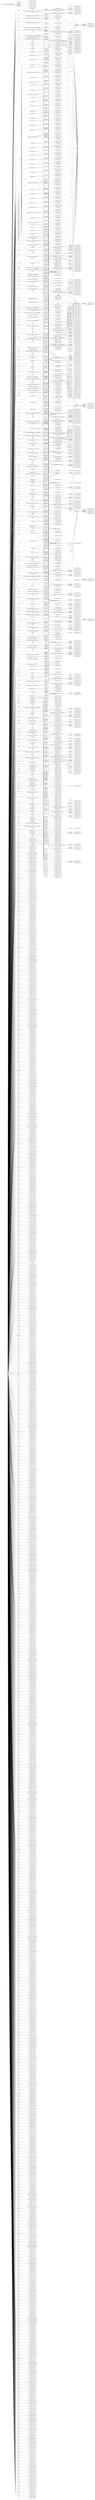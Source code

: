 digraph ar2dtool_diagram { 
rankdir=LR;
size="1501"
	"biolink:AnatomicalEntityToAnatomicalEntityPartOfAssociation" -> "-1ae6ead8:1652110acf9:-7bc5" [ label = "biolink:slots" ];
	"biolink:AnatomicalEntityToAnatomicalEntityPartOfAssociation" -> "-1ae6ead8:1652110acf9:-7bc8" [ label = "biolink:slot_usage" ];
	"biolink:AnatomicalEntityToAnatomicalEntityPartOfAssociation" -> "-1ae6ead8:1652110acf9:-7bc9" [ label = "biolink:defining_slots" ];
	"biolink:treated_by" -> "-1ae6ead8:1652110acf9:-7bd7" [ label = "OIO:inSubset" ];
	"biolink:treated_by" -> "xsd:string" [ label = "biolink:range" ];
	"biolink:treated_by" -> "-1ae6ead8:1652110acf9:-7bd9" [ label = "biolink:mappings" ];
	"biolink:treated_by" -> "biolink:DiseaseOrPhenotypicFeature" [ label = "biolink:domain" ];
	"biolink:SequenceVariant" -> "-1ae6ead8:1652110acf9:-7a4b" [ label = "biolink:local_names" ];
	"biolink:SequenceVariant" -> "-1ae6ead8:1652110acf9:-7a41" [ label = "biolink:slots" ];
	"biolink:SequenceVariant" -> "-1ae6ead8:1652110acf9:-7a51" [ label = "biolink:aliases" ];
	"biolink:SequenceVariant" -> "-1ae6ead8:1652110acf9:-7a50" [ label = "biolink:alt_descriptions" ];
	"biolink:SequenceVariant" -> "-1ae6ead8:1652110acf9:-7a46" [ label = "biolink:slot_usage" ];
	"biolink:SequenceVariant" -> "-1ae6ead8:1652110acf9:-7a4e" [ label = "biolink:id_prefixes" ];
	"biolink:SequenceVariant" -> "-1ae6ead8:1652110acf9:-7a4a" [ label = "biolink:mappings" ];
	"biolink:systematic_synonym" -> "biolink:label_type" [ label = "biolink:range" ];
	"biolink:systematic_synonym" -> "-1ae6ead8:1652110acf9:-7c88" [ label = "biolink:mappings" ];
	"biolink:systematic_synonym" -> "biolink:NamedThing" [ label = "biolink:domain" ];
	"biolink:genetically_interacts_with" -> "-1ae6ead8:1652110acf9:-7d0e" [ label = "OIO:inSubset" ];
	"biolink:genetically_interacts_with" -> "biolink:Gene" [ label = "biolink:range" ];
	"biolink:genetically_interacts_with" -> "-1ae6ead8:1652110acf9:-7d0f" [ label = "biolink:mappings" ];
	"biolink:genetically_interacts_with" -> "biolink:Gene" [ label = "biolink:domain" ];
	"biolink:functional_association_subject" -> "biolink:MacromolecularMachine" [ label = "biolink:range" ];
	"biolink:functional_association_subject" -> "-1ae6ead8:1652110acf9:-7bf6" [ label = "biolink:mappings" ];
	"biolink:functional_association_subject" -> "biolink:FunctionalAssociation" [ label = "biolink:domain" ];
	"biolink:gene_regulatory_relationship_relation" -> "biolink:RelationshipType" [ label = "biolink:range" ];
	"biolink:gene_regulatory_relationship_relation" -> "-1ae6ead8:1652110acf9:-7d3c" [ label = "biolink:mappings" ];
	"biolink:gene_regulatory_relationship_relation" -> "biolink:GeneRegulatoryRelationship" [ label = "biolink:domain" ];
	"biolink:variant_to_disease_association_object" -> "xsd:string" [ label = "biolink:range" ];
	"biolink:variant_to_disease_association_object" -> "-1ae6ead8:1652110acf9:-7c78" [ label = "biolink:mappings" ];
	"biolink:variant_to_disease_association_object" -> "biolink:VariantToDiseaseAssociation" [ label = "biolink:domain" ];
	"biolink:Haplotype" -> "-1ae6ead8:1652110acf9:-7e52" [ label = "biolink:mappings" ];
	"biolink:related_to" -> "biolink:NamedThing" [ label = "biolink:range" ];
	"biolink:related_to" -> "-1ae6ead8:1652110acf9:-7a14" [ label = "biolink:mappings" ];
	"biolink:related_to" -> "biolink:NamedThing" [ label = "biolink:domain" ];
	"biolink:genome_build" -> "xsd:string" [ label = "biolink:range" ];
	"biolink:genome_build" -> "-1ae6ead8:1652110acf9:-7d0d" [ label = "biolink:mappings" ];
	"biolink:genome_build" -> "biolink:GenomicSequenceLocalization" [ label = "biolink:domain" ];
	"biolink:variant_to_population_association_has_quotient" -> "xsd:double" [ label = "biolink:range" ];
	"biolink:variant_to_population_association_has_quotient" -> "-1ae6ead8:1652110acf9:-7c6b" [ label = "biolink:mappings" ];
	"biolink:variant_to_population_association_has_quotient" -> "biolink:VariantToPopulationAssociation" [ label = "biolink:domain" ];
	"biolink:provided_by" -> "biolink:Provider" [ label = "biolink:range" ];
	"biolink:provided_by" -> "-1ae6ead8:1652110acf9:-7c99" [ label = "biolink:mappings" ];
	"biolink:provided_by" -> "biolink:Association" [ label = "biolink:domain" ];
	"biolink:exon_to_transcript_relationship_subject" -> "biolink:Exon" [ label = "biolink:range" ];
	"biolink:exon_to_transcript_relationship_subject" -> "-1ae6ead8:1652110acf9:-7d4b" [ label = "biolink:mappings" ];
	"biolink:exon_to_transcript_relationship_subject" -> "biolink:ExonToTranscriptRelationship" [ label = "biolink:domain" ];
	"biolink:NamedThing" -> "-1ae6ead8:1652110acf9:-7a2a" [ label = "biolink:slots" ];
	"biolink:NamedThing" -> "-1ae6ead8:1652110acf9:-7a2c" [ label = "biolink:mappings" ];
	"biolink:gene_to_gene_association_object" -> "biolink:GeneOrGeneProduct" [ label = "biolink:range" ];
	"biolink:gene_to_gene_association_object" -> "-1ae6ead8:1652110acf9:-7d2d" [ label = "biolink:mappings" ];
	"biolink:gene_to_gene_association_object" -> "biolink:GeneToGeneAssociation" [ label = "biolink:domain" ];
	"biolink:negatively_regulates" -> "-1ae6ead8:1652110acf9:-7be3" [ label = "OIO:inSubset" ];
	"biolink:negatively_regulates" -> "xsd:string" [ label = "biolink:range" ];
	"biolink:negatively_regulates" -> "-1ae6ead8:1652110acf9:-7be4" [ label = "biolink:mappings" ];
	"biolink:gene_to_phenotypic_feature_association_subject" -> "biolink:GeneOrGeneProduct" [ label = "biolink:range" ];
	"biolink:gene_to_phenotypic_feature_association_subject" -> "-1ae6ead8:1652110acf9:-7d15" [ label = "biolink:mappings" ];
	"biolink:gene_to_phenotypic_feature_association_subject" -> "biolink:GeneToPhenotypicFeatureAssociation" [ label = "biolink:domain" ];
	"biolink:has_count" -> "xsd:integer" [ label = "biolink:range" ];
	"biolink:has_count" -> "-1ae6ead8:1652110acf9:-7bf0" [ label = "biolink:mappings" ];
	"biolink:has_count" -> "biolink:FrequencyQuantifier" [ label = "biolink:domain" ];
	"biolink:biomarker_for" -> "-1ae6ead8:1652110acf9:-7bfb" [ label = "OIO:inSubset" ];
	"biolink:biomarker_for" -> "biolink:DiseaseOrPhenotypicFeature" [ label = "biolink:range" ];
	"biolink:biomarker_for" -> "-1ae6ead8:1652110acf9:-7bfc" [ label = "biolink:mappings" ];
	"biolink:biomarker_for" -> "biolink:MolecularEntity" [ label = "biolink:domain" ];
	"biolink:sequence_variant_modulates_treatment_association_subject" -> "biolink:SequenceVariant" [ label = "biolink:range" ];
	"biolink:sequence_variant_modulates_treatment_association_subject" -> "-1ae6ead8:1652110acf9:-7c90" [ label = "biolink:mappings" ];
	"biolink:sequence_variant_modulates_treatment_association_subject" -> "biolink:SequenceVariantModulatesTreatmentAssociation" [ label = "biolink:domain" ];
	"biolink:GenotypeToGenotypePartAssociation" -> "-1ae6ead8:1652110acf9:-7b93" [ label = "biolink:slots" ];
	"biolink:GenotypeToGenotypePartAssociation" -> "-1ae6ead8:1652110acf9:-7b96" [ label = "biolink:slot_usage" ];
	"biolink:GenotypeToGenotypePartAssociation" -> "-1ae6ead8:1652110acf9:-7b98" [ label = "biolink:defining_slots" ];
	"biolink:variant_to_population_association_has_count" -> "xsd:integer" [ label = "biolink:range" ];
	"biolink:variant_to_population_association_has_count" -> "-1ae6ead8:1652110acf9:-7c6c" [ label = "biolink:mappings" ];
	"biolink:variant_to_population_association_has_count" -> "biolink:VariantToPopulationAssociation" [ label = "biolink:domain" ];
	"biolink:ThingToDiseaseOrPhenotypicFeatureAssociation" -> "-1ae6ead8:1652110acf9:-7b13" [ label = "biolink:slots" ];
	"biolink:ThingToDiseaseOrPhenotypicFeatureAssociation" -> "-1ae6ead8:1652110acf9:-7b14" [ label = "biolink:slot_usage" ];
	"biolink:ThingToDiseaseOrPhenotypicFeatureAssociation" -> "-1ae6ead8:1652110acf9:-7b17" [ label = "biolink:defining_slots" ];
	"biolink:longitude" -> "xsd:float" [ label = "biolink:range" ];
	"biolink:longitude" -> "-1ae6ead8:1652110acf9:-7cc7" [ label = "biolink:mappings" ];
	"biolink:longitude" -> "biolink:GeographicLocation" [ label = "biolink:domain" ];
	"biolink:gene_to_go_term_association_object" -> "biolink:GeneOntologyClass" [ label = "biolink:range" ];
	"biolink:gene_to_go_term_association_object" -> "-1ae6ead8:1652110acf9:-7d1b" [ label = "biolink:mappings" ];
	"biolink:gene_to_go_term_association_object" -> "biolink:GeneToGoTermAssociation" [ label = "biolink:domain" ];
	"biolink:orthologous_to" -> "-1ae6ead8:1652110acf9:-7e1d" [ label = "OIO:inSubset" ];
	"biolink:orthologous_to" -> "xsd:string" [ label = "biolink:range" ];
	"biolink:orthologous_to" -> "-1ae6ead8:1652110acf9:-7e1f" [ label = "biolink:mappings" ];
	"biolink:location_of" -> "-1ae6ead8:1652110acf9:-7cc8" [ label = "OIO:inSubset" ];
	"biolink:location_of" -> "xsd:string" [ label = "biolink:range" ];
	"biolink:location_of" -> "-1ae6ead8:1652110acf9:-7cca" [ label = "biolink:mappings" ];
	"biolink:GeneToGeneHomologyAssociation" -> "-1ae6ead8:1652110acf9:-7dcd" [ label = "biolink:slots" ];
	"biolink:GeneToGeneHomologyAssociation" -> "-1ae6ead8:1652110acf9:-7dce" [ label = "biolink:slot_usage" ];
	"biolink:GeneToGeneHomologyAssociation" -> "-1ae6ead8:1652110acf9:-7dd1" [ label = "biolink:defining_slots" ];
	"biolink:MacromolecularMachineToBiologicalProcessAssociation" -> "-1ae6ead8:1652110acf9:-7db9" [ label = "biolink:slots" ];
	"biolink:MacromolecularMachineToBiologicalProcessAssociation" -> "-1ae6ead8:1652110acf9:-7dba" [ label = "biolink:slot_usage" ];
	"biolink:Cell" -> "-1ae6ead8:1652110acf9:-7e73" [ label = "biolink:mappings" ];
	"biolink:Cell" -> "-1ae6ead8:1652110acf9:-7e75" [ label = "biolink:id_prefixes" ];
	"biolink:Procedure" -> "-1ae6ead8:1652110acf9:-7e49" [ label = "biolink:mappings" ];
	"biolink:phase" -> "xsd:string" [ label = "biolink:range" ];
	"biolink:phase" -> "-1ae6ead8:1652110acf9:-7caa" [ label = "biolink:mappings" ];
	"biolink:phase" -> "biolink:GenomicSequenceLocalization" [ label = "biolink:domain" ];
	"biolink:filler" -> "biolink:NamedThing" [ label = "biolink:range" ];
	"biolink:filler" -> "-1ae6ead8:1652110acf9:-7e36" [ label = "biolink:mappings" ];
	"biolink:Biosample" -> "-1ae6ead8:1652110acf9:-7bbf" [ label = "biolink:mixins" ];
	"biolink:Biosample" -> "-1ae6ead8:1652110acf9:-7bc0" [ label = "biolink:mappings" ];
	"biolink:Biosample" -> "-1ae6ead8:1652110acf9:-7bc2" [ label = "biolink:aliases" ];
	"biolink:population_to_population_association_subject" -> "biolink:PopulationOfIndividualOrganisms" [ label = "biolink:range" ];
	"biolink:population_to_population_association_subject" -> "-1ae6ead8:1652110acf9:-7ca0" [ label = "biolink:mappings" ];
	"biolink:population_to_population_association_subject" -> "biolink:PopulationToPopulationAssociation" [ label = "biolink:domain" ];
	"biolink:drug" -> "biolink:ChemicalSubstance" [ label = "biolink:range" ];
	"biolink:drug" -> "biolink:DrugExposure" [ label = "biolink:domain" ];
	"biolink:BiologicalProcessOrActivity" -> "-1ae6ead8:1652110acf9:-7c5e" [ label = "biolink:union_of" ];
	"biolink:BiologicalProcessOrActivity" -> "-1ae6ead8:1652110acf9:-7c60" [ label = "biolink:id_prefixes" ];
	"biolink:genomic_sequence_localization_object" -> "biolink:GenomicEntity" [ label = "biolink:range" ];
	"biolink:genomic_sequence_localization_object" -> "-1ae6ead8:1652110acf9:-7d0c" [ label = "biolink:mappings" ];
	"biolink:genomic_sequence_localization_object" -> "biolink:GenomicSequenceLocalization" [ label = "biolink:domain" ];
	"biolink:sequence_feature_relationship_object" -> "biolink:GenomicEntity" [ label = "biolink:range" ];
	"biolink:sequence_feature_relationship_object" -> "-1ae6ead8:1652110acf9:-7b03" [ label = "biolink:mappings" ];
	"biolink:sequence_feature_relationship_object" -> "biolink:SequenceFeatureRelationship" [ label = "biolink:domain" ];
	"biolink:genotype_to_genotype_part_association_relation" -> "biolink:has_variant_part" [ label = "rdfs:subPropertyOf" ];
	"biolink:genotype_to_genotype_part_association_relation" -> "biolink:RelationshipType" [ label = "biolink:range" ];
	"biolink:genotype_to_genotype_part_association_relation" -> "-1ae6ead8:1652110acf9:-7cfa" [ label = "biolink:mappings" ];
	"biolink:genotype_to_genotype_part_association_relation" -> "biolink:GenotypeToGenotypePartAssociation" [ label = "biolink:domain" ];
	"biolink:negated" -> "xsd:boolean" [ label = "biolink:range" ];
	"biolink:negated" -> "biolink:Association" [ label = "biolink:domain" ];
	"biolink:unit" -> "-1ae6ead8:1652110acf9:-7dfe" [ label = "biolink:mappings" ];
	"biolink:unit" -> "-1ae6ead8:1652110acf9:-7dff" [ label = "biolink:id_prefixes" ];
	"biolink:severity_qualifier" -> "biolink:SeverityValue" [ label = "biolink:range" ];
	"biolink:severity_qualifier" -> "biolink:EntityToFeatureOrDiseaseQualifiers" [ label = "biolink:domain" ];
	"biolink:gene_to_gene_homology_association_relation" -> "biolink:GeneToGeneHomologyAssociation" [ label = "biolink:domain" ];
	"biolink:gene_to_gene_homology_association_relation" -> "biolink:RelationshipType" [ label = "biolink:range" ];
	"biolink:gene_to_gene_homology_association_relation" -> "biolink:homologous_to" [ label = "rdfs:subPropertyOf" ];
	"biolink:gene_to_gene_homology_association_relation" -> "-1ae6ead8:1652110acf9:-7d27" [ label = "biolink:mappings" ];
	"biolink:entity_to_phenotypic_feature_association_object" -> "biolink:PhenotypicFeature" [ label = "biolink:range" ];
	"biolink:entity_to_phenotypic_feature_association_object" -> "-1ae6ead8:1652110acf9:-7d54" [ label = "biolink:mappings" ];
	"biolink:entity_to_phenotypic_feature_association_object" -> "biolink:EntityToPhenotypicFeatureAssociation" [ label = "biolink:domain" ];
	"biolink:CaseToPhenotypicFeatureAssociation" -> "-1ae6ead8:1652110acf9:-7e77" [ label = "biolink:mixins" ];
	"biolink:CaseToPhenotypicFeatureAssociation" -> "-1ae6ead8:1652110acf9:-7e79" [ label = "biolink:defining_slots" ];
	"biolink:anatomical_entity_to_anatomical_entity_part_of_association_object" -> "biolink:AnatomicalEntity" [ label = "biolink:range" ];
	"biolink:anatomical_entity_to_anatomical_entity_part_of_association_object" -> "-1ae6ead8:1652110acf9:-7d8e" [ label = "biolink:mappings" ];
	"biolink:anatomical_entity_to_anatomical_entity_part_of_association_object" -> "biolink:AnatomicalEntityToAnatomicalEntityPartOfAssociation" [ label = "biolink:domain" ];
	"biolink:perecentage_frequency_value" -> "-1ae6ead8:1652110acf9:-7e1a" [ label = "biolink:mappings" ];
	"biolink:anatomical_entity_to_anatomical_entity_association_subject" -> "biolink:AnatomicalEntity" [ label = "biolink:range" ];
	"biolink:anatomical_entity_to_anatomical_entity_association_subject" -> "-1ae6ead8:1652110acf9:-7b54" [ label = "biolink:mappings" ];
	"biolink:anatomical_entity_to_anatomical_entity_association_subject" -> "biolink:AnatomicalEntityToAnatomicalEntityAssociation" [ label = "biolink:domain" ];
	"biolink:Occurrent" -> "-1ae6ead8:1652110acf9:-7a55" [ label = "biolink:slots" ];
	"biolink:Occurrent" -> "-1ae6ead8:1652110acf9:-7a56" [ label = "biolink:mappings" ];
	"biolink:GeneOrGeneProduct" -> "-1ae6ead8:1652110acf9:-7a0e" [ label = "biolink:union_of" ];
	"biolink:GeneOrGeneProduct" -> "-1ae6ead8:1652110acf9:-7a12" [ label = "biolink:slots" ];
	"biolink:EntityToDiseaseAssociation" -> "-1ae6ead8:1652110acf9:-7b2b" [ label = "biolink:slots" ];
	"biolink:EntityToDiseaseAssociation" -> "-1ae6ead8:1652110acf9:-7b2c" [ label = "biolink:slot_usage" ];
	"biolink:EntityToDiseaseAssociation" -> "-1ae6ead8:1652110acf9:-7b2e" [ label = "biolink:defining_slots" ];
	"biolink:has_gene" -> "biolink:Gene" [ label = "biolink:range" ];
	"biolink:has_gene" -> "-1ae6ead8:1652110acf9:-7ce2" [ label = "biolink:mappings" ];
	"biolink:has_gene" -> "biolink:SequenceVariant" [ label = "biolink:domain" ];
	"biolink:gene_to_expression_site_association_stage_qualifier" -> "biolink:LifeStage" [ label = "biolink:range" ];
	"biolink:gene_to_expression_site_association_stage_qualifier" -> "biolink:GeneToExpressionSiteAssociation" [ label = "biolink:domain" ];
	"biolink:gene_has_variant_that_contributes_to_disease_association_subject" -> "biolink:GeneOrGeneProduct" [ label = "biolink:range" ];
	"biolink:gene_has_variant_that_contributes_to_disease_association_subject" -> "-1ae6ead8:1652110acf9:-7d42" [ label = "biolink:mappings" ];
	"biolink:gene_has_variant_that_contributes_to_disease_association_subject" -> "biolink:GeneHasVariantThatContributesToDiseaseAssociation" [ label = "biolink:domain" ];
	"biolink:Case" -> "-1ae6ead8:1652110acf9:-7c59" [ label = "biolink:aliases" ];
	"biolink:GenotypeToVariantAssociation" -> "-1ae6ead8:1652110acf9:-7b8b" [ label = "biolink:slots" ];
	"biolink:GenotypeToVariantAssociation" -> "-1ae6ead8:1652110acf9:-7b8e" [ label = "biolink:slot_usage" ];
	"biolink:GenotypeToVariantAssociation" -> "-1ae6ead8:1652110acf9:-7b90" [ label = "biolink:defining_slots" ];
	"biolink:gene_to_go_term_association_subject" -> "biolink:MolecularEntity" [ label = "biolink:range" ];
	"biolink:gene_to_go_term_association_subject" -> "-1ae6ead8:1652110acf9:-7d18" [ label = "biolink:mappings" ];
	"biolink:gene_to_go_term_association_subject" -> "biolink:GeneToGoTermAssociation" [ label = "biolink:domain" ];
	"biolink:genotype_to_variant_association_subject" -> "biolink:Genotype" [ label = "biolink:range" ];
	"biolink:genotype_to_variant_association_subject" -> "-1ae6ead8:1652110acf9:-7ce5" [ label = "biolink:mappings" ];
	"biolink:genotype_to_variant_association_subject" -> "biolink:GenotypeToVariantAssociation" [ label = "biolink:domain" ];
	"biolink:MacromolecularMachineToMolecularActivityAssociation" -> "-1ae6ead8:1652110acf9:-7db5" [ label = "biolink:slots" ];
	"biolink:MacromolecularMachineToMolecularActivityAssociation" -> "-1ae6ead8:1652110acf9:-7db6" [ label = "biolink:slot_usage" ];
	"biolink:ExonToTranscriptRelationship" -> "-1ae6ead8:1652110acf9:-7c36" [ label = "biolink:slots" ];
	"biolink:ExonToTranscriptRelationship" -> "-1ae6ead8:1652110acf9:-7c38" [ label = "biolink:slot_usage" ];
	"biolink:ExonToTranscriptRelationship" -> "-1ae6ead8:1652110acf9:-7c3a" [ label = "biolink:defining_slots" ];
	"biolink:negatively_regulates_process_to_process" -> "-1ae6ead8:1652110acf9:-7e24" [ label = "OIO:inSubset" ];
	"biolink:negatively_regulates_process_to_process" -> "xsd:string" [ label = "biolink:range" ];
	"biolink:negatively_regulates_process_to_process" -> "-1ae6ead8:1652110acf9:-7e25" [ label = "biolink:mixins" ];
	"biolink:negatively_regulates_process_to_process" -> "-1ae6ead8:1652110acf9:-7e26" [ label = "biolink:mappings" ];
	"biolink:environment_to_phenotypic_feature_association_subject" -> "biolink:Environment" [ label = "biolink:range" ];
	"biolink:environment_to_phenotypic_feature_association_subject" -> "-1ae6ead8:1652110acf9:-7d51" [ label = "biolink:mappings" ];
	"biolink:environment_to_phenotypic_feature_association_subject" -> "biolink:EnvironmentToPhenotypicFeatureAssociation" [ label = "biolink:domain" ];
	"biolink:full_name" -> "biolink:label_type" [ label = "biolink:range" ];
	"biolink:full_name" -> "-1ae6ead8:1652110acf9:-7d48" [ label = "biolink:mappings" ];
	"biolink:full_name" -> "biolink:NamedThing" [ label = "biolink:domain" ];
	"biolink:clinical_modifier_qualifier" -> "biolink:ClinicalModifier" [ label = "biolink:range" ];
	"biolink:anatomical_entity_to_anatomical_entity_ontogenic_association_subject" -> "biolink:AnatomicalEntity" [ label = "biolink:range" ];
	"biolink:anatomical_entity_to_anatomical_entity_ontogenic_association_subject" -> "-1ae6ead8:1652110acf9:-7d91" [ label = "biolink:mappings" ];
	"biolink:anatomical_entity_to_anatomical_entity_ontogenic_association_subject" -> "biolink:AnatomicalEntityToAnatomicalEntityOntogenicAssociation" [ label = "biolink:domain" ];
	"biolink:macromolecular_machine_to_molecular_activity_association_object" -> "biolink:MolecularActivity" [ label = "biolink:range" ];
	"biolink:macromolecular_machine_to_molecular_activity_association_object" -> "-1ae6ead8:1652110acf9:-7cbe" [ label = "biolink:mappings" ];
	"biolink:macromolecular_machine_to_molecular_activity_association_object" -> "biolink:MacromolecularMachineToMolecularActivityAssociation" [ label = "biolink:domain" ];
	"biolink:ChemicalSubstance" -> "-1ae6ead8:1652110acf9:-7abe" [ label = "biolink:mappings" ];
	"biolink:ChemicalSubstance" -> "-1ae6ead8:1652110acf9:-7abf" [ label = "biolink:id_prefixes" ];
	"biolink:start_interbase_coordinate" -> "xsd:string" [ label = "biolink:range" ];
	"biolink:start_interbase_coordinate" -> "-1ae6ead8:1652110acf9:-7c8d" [ label = "biolink:mappings" ];
	"biolink:start_interbase_coordinate" -> "biolink:GenomicSequenceLocalization" [ label = "biolink:domain" ];
	"biolink:iri" -> "-1ae6ead8:1652110acf9:-7ccf" [ label = "OIO:inSubset" ];
	"biolink:iri" -> "biolink:iri_type" [ label = "biolink:range" ];
	"biolink:iri" -> "-1ae6ead8:1652110acf9:-7cd0" [ label = "biolink:mappings" ];
	"biolink:iri" -> "biolink:NamedThing" [ label = "biolink:domain" ];
	"biolink:VariantToPhenotypicFeatureAssociation" -> "-1ae6ead8:1652110acf9:-7d9b" [ label = "biolink:slots" ];
	"biolink:VariantToPhenotypicFeatureAssociation" -> "-1ae6ead8:1652110acf9:-7d9c" [ label = "biolink:slot_usage" ];
	"biolink:VariantToPhenotypicFeatureAssociation" -> "-1ae6ead8:1652110acf9:-7d9e" [ label = "biolink:mixins" ];
	"biolink:VariantToPhenotypicFeatureAssociation" -> "-1ae6ead8:1652110acf9:-7da0" [ label = "biolink:defining_slots" ];
	"biolink:GeneToGeneProductRelationship" -> "-1ae6ead8:1652110acf9:-7ba6" [ label = "biolink:slots" ];
	"biolink:GeneToGeneProductRelationship" -> "-1ae6ead8:1652110acf9:-7ba9" [ label = "biolink:slot_usage" ];
	"biolink:GeneToGeneProductRelationship" -> "-1ae6ead8:1652110acf9:-7bab" [ label = "biolink:defining_slots" ];
	"biolink:EvidenceType" -> "-1ae6ead8:1652110acf9:-7e63" [ label = "biolink:values_from" ];
	"biolink:EvidenceType" -> "-1ae6ead8:1652110acf9:-7e64" [ label = "biolink:mappings" ];
	"biolink:EvidenceType" -> "-1ae6ead8:1652110acf9:-7e65" [ label = "biolink:aliases" ];
	"biolink:thing_to_disease_or_phenotypic_feature_association_object" -> "biolink:DiseaseOrPhenotypicFeature" [ label = "biolink:range" ];
	"biolink:thing_to_disease_or_phenotypic_feature_association_object" -> "-1ae6ead8:1652110acf9:-7c87" [ label = "biolink:mappings" ];
	"biolink:thing_to_disease_or_phenotypic_feature_association_object" -> "biolink:ThingToDiseaseOrPhenotypicFeatureAssociation" [ label = "biolink:domain" ];
	"biolink:NoncodingRNAProduct" -> "-1ae6ead8:1652110acf9:-7db1" [ label = "biolink:mappings" ];
	"biolink:NoncodingRNAProduct" -> "-1ae6ead8:1652110acf9:-7db4" [ label = "biolink:id_prefixes" ];
	"biolink:genotype_to_variant_association_relation" -> "biolink:RelationshipType" [ label = "biolink:range" ];
	"biolink:genotype_to_variant_association_relation" -> "-1ae6ead8:1652110acf9:-7ce8" [ label = "biolink:mappings" ];
	"biolink:genotype_to_variant_association_relation" -> "biolink:GenotypeToVariantAssociation" [ label = "biolink:domain" ];
	"biolink:RNAProductIsoform" -> "-1ae6ead8:1652110acf9:-7e42" [ label = "biolink:mixins" ];
	"biolink:RNAProductIsoform" -> "-1ae6ead8:1652110acf9:-7e43" [ label = "biolink:id_prefixes" ];
	"biolink:xenologous_to" -> "-1ae6ead8:1652110acf9:-7dfb" [ label = "OIO:inSubset" ];
	"biolink:xenologous_to" -> "xsd:string" [ label = "biolink:range" ];
	"biolink:xenologous_to" -> "-1ae6ead8:1652110acf9:-7dfc" [ label = "biolink:mappings" ];
	"biolink:anatomical_entity_to_anatomical_entity_ontogenic_association_relation" -> "biolink:develops_from" [ label = "rdfs:subPropertyOf" ];
	"biolink:anatomical_entity_to_anatomical_entity_ontogenic_association_relation" -> "biolink:RelationshipType" [ label = "biolink:range" ];
	"biolink:anatomical_entity_to_anatomical_entity_ontogenic_association_relation" -> "-1ae6ead8:1652110acf9:-7d94" [ label = "biolink:mappings" ];
	"biolink:anatomical_entity_to_anatomical_entity_ontogenic_association_relation" -> "biolink:AnatomicalEntityToAnatomicalEntityOntogenicAssociation" [ label = "biolink:domain" ];
	"biolink:sequence_variant_qualifier" -> "biolink:SequenceVariant" [ label = "biolink:range" ];
	"biolink:sequence_variant_qualifier" -> "biolink:GeneHasVariantThatContributesToDiseaseAssociation" [ label = "biolink:domain" ];
	"biolink:DiseaseOrPhenotypicFeatureAssociationToLocationAssociation" -> "-1ae6ead8:1652110acf9:-7dde" [ label = "biolink:slots" ];
	"biolink:DiseaseOrPhenotypicFeatureAssociationToLocationAssociation" -> "-1ae6ead8:1652110acf9:-7ddf" [ label = "biolink:slot_usage" ];
	"biolink:DiseaseOrPhenotypicFeatureAssociationToLocationAssociation" -> "-1ae6ead8:1652110acf9:-7de1" [ label = "biolink:mappings" ];
	"biolink:frequency_value" -> "-1ae6ead8:1652110acf9:-7e35" [ label = "biolink:mappings" ];
	"biolink:PopulationToPopulationAssociation" -> "-1ae6ead8:1652110acf9:-7b6c" [ label = "biolink:slots" ];
	"biolink:PopulationToPopulationAssociation" -> "-1ae6ead8:1652110acf9:-7b6f" [ label = "biolink:slot_usage" ];
	"biolink:PopulationToPopulationAssociation" -> "-1ae6ead8:1652110acf9:-7b71" [ label = "biolink:defining_slots" ];
	"biolink:prevents" -> "-1ae6ead8:1652110acf9:-7e0b" [ label = "OIO:inSubset" ];
	"biolink:prevents" -> "xsd:string" [ label = "biolink:range" ];
	"biolink:prevents" -> "-1ae6ead8:1652110acf9:-7e0d" [ label = "biolink:mappings" ];
	"biolink:VariantToThingAssociation" -> "-1ae6ead8:1652110acf9:-7b0b" [ label = "biolink:slots" ];
	"biolink:VariantToThingAssociation" -> "-1ae6ead8:1652110acf9:-7b0c" [ label = "biolink:slot_usage" ];
	"biolink:VariantToThingAssociation" -> "-1ae6ead8:1652110acf9:-7b0f" [ label = "biolink:local_names" ];
	"biolink:VariantToThingAssociation" -> "-1ae6ead8:1652110acf9:-7b10" [ label = "biolink:defining_slots" ];
	"biolink:subclass_of" -> "-1ae6ead8:1652110acf9:-7c89" [ label = "OIO:inSubset" ];
	"biolink:subclass_of" -> "biolink:OntologyClass" [ label = "biolink:range" ];
	"biolink:subclass_of" -> "-1ae6ead8:1652110acf9:-7c8c" [ label = "biolink:mappings" ];
	"biolink:subclass_of" -> "biolink:OntologyClass" [ label = "biolink:domain" ];
	"biolink:MicroRNA" -> "-1ae6ead8:1652110acf9:-7e4e" [ label = "biolink:mappings" ];
	"biolink:MicroRNA" -> "-1ae6ead8:1652110acf9:-7e4f" [ label = "biolink:id_prefixes" ];
	"biolink:BiologicalEntity" -> "-1ae6ead8:1652110acf9:-7ac0" [ label = "biolink:slots" ];
	"biolink:BiologicalEntity" -> "-1ae6ead8:1652110acf9:-7ac1" [ label = "biolink:mappings" ];
	"biolink:timepoint" -> "biolink:time_type" [ label = "biolink:range" ];
	"biolink:timepoint" -> "-1ae6ead8:1652110acf9:-7c84" [ label = "biolink:mappings" ];
	"biolink:timepoint" -> "biolink:GeographicLocationAtTime" [ label = "biolink:domain" ];
	"biolink:AnatomicalEntity" -> "-1ae6ead8:1652110acf9:-7a1b" [ label = "biolink:slots" ];
	"biolink:AnatomicalEntity" -> "-1ae6ead8:1652110acf9:-7a1c" [ label = "biolink:mixins" ];
	"biolink:AnatomicalEntity" -> "-1ae6ead8:1652110acf9:-7a1f" [ label = "biolink:mappings" ];
	"biolink:BiologicalProcess" -> "-1ae6ead8:1652110acf9:-7af8" [ label = "biolink:mixins" ];
	"biolink:BiologicalProcess" -> "-1ae6ead8:1652110acf9:-7afb" [ label = "biolink:mappings" ];
	"biolink:BiologicalProcess" -> "-1ae6ead8:1652110acf9:-7afd" [ label = "biolink:id_prefixes" ];
	"biolink:regulates_process_to_process" -> "-1ae6ead8:1652110acf9:-7b38" [ label = "OIO:inSubset" ];
	"biolink:regulates_process_to_process" -> "biolink:Occurrent" [ label = "biolink:range" ];
	"biolink:regulates_process_to_process" -> "-1ae6ead8:1652110acf9:-7b39" [ label = "biolink:mappings" ];
	"biolink:regulates_process_to_process" -> "biolink:Occurrent" [ label = "biolink:domain" ];
	"biolink:part_of" -> "-1ae6ead8:1652110acf9:-7b3f" [ label = "OIO:inSubset" ];
	"biolink:part_of" -> "xsd:string" [ label = "biolink:range" ];
	"biolink:part_of" -> "-1ae6ead8:1652110acf9:-7b42" [ label = "biolink:mappings" ];
	"biolink:same_as" -> "-1ae6ead8:1652110acf9:-7e00" [ label = "OIO:inSubset" ];
	"biolink:same_as" -> "xsd:string" [ label = "biolink:range" ];
	"biolink:same_as" -> "-1ae6ead8:1652110acf9:-7e04" [ label = "biolink:mappings" ];
	"biolink:pairwise_gene_to_gene_interaction_relation" -> "-1ae6ead8:1652110acf9:-7cb5" [ label = "biolink:mappings" ];
	"biolink:pairwise_gene_to_gene_interaction_relation" -> "biolink:molecularly_interacts_with" [ label = "rdfs:subPropertyOf" ];
	"biolink:pairwise_gene_to_gene_interaction_relation" -> "biolink:RelationshipType" [ label = "biolink:range" ];
	"biolink:pairwise_gene_to_gene_interaction_relation" -> "biolink:PairwiseGeneToGeneInteraction" [ label = "biolink:domain" ];
	"biolink:produces" -> "-1ae6ead8:1652110acf9:-7e07" [ label = "OIO:inSubset" ];
	"biolink:produces" -> "xsd:string" [ label = "biolink:range" ];
	"biolink:produces" -> "-1ae6ead8:1652110acf9:-7e0a" [ label = "biolink:mappings" ];
	"biolink:GeneToThingAssociation" -> "-1ae6ead8:1652110acf9:-7ba1" [ label = "biolink:slots" ];
	"biolink:GeneToThingAssociation" -> "-1ae6ead8:1652110acf9:-7ba2" [ label = "biolink:slot_usage" ];
	"biolink:GeneToThingAssociation" -> "-1ae6ead8:1652110acf9:-7ba3" [ label = "biolink:defining_slots" ];
	"biolink:Onset" -> "-1ae6ead8:1652110acf9:-7db0" [ label = "biolink:mappings" ];
	"biolink:gene_to_thing_association_subject" -> "biolink:GeneOrGeneProduct" [ label = "biolink:range" ];
	"biolink:gene_to_thing_association_subject" -> "-1ae6ead8:1652110acf9:-7d12" [ label = "biolink:mappings" ];
	"biolink:gene_to_thing_association_subject" -> "biolink:GeneToThingAssociation" [ label = "biolink:domain" ];
	"biolink:frequency_qualifier" -> "biolink:FrequencyValue" [ label = "biolink:range" ];
	"biolink:functional_association_object" -> "biolink:GeneOntologyClass" [ label = "biolink:range" ];
	"biolink:functional_association_object" -> "-1ae6ead8:1652110acf9:-7acb" [ label = "biolink:mappings" ];
	"biolink:functional_association_object" -> "biolink:FunctionalAssociation" [ label = "biolink:domain" ];
	"biolink:macromolecular_machine_name" -> "-1ae6ead8:1652110acf9:-7cc5" [ label = "OIO:inSubset" ];
	"biolink:macromolecular_machine_name" -> "biolink:symbol_type" [ label = "biolink:range" ];
	"biolink:macromolecular_machine_name" -> "-1ae6ead8:1652110acf9:-7cc6" [ label = "biolink:mappings" ];
	"biolink:macromolecular_machine_name" -> "biolink:MacromolecularMachine" [ label = "biolink:domain" ];
	"biolink:genotype_to_phenotypic_feature_association_relation" -> "biolink:has_phenotype" [ label = "rdfs:subPropertyOf" ];
	"biolink:genotype_to_phenotypic_feature_association_relation" -> "biolink:RelationshipType" [ label = "biolink:range" ];
	"biolink:genotype_to_phenotypic_feature_association_relation" -> "-1ae6ead8:1652110acf9:-7cf4" [ label = "biolink:mappings" ];
	"biolink:genotype_to_phenotypic_feature_association_relation" -> "biolink:GenotypeToPhenotypicFeatureAssociation" [ label = "biolink:domain" ];
	"biolink:ChemicalToGeneAssociation" -> "-1ae6ead8:1652110acf9:-7dea" [ label = "biolink:slots" ];
	"biolink:ChemicalToGeneAssociation" -> "-1ae6ead8:1652110acf9:-7deb" [ label = "biolink:slot_usage" ];
	"biolink:ChemicalToGeneAssociation" -> "-1ae6ead8:1652110acf9:-7dec" [ label = "biolink:mixins" ];
	"biolink:ChemicalToGeneAssociation" -> "-1ae6ead8:1652110acf9:-7ded" [ label = "biolink:mappings" ];
	"biolink:ChemicalToGeneAssociation" -> "-1ae6ead8:1652110acf9:-7def" [ label = "biolink:defining_slots" ];
	"biolink:DiseaseToPhenotypicFeatureAssociation" -> "-1ae6ead8:1652110acf9:-7e6a" [ label = "biolink:mixins" ];
	"biolink:DiseaseToPhenotypicFeatureAssociation" -> "-1ae6ead8:1652110acf9:-7e6c" [ label = "biolink:defining_slots" ];
	"biolink:capable_of" -> "-1ae6ead8:1652110acf9:-7e40" [ label = "OIO:inSubset" ];
	"biolink:capable_of" -> "biolink:Occurrent" [ label = "biolink:range" ];
	"biolink:capable_of" -> "-1ae6ead8:1652110acf9:-7e41" [ label = "biolink:mappings" ];
	"biolink:transcript_to_gene_relationship_subject" -> "biolink:Transcript" [ label = "biolink:range" ];
	"biolink:transcript_to_gene_relationship_subject" -> "-1ae6ead8:1652110acf9:-7c80" [ label = "biolink:mappings" ];
	"biolink:transcript_to_gene_relationship_subject" -> "biolink:TranscriptToGeneRelationship" [ label = "biolink:domain" ];
	"biolink:ProteinIsoform" -> "-1ae6ead8:1652110acf9:-7e44" [ label = "biolink:mixins" ];
	"biolink:ProteinIsoform" -> "-1ae6ead8:1652110acf9:-7e47" [ label = "biolink:id_prefixes" ];
	"biolink:ProteinIsoform" -> "-1ae6ead8:1652110acf9:-7e48" [ label = "biolink:aliases" ];
	"biolink:GenotypeToPhenotypicFeatureAssociation" -> "-1ae6ead8:1652110acf9:-7c1d" [ label = "biolink:slots" ];
	"biolink:GenotypeToPhenotypicFeatureAssociation" -> "-1ae6ead8:1652110acf9:-7c1f" [ label = "biolink:slot_usage" ];
	"biolink:GenotypeToPhenotypicFeatureAssociation" -> "-1ae6ead8:1652110acf9:-7c21" [ label = "biolink:mixins" ];
	"biolink:GenotypeToPhenotypicFeatureAssociation" -> "-1ae6ead8:1652110acf9:-7c23" [ label = "biolink:defining_slots" ];
	"biolink:pairwise_interaction_association_object" -> "biolink:MolecularEntity" [ label = "biolink:range" ];
	"biolink:pairwise_interaction_association_object" -> "-1ae6ead8:1652110acf9:-7cb0" [ label = "biolink:mappings" ];
	"biolink:pairwise_interaction_association_object" -> "biolink:PairwiseInteractionAssociation" [ label = "biolink:domain" ];
	"biolink:genomic_sequence_localization_subject" -> "biolink:GenomicEntity" [ label = "biolink:range" ];
	"biolink:genomic_sequence_localization_subject" -> "-1ae6ead8:1652110acf9:-7d09" [ label = "biolink:mappings" ];
	"biolink:genomic_sequence_localization_subject" -> "biolink:GenomicSequenceLocalization" [ label = "biolink:domain" ];
	"biolink:genotype_to_genotype_part_association_object" -> "biolink:Genotype" [ label = "biolink:range" ];
	"biolink:genotype_to_genotype_part_association_object" -> "-1ae6ead8:1652110acf9:-7cfd" [ label = "biolink:mappings" ];
	"biolink:genotype_to_genotype_part_association_object" -> "biolink:GenotypeToGenotypePartAssociation" [ label = "biolink:domain" ];
	"biolink:derives_into" -> "-1ae6ead8:1652110acf9:-7d64" [ label = "OIO:inSubset" ];
	"biolink:derives_into" -> "xsd:string" [ label = "biolink:range" ];
	"biolink:derives_into" -> "-1ae6ead8:1652110acf9:-7d66" [ label = "biolink:mappings" ];
	"biolink:anatomical_entity_to_anatomical_entity_part_of_association_subject" -> "biolink:AnatomicalEntity" [ label = "biolink:range" ];
	"biolink:anatomical_entity_to_anatomical_entity_part_of_association_subject" -> "-1ae6ead8:1652110acf9:-7d88" [ label = "biolink:mappings" ];
	"biolink:anatomical_entity_to_anatomical_entity_part_of_association_subject" -> "biolink:AnatomicalEntityToAnatomicalEntityPartOfAssociation" [ label = "biolink:domain" ];
	"biolink:SequenceVariantModulatesTreatmentAssociation" -> "-1ae6ead8:1652110acf9:-7c07" [ label = "biolink:slots" ];
	"biolink:SequenceVariantModulatesTreatmentAssociation" -> "-1ae6ead8:1652110acf9:-7c09" [ label = "biolink:slot_usage" ];
	"biolink:SequenceVariantModulatesTreatmentAssociation" -> "-1ae6ead8:1652110acf9:-7c0b" [ label = "biolink:defining_slots" ];
	"biolink:OrganismalEntity" -> "-1ae6ead8:1652110acf9:-7aee" [ label = "biolink:mappings" ];
	"biolink:cell_line_to_disease_or_phenotypic_feature_association_subject" -> "biolink:DiseaseOrPhenotypicFeature" [ label = "biolink:range" ];
	"biolink:cell_line_to_disease_or_phenotypic_feature_association_subject" -> "-1ae6ead8:1652110acf9:-7d7c" [ label = "biolink:mappings" ];
	"biolink:cell_line_to_disease_or_phenotypic_feature_association_subject" -> "biolink:CellLineToDiseaseOrPhenotypicFeatureAssociation" [ label = "biolink:domain" ];
	"biolink:publications" -> "biolink:Publication" [ label = "biolink:range" ];
	"biolink:publications" -> "biolink:Association" [ label = "biolink:domain" ];
	"biolink:PhysiologicalProcess" -> "-1ae6ead8:1652110acf9:-7e4a" [ label = "biolink:mappings" ];
	"biolink:PhysiologicalProcess" -> "-1ae6ead8:1652110acf9:-7e4b" [ label = "biolink:aliases" ];
	"biolink:located_in" -> "-1ae6ead8:1652110acf9:-7ccb" [ label = "OIO:inSubset" ];
	"biolink:located_in" -> "xsd:string" [ label = "biolink:range" ];
	"biolink:located_in" -> "-1ae6ead8:1652110acf9:-7ccd" [ label = "biolink:mappings" ];
	"biolink:GenomicSequenceLocalization" -> "-1ae6ead8:1652110acf9:-7aa7" [ label = "biolink:slots" ];
	"biolink:GenomicSequenceLocalization" -> "-1ae6ead8:1652110acf9:-7aaa" [ label = "biolink:slot_usage" ];
	"biolink:GenomicSequenceLocalization" -> "-1ae6ead8:1652110acf9:-7aac" [ label = "biolink:mappings" ];
	"biolink:GeographicLocation" -> "-1ae6ead8:1652110acf9:-7b87" [ label = "biolink:slots" ];
	"biolink:GeographicLocation" -> "-1ae6ead8:1652110acf9:-7b88" [ label = "biolink:mappings" ];
	"biolink:pairwise_interaction_association_subject" -> "biolink:MolecularEntity" [ label = "biolink:range" ];
	"biolink:pairwise_interaction_association_subject" -> "-1ae6ead8:1652110acf9:-7cad" [ label = "biolink:mappings" ];
	"biolink:pairwise_interaction_association_subject" -> "biolink:PairwiseInteractionAssociation" [ label = "biolink:domain" ];
	"biolink:DiseaseOrPhenotypicFeatureAssociationToThingAssociation" -> "-1ae6ead8:1652110acf9:-7c47" [ label = "biolink:slots" ];
	"biolink:DiseaseOrPhenotypicFeatureAssociationToThingAssociation" -> "-1ae6ead8:1652110acf9:-7c48" [ label = "biolink:slot_usage" ];
	"biolink:DiseaseOrPhenotypicFeatureAssociationToThingAssociation" -> "-1ae6ead8:1652110acf9:-7c4b" [ label = "biolink:defining_slots" ];
	"biolink:has_biomarker" -> "-1ae6ead8:1652110acf9:-7bf1" [ label = "OIO:inSubset" ];
	"biolink:has_biomarker" -> "biolink:MolecularEntity" [ label = "biolink:range" ];
	"biolink:has_biomarker" -> "-1ae6ead8:1652110acf9:-7bf2" [ label = "biolink:mappings" ];
	"biolink:has_biomarker" -> "biolink:DiseaseOrPhenotypicFeature" [ label = "biolink:domain" ];
	"biolink:affects_risk_for" -> "-1ae6ead8:1652110acf9:-7bfd" [ label = "OIO:inSubset" ];
	"biolink:affects_risk_for" -> "xsd:string" [ label = "biolink:range" ];
	"biolink:affects_risk_for" -> "-1ae6ead8:1652110acf9:-7bff" [ label = "biolink:mappings" ];
	"biolink:InformationContentEntity" -> "-1ae6ead8:1652110acf9:-7b19" [ label = "biolink:mappings" ];
	"biolink:InformationContentEntity" -> "-1ae6ead8:1652110acf9:-7b1c" [ label = "biolink:aliases" ];
	"biolink:has_evidence" -> "biolink:evidence_instance" [ label = "biolink:range" ];
	"biolink:has_evidence" -> "-1ae6ead8:1652110acf9:-7e33" [ label = "biolink:mappings" ];
	"biolink:macromolecular_machine_to_biological_process_association_object" -> "biolink:BiologicalProcess" [ label = "biolink:range" ];
	"biolink:macromolecular_machine_to_biological_process_association_object" -> "-1ae6ead8:1652110acf9:-7cc4" [ label = "biolink:mappings" ];
	"biolink:macromolecular_machine_to_biological_process_association_object" -> "biolink:MacromolecularMachineToBiologicalProcessAssociation" [ label = "biolink:domain" ];
	"biolink:Provider" -> "-1ae6ead8:1652110acf9:-7da3" [ label = "biolink:mappings" ];
	"biolink:Provider" -> "-1ae6ead8:1652110acf9:-7da5" [ label = "biolink:aliases" ];
	"biolink:ChemicalToPathwayAssociation" -> "-1ae6ead8:1652110acf9:-7de4" [ label = "biolink:slots" ];
	"biolink:ChemicalToPathwayAssociation" -> "-1ae6ead8:1652110acf9:-7de5" [ label = "biolink:slot_usage" ];
	"biolink:ChemicalToPathwayAssociation" -> "-1ae6ead8:1652110acf9:-7de6" [ label = "biolink:mixins" ];
	"biolink:ChemicalToPathwayAssociation" -> "-1ae6ead8:1652110acf9:-7de7" [ label = "biolink:mappings" ];
	"biolink:ChemicalToPathwayAssociation" -> "-1ae6ead8:1652110acf9:-7de9" [ label = "biolink:defining_slots" ];
	"biolink:gene_to_gene_association_subject" -> "biolink:GeneOrGeneProduct" [ label = "biolink:range" ];
	"biolink:gene_to_gene_association_subject" -> "-1ae6ead8:1652110acf9:-7d2a" [ label = "biolink:mappings" ];
	"biolink:gene_to_gene_association_subject" -> "biolink:GeneToGeneAssociation" [ label = "biolink:domain" ];
	"biolink:interacts_with" -> "-1ae6ead8:1652110acf9:-7bec" [ label = "OIO:inSubset" ];
	"biolink:interacts_with" -> "xsd:string" [ label = "biolink:range" ];
	"biolink:interacts_with" -> "-1ae6ead8:1652110acf9:-7bed" [ label = "biolink:mappings" ];
	"biolink:variant_to_population_association_object" -> "biolink:PopulationOfIndividualOrganisms" [ label = "biolink:range" ];
	"biolink:variant_to_population_association_object" -> "-1ae6ead8:1652110acf9:-7c69" [ label = "biolink:mappings" ];
	"biolink:variant_to_population_association_object" -> "biolink:VariantToPopulationAssociation" [ label = "biolink:domain" ];
	"biolink:interacting_molecules_category" -> "biolink:OntologyClass" [ label = "biolink:range" ];
	"biolink:interacting_molecules_category" -> "biolink:PairwiseInteractionAssociation" [ label = "biolink:domain" ];
	"biolink:CellLine" -> "-1ae6ead8:1652110acf9:-7c53" [ label = "biolink:mappings" ];
	"biolink:CellLine" -> "-1ae6ead8:1652110acf9:-7c54" [ label = "biolink:id_prefixes" ];
	"biolink:onset_qualifier" -> "biolink:Onset" [ label = "biolink:range" ];
	"biolink:onset_qualifier" -> "biolink:EntityToFeatureOrDiseaseQualifiers" [ label = "biolink:domain" ];
	"biolink:has_exposure_parts" -> "biolink:DrugExposure" [ label = "biolink:range" ];
	"biolink:has_exposure_parts" -> "biolink:Treatment" [ label = "biolink:domain" ];
	"biolink:GeneToPhenotypicFeatureAssociation" -> "-1ae6ead8:1652110acf9:-7dc5" [ label = "biolink:slots" ];
	"biolink:GeneToPhenotypicFeatureAssociation" -> "-1ae6ead8:1652110acf9:-7dc6" [ label = "biolink:slot_usage" ];
	"biolink:GeneToPhenotypicFeatureAssociation" -> "-1ae6ead8:1652110acf9:-7dc9" [ label = "biolink:mixins" ];
	"biolink:GeneToPhenotypicFeatureAssociation" -> "-1ae6ead8:1652110acf9:-7dca" [ label = "biolink:mappings" ];
	"biolink:GeneToPhenotypicFeatureAssociation" -> "-1ae6ead8:1652110acf9:-7dcc" [ label = "biolink:defining_slots" ];
	"biolink:negatively_regulates_entity_to_entity" -> "-1ae6ead8:1652110acf9:-7e27" [ label = "OIO:inSubset" ];
	"biolink:negatively_regulates_entity_to_entity" -> "xsd:string" [ label = "biolink:range" ];
	"biolink:negatively_regulates_entity_to_entity" -> "-1ae6ead8:1652110acf9:-7e28" [ label = "biolink:mixins" ];
	"biolink:negatively_regulates_entity_to_entity" -> "-1ae6ead8:1652110acf9:-7e2a" [ label = "biolink:mappings" ];
	"biolink:negatively_regulates_entity_to_entity" -> "-1ae6ead8:1652110acf9:-7e2c" [ label = "biolink:local_names" ];
	"biolink:negatively_regulates_entity_to_entity" -> "-1ae6ead8:1652110acf9:-7e2d" [ label = "biolink:aliases" ];
	"biolink:Disease" -> "-1ae6ead8:1652110acf9:-7ab8" [ label = "biolink:mappings" ];
	"biolink:Disease" -> "-1ae6ead8:1652110acf9:-7abb" [ label = "biolink:aliases" ];
	"biolink:GeneToGoTermAssociation" -> "-1ae6ead8:1652110acf9:-7c25" [ label = "biolink:slots" ];
	"biolink:GeneToGoTermAssociation" -> "-1ae6ead8:1652110acf9:-7c29" [ label = "biolink:slot_usage" ];
	"biolink:GeneToGoTermAssociation" -> "-1ae6ead8:1652110acf9:-7c2b" [ label = "biolink:mappings" ];
	"biolink:GeneToGoTermAssociation" -> "-1ae6ead8:1652110acf9:-7c2d" [ label = "biolink:defining_slots" ];
	"biolink:GeneToGoTermAssociation" -> "-1ae6ead8:1652110acf9:-7c2e" [ label = "biolink:aliases" ];
	"biolink:chemical_to_gene_association_object" -> "biolink:GeneOrGeneProduct" [ label = "biolink:range" ];
	"biolink:chemical_to_gene_association_object" -> "-1ae6ead8:1652110acf9:-7d73" [ label = "biolink:mappings" ];
	"biolink:chemical_to_gene_association_object" -> "biolink:ChemicalToGeneAssociation" [ label = "biolink:domain" ];
	"biolink:chemical_to_pathway_association_object" -> "biolink:Pathway" [ label = "biolink:range" ];
	"biolink:chemical_to_pathway_association_object" -> "-1ae6ead8:1652110acf9:-7d70" [ label = "biolink:mappings" ];
	"biolink:chemical_to_pathway_association_object" -> "biolink:ChemicalToPathwayAssociation" [ label = "biolink:domain" ];
	"biolink:Gene" -> "-1ae6ead8:1652110acf9:-7a59" [ label = "biolink:slots" ];
	"biolink:Gene" -> "-1ae6ead8:1652110acf9:-7a5d" [ label = "biolink:mappings" ];
	"biolink:Gene" -> "-1ae6ead8:1652110acf9:-7a66" [ label = "biolink:id_prefixes" ];
	"biolink:Gene" -> "-1ae6ead8:1652110acf9:-7a67" [ label = "biolink:aliases" ];
	"biolink:ChemicalToDiseaseOrPhenotypicFeatureAssociation" -> "-1ae6ead8:1652110acf9:-7df0" [ label = "biolink:slots" ];
	"biolink:ChemicalToDiseaseOrPhenotypicFeatureAssociation" -> "-1ae6ead8:1652110acf9:-7df1" [ label = "biolink:slot_usage" ];
	"biolink:ChemicalToDiseaseOrPhenotypicFeatureAssociation" -> "-1ae6ead8:1652110acf9:-7df3" [ label = "biolink:mixins" ];
	"biolink:ChemicalToDiseaseOrPhenotypicFeatureAssociation" -> "-1ae6ead8:1652110acf9:-7df4" [ label = "biolink:mappings" ];
	"biolink:ChemicalToDiseaseOrPhenotypicFeatureAssociation" -> "-1ae6ead8:1652110acf9:-7df6" [ label = "biolink:defining_slots" ];
	"biolink:subject" -> "xsd:string" [ label = "biolink:range" ];
	"biolink:subject" -> "-1ae6ead8:1652110acf9:-79f9" [ label = "biolink:mappings" ];
	"biolink:subject" -> "-1ae6ead8:1652110acf9:-79fb" [ label = "biolink:local_names" ];
	"biolink:subject" -> "biolink:Association" [ label = "biolink:domain" ];
	"biolink:overlaps" -> "-1ae6ead8:1652110acf9:-7be1" [ label = "OIO:inSubset" ];
	"biolink:overlaps" -> "xsd:string" [ label = "biolink:range" ];
	"biolink:overlaps" -> "-1ae6ead8:1652110acf9:-7be2" [ label = "biolink:mappings" ];
	"biolink:regulates" -> "-1ae6ead8:1652110acf9:-7b04" [ label = "OIO:inSubset" ];
	"biolink:regulates" -> "xsd:string" [ label = "biolink:range" ];
	"biolink:regulates" -> "-1ae6ead8:1652110acf9:-7b05" [ label = "biolink:mappings" ];
	"biolink:gene_as_a_model_of_disease_association_subject" -> "biolink:GeneOrGeneProduct" [ label = "biolink:range" ];
	"biolink:gene_as_a_model_of_disease_association_subject" -> "-1ae6ead8:1652110acf9:-7d47" [ label = "biolink:mappings" ];
	"biolink:gene_as_a_model_of_disease_association_subject" -> "biolink:GeneAsAModelOfDiseaseAssociation" [ label = "biolink:domain" ];
	"biolink:has_chemical_formula" -> "biolink:chemical_formula_value" [ label = "biolink:range" ];
	"biolink:has_chemical_formula" -> "-1ae6ead8:1652110acf9:-7e34" [ label = "biolink:mappings" ];
	"biolink:TranscriptToGeneRelationship" -> "-1ae6ead8:1652110acf9:-7c01" [ label = "biolink:slots" ];
	"biolink:TranscriptToGeneRelationship" -> "-1ae6ead8:1652110acf9:-7c03" [ label = "biolink:slot_usage" ];
	"biolink:TranscriptToGeneRelationship" -> "-1ae6ead8:1652110acf9:-7c05" [ label = "biolink:defining_slots" ];
	"biolink:participates_in" -> "-1ae6ead8:1652110acf9:-7bdc" [ label = "OIO:inSubset" ];
	"biolink:participates_in" -> "biolink:Occurrent" [ label = "biolink:range" ];
	"biolink:participates_in" -> "-1ae6ead8:1652110acf9:-7bdd" [ label = "biolink:mappings" ];
	"biolink:Pathway" -> "-1ae6ead8:1652110acf9:-7c16" [ label = "biolink:mappings" ];
	"biolink:Pathway" -> "-1ae6ead8:1652110acf9:-7c18" [ label = "biolink:id_prefixes" ];
	"biolink:Drug" -> "-1ae6ead8:1652110acf9:-7e68" [ label = "biolink:mappings" ];
	"biolink:cell_line_to_thing_association_subject" -> "biolink:CellLine" [ label = "biolink:range" ];
	"biolink:cell_line_to_thing_association_subject" -> "-1ae6ead8:1652110acf9:-7d79" [ label = "biolink:mappings" ];
	"biolink:cell_line_to_thing_association_subject" -> "biolink:CellLineToThingAssociation" [ label = "biolink:domain" ];
	"biolink:BiosampleToThingAssociation" -> "-1ae6ead8:1652110acf9:-7c5a" [ label = "biolink:slots" ];
	"biolink:BiosampleToThingAssociation" -> "-1ae6ead8:1652110acf9:-7c5b" [ label = "biolink:slot_usage" ];
	"biolink:BiosampleToThingAssociation" -> "-1ae6ead8:1652110acf9:-7c5c" [ label = "biolink:defining_slots" ];
	"biolink:disease_or_phenotypic_feature_association_to_location_association_object" -> "biolink:AnatomicalEntity" [ label = "biolink:range" ];
	"biolink:disease_or_phenotypic_feature_association_to_location_association_object" -> "-1ae6ead8:1652110acf9:-7d63" [ label = "biolink:mappings" ];
	"biolink:disease_or_phenotypic_feature_association_to_location_association_object" -> "biolink:DiseaseOrPhenotypicFeatureAssociationToLocationAssociation" [ label = "biolink:domain" ];
	"biolink:Treatment" -> "-1ae6ead8:1652110acf9:-7ae1" [ label = "biolink:slots" ];
	"biolink:Treatment" -> "-1ae6ead8:1652110acf9:-7ae3" [ label = "biolink:slot_usage" ];
	"biolink:Treatment" -> "-1ae6ead8:1652110acf9:-7ae5" [ label = "biolink:mappings" ];
	"biolink:Treatment" -> "-1ae6ead8:1652110acf9:-7ae6" [ label = "biolink:aliases" ];
	"biolink:derives_from" -> "-1ae6ead8:1652110acf9:-7d67" [ label = "OIO:inSubset" ];
	"biolink:derives_from" -> "xsd:string" [ label = "biolink:range" ];
	"biolink:derives_from" -> "-1ae6ead8:1652110acf9:-7d68" [ label = "biolink:mappings" ];
	"biolink:sequence_variant_modulates_treatment_association_object" -> "biolink:Treatment" [ label = "biolink:range" ];
	"biolink:sequence_variant_modulates_treatment_association_object" -> "-1ae6ead8:1652110acf9:-7c93" [ label = "biolink:mappings" ];
	"biolink:sequence_variant_modulates_treatment_association_object" -> "biolink:SequenceVariantModulatesTreatmentAssociation" [ label = "biolink:domain" ];
	"biolink:disease_to_thing_association_subject" -> "biolink:Disease" [ label = "biolink:range" ];
	"biolink:disease_to_thing_association_subject" -> "-1ae6ead8:1652110acf9:-7d5d" [ label = "biolink:mappings" ];
	"biolink:disease_to_thing_association_subject" -> "biolink:DiseaseToThingAssociation" [ label = "biolink:domain" ];
	"biolink:Genome" -> "-1ae6ead8:1652110acf9:-7e5d" [ label = "biolink:mappings" ];
	"biolink:predisposes" -> "-1ae6ead8:1652110acf9:-7e0e" [ label = "OIO:inSubset" ];
	"biolink:predisposes" -> "xsd:string" [ label = "biolink:range" ];
	"biolink:predisposes" -> "-1ae6ead8:1652110acf9:-7e0f" [ label = "biolink:mappings" ];
	"biolink:anatomical_entity_to_anatomical_entity_association_object" -> "biolink:AnatomicalEntity" [ label = "biolink:range" ];
	"biolink:anatomical_entity_to_anatomical_entity_association_object" -> "-1ae6ead8:1652110acf9:-7b57" [ label = "biolink:mappings" ];
	"biolink:anatomical_entity_to_anatomical_entity_association_object" -> "biolink:AnatomicalEntityToAnatomicalEntityAssociation" [ label = "biolink:domain" ];
	"biolink:entity_to_disease_association_object" -> "biolink:Disease" [ label = "biolink:range" ];
	"biolink:entity_to_disease_association_object" -> "-1ae6ead8:1652110acf9:-7d59" [ label = "biolink:mappings" ];
	"biolink:entity_to_disease_association_object" -> "biolink:EntityToDiseaseAssociation" [ label = "biolink:domain" ];
	"biolink:AnatomicalEntityToAnatomicalEntityOntogenicAssociation" -> "-1ae6ead8:1652110acf9:-7bcc" [ label = "biolink:slots" ];
	"biolink:AnatomicalEntityToAnatomicalEntityOntogenicAssociation" -> "-1ae6ead8:1652110acf9:-7bcf" [ label = "biolink:slot_usage" ];
	"biolink:AnatomicalEntityToAnatomicalEntityOntogenicAssociation" -> "-1ae6ead8:1652110acf9:-7bd0" [ label = "biolink:defining_slots" ];
	"biolink:Metabolite" -> "-1ae6ead8:1652110acf9:-7e50" [ label = "biolink:mappings" ];
	"biolink:Device" -> "-1ae6ead8:1652110acf9:-7e6d" [ label = "biolink:mappings" ];
	"biolink:expresses" -> "-1ae6ead8:1652110acf9:-7bf7" [ label = "OIO:inSubset" ];
	"biolink:expresses" -> "biolink:GeneOrGeneProduct" [ label = "biolink:range" ];
	"biolink:expresses" -> "-1ae6ead8:1652110acf9:-7bf8" [ label = "biolink:mappings" ];
	"biolink:expresses" -> "biolink:AnatomicalEntity" [ label = "biolink:domain" ];
	"biolink:occurs_in" -> "-1ae6ead8:1652110acf9:-7e20" [ label = "OIO:inSubset" ];
	"biolink:occurs_in" -> "xsd:string" [ label = "biolink:range" ];
	"biolink:occurs_in" -> "-1ae6ead8:1652110acf9:-7e23" [ label = "biolink:mappings" ];
	"biolink:IndividualOrganism" -> "-1ae6ead8:1652110acf9:-7dc1" [ label = "biolink:mixins" ];
	"biolink:IndividualOrganism" -> "-1ae6ead8:1652110acf9:-7dc3" [ label = "biolink:mappings" ];
	"biolink:MolecularEntity" -> "-1ae6ead8:1652110acf9:-7a3a" [ label = "biolink:slots" ];
	"biolink:MolecularEntity" -> "-1ae6ead8:1652110acf9:-7a3b" [ label = "biolink:mixins" ];
	"biolink:MolecularEntity" -> "-1ae6ead8:1652110acf9:-7a3d" [ label = "biolink:mappings" ];
	"biolink:MolecularEntity" -> "-1ae6ead8:1652110acf9:-7a3e" [ label = "biolink:aliases" ];
	"biolink:genotype_to_genotype_part_association_subject" -> "biolink:Genotype" [ label = "biolink:range" ];
	"biolink:genotype_to_genotype_part_association_subject" -> "-1ae6ead8:1652110acf9:-7cf7" [ label = "biolink:mappings" ];
	"biolink:genotype_to_genotype_part_association_subject" -> "biolink:GenotypeToGenotypePartAssociation" [ label = "biolink:domain" ];
	"biolink:GenotypeToGeneAssociation" -> "-1ae6ead8:1652110acf9:-7b9b" [ label = "biolink:slots" ];
	"biolink:GenotypeToGeneAssociation" -> "-1ae6ead8:1652110acf9:-7b9e" [ label = "biolink:slot_usage" ];
	"biolink:GenotypeToGeneAssociation" -> "-1ae6ead8:1652110acf9:-7ba0" [ label = "biolink:defining_slots" ];
	"biolink:variant_to_disease_association_relation" -> "biolink:related_condition" [ label = "rdfs:subPropertyOf" ];
	"biolink:variant_to_disease_association_relation" -> "biolink:RelationshipType" [ label = "biolink:range" ];
	"biolink:variant_to_disease_association_relation" -> "-1ae6ead8:1652110acf9:-7c75" [ label = "biolink:mappings" ];
	"biolink:variant_to_disease_association_relation" -> "biolink:VariantToDiseaseAssociation" [ label = "biolink:domain" ];
	"biolink:in_taxon" -> "-1ae6ead8:1652110acf9:-7cd1" [ label = "OIO:inSubset" ];
	"biolink:in_taxon" -> "biolink:OrganismTaxon" [ label = "biolink:range" ];
	"biolink:in_taxon" -> "-1ae6ead8:1652110acf9:-7cd3" [ label = "biolink:mappings" ];
	"biolink:in_taxon" -> "biolink:ThingWithTaxon" [ label = "biolink:domain" ];
	"biolink:gene_to_gene_product_relationship_relation" -> "biolink:has_gene_product" [ label = "rdfs:subPropertyOf" ];
	"biolink:gene_to_gene_product_relationship_relation" -> "biolink:RelationshipType" [ label = "biolink:range" ];
	"biolink:gene_to_gene_product_relationship_relation" -> "-1ae6ead8:1652110acf9:-7d21" [ label = "biolink:mappings" ];
	"biolink:gene_to_gene_product_relationship_relation" -> "biolink:GeneToGeneProductRelationship" [ label = "biolink:domain" ];
	"biolink:anatomical_entity_to_anatomical_entity_part_of_association_relation" -> "biolink:part_of" [ label = "rdfs:subPropertyOf" ];
	"biolink:anatomical_entity_to_anatomical_entity_part_of_association_relation" -> "biolink:RelationshipType" [ label = "biolink:range" ];
	"biolink:anatomical_entity_to_anatomical_entity_part_of_association_relation" -> "-1ae6ead8:1652110acf9:-7d8b" [ label = "biolink:mappings" ];
	"biolink:anatomical_entity_to_anatomical_entity_part_of_association_relation" -> "biolink:AnatomicalEntityToAnatomicalEntityPartOfAssociation" [ label = "biolink:domain" ];
	"biolink:Attribute" -> "-1ae6ead8:1652110acf9:-7ac2" [ label = "biolink:mixins" ];
	"biolink:treatment_treats" -> "-1ae6ead8:1652110acf9:-7c79" [ label = "OIO:inSubset" ];
	"biolink:treatment_treats" -> "biolink:DiseaseOrPhenotypicFeature" [ label = "biolink:range" ];
	"biolink:treatment_treats" -> "-1ae6ead8:1652110acf9:-7c7d" [ label = "biolink:mappings" ];
	"biolink:treatment_treats" -> "biolink:Treatment" [ label = "biolink:domain" ];
	"biolink:latitude" -> "xsd:float" [ label = "biolink:range" ];
	"biolink:latitude" -> "-1ae6ead8:1652110acf9:-7cce" [ label = "biolink:mappings" ];
	"biolink:latitude" -> "biolink:GeographicLocation" [ label = "biolink:domain" ];
	"biolink:has_participant" -> "-1ae6ead8:1652110acf9:-7b47" [ label = "OIO:inSubset" ];
	"biolink:has_participant" -> "xsd:string" [ label = "biolink:range" ];
	"biolink:has_participant" -> "-1ae6ead8:1652110acf9:-7b49" [ label = "biolink:mappings" ];
	"biolink:has_participant" -> "biolink:Occurrent" [ label = "biolink:domain" ];
	"biolink:variant_to_disease_association_subject" -> "xsd:string" [ label = "biolink:range" ];
	"biolink:variant_to_disease_association_subject" -> "-1ae6ead8:1652110acf9:-7c72" [ label = "biolink:mappings" ];
	"biolink:variant_to_disease_association_subject" -> "biolink:VariantToDiseaseAssociation" [ label = "biolink:domain" ];
	"biolink:ActivityAndBehavior" -> "-1ae6ead8:1652110acf9:-7e7e" [ label = "biolink:mappings" ];
	"biolink:exon_to_transcript_relationship_object" -> "biolink:Transcript" [ label = "biolink:range" ];
	"biolink:exon_to_transcript_relationship_object" -> "-1ae6ead8:1652110acf9:-7d4e" [ label = "biolink:mappings" ];
	"biolink:exon_to_transcript_relationship_object" -> "biolink:ExonToTranscriptRelationship" [ label = "biolink:domain" ];
	"biolink:object" -> "xsd:string" [ label = "biolink:range" ];
	"biolink:object" -> "-1ae6ead8:1652110acf9:-79fe" [ label = "biolink:mappings" ];
	"biolink:object" -> "-1ae6ead8:1652110acf9:-7a00" [ label = "biolink:local_names" ];
	"biolink:object" -> "biolink:Association" [ label = "biolink:domain" ];
	"biolink:homologous_to" -> "-1ae6ead8:1652110acf9:-7ac5" [ label = "OIO:inSubset" ];
	"biolink:homologous_to" -> "xsd:string" [ label = "biolink:range" ];
	"biolink:homologous_to" -> "-1ae6ead8:1652110acf9:-7ac7" [ label = "biolink:mappings" ];
	"biolink:homologous_to" -> "-1ae6ead8:1652110acf9:-7ac8" [ label = "biolink:aliases" ];
	"biolink:GeneRegulatoryRelationship" -> "-1ae6ead8:1652110acf9:-7bb5" [ label = "biolink:slots" ];
	"biolink:GeneRegulatoryRelationship" -> "-1ae6ead8:1652110acf9:-7bb8" [ label = "biolink:slot_usage" ];
	"biolink:genotype_to_gene_association_object" -> "biolink:Gene" [ label = "biolink:range" ];
	"biolink:genotype_to_gene_association_object" -> "-1ae6ead8:1652110acf9:-7d06" [ label = "biolink:mappings" ];
	"biolink:genotype_to_gene_association_object" -> "biolink:GenotypeToGeneAssociation" [ label = "biolink:domain" ];
	"biolink:LifeStage" -> "-1ae6ead8:1652110acf9:-7b85" [ label = "biolink:mixins" ];
	"biolink:DiseaseToThingAssociation" -> "-1ae6ead8:1652110acf9:-7c3e" [ label = "biolink:slots" ];
	"biolink:DiseaseToThingAssociation" -> "-1ae6ead8:1652110acf9:-7c3f" [ label = "biolink:slot_usage" ];
	"biolink:DiseaseToThingAssociation" -> "-1ae6ead8:1652110acf9:-7c46" [ label = "biolink:defining_slots" ];
	"biolink:expressed_in" -> "-1ae6ead8:1652110acf9:-7b06" [ label = "OIO:inSubset" ];
	"biolink:expressed_in" -> "biolink:AnatomicalEntity" [ label = "biolink:range" ];
	"biolink:expressed_in" -> "-1ae6ead8:1652110acf9:-7b07" [ label = "biolink:mappings" ];
	"biolink:expressed_in" -> "biolink:GeneOrGeneProduct" [ label = "biolink:domain" ];
	"biolink:ChemicalToThingAssociation" -> "-1ae6ead8:1652110acf9:-7b2f" [ label = "biolink:slots" ];
	"biolink:ChemicalToThingAssociation" -> "-1ae6ead8:1652110acf9:-7b30" [ label = "biolink:slot_usage" ];
	"biolink:ChemicalToThingAssociation" -> "-1ae6ead8:1652110acf9:-7b31" [ label = "biolink:defining_slots" ];
	"biolink:OntologyClass" -> "-1ae6ead8:1652110acf9:-7a6b" [ label = "biolink:slots" ];
	"biolink:has_zygosity" -> "biolink:Zygosity" [ label = "biolink:range" ];
	"biolink:has_zygosity" -> "-1ae6ead8:1652110acf9:-7cda" [ label = "biolink:mappings" ];
	"biolink:has_zygosity" -> "biolink:Genotype" [ label = "biolink:domain" ];
	"biolink:genotype_to_gene_association_subject" -> "biolink:Genotype" [ label = "biolink:range" ];
	"biolink:genotype_to_gene_association_subject" -> "-1ae6ead8:1652110acf9:-7d00" [ label = "biolink:mappings" ];
	"biolink:genotype_to_gene_association_subject" -> "biolink:GenotypeToGeneAssociation" [ label = "biolink:domain" ];
	"biolink:GeneAsAModelOfDiseaseAssociation" -> "-1ae6ead8:1652110acf9:-7dd2" [ label = "biolink:slots" ];
	"biolink:GeneAsAModelOfDiseaseAssociation" -> "-1ae6ead8:1652110acf9:-7dd3" [ label = "biolink:slot_usage" ];
	"biolink:GeneAsAModelOfDiseaseAssociation" -> "-1ae6ead8:1652110acf9:-7dd5" [ label = "biolink:mixins" ];
	"biolink:GeneAsAModelOfDiseaseAssociation" -> "-1ae6ead8:1652110acf9:-7dd8" [ label = "biolink:defining_slots" ];
	"biolink:node_property" -> "xsd:string" [ label = "biolink:range" ];
	"biolink:node_property" -> "-1ae6ead8:1652110acf9:-7a1a" [ label = "biolink:mappings" ];
	"biolink:node_property" -> "biolink:NamedThing" [ label = "biolink:domain" ];
	"biolink:positively_regulates_entity_to_entity" -> "-1ae6ead8:1652110acf9:-7e13" [ label = "OIO:inSubset" ];
	"biolink:positively_regulates_entity_to_entity" -> "xsd:string" [ label = "biolink:range" ];
	"biolink:positively_regulates_entity_to_entity" -> "-1ae6ead8:1652110acf9:-7e14" [ label = "biolink:mixins" ];
	"biolink:positively_regulates_entity_to_entity" -> "-1ae6ead8:1652110acf9:-7e16" [ label = "biolink:mappings" ];
	"biolink:positively_regulates_entity_to_entity" -> "-1ae6ead8:1652110acf9:-7e18" [ label = "biolink:local_names" ];
	"biolink:positively_regulates_entity_to_entity" -> "-1ae6ead8:1652110acf9:-7e19" [ label = "biolink:aliases" ];
	"biolink:sequence_variant_has_biological_sequence" -> "biolink:biological_sequence" [ label = "biolink:range" ];
	"biolink:sequence_variant_has_biological_sequence" -> "-1ae6ead8:1652110acf9:-7c97" [ label = "biolink:mappings" ];
	"biolink:sequence_variant_has_biological_sequence" -> "biolink:SequenceVariant" [ label = "biolink:domain" ];
	"biolink:in_pathway_with" -> "-1ae6ead8:1652110acf9:-7cd4" [ label = "OIO:inSubset" ];
	"biolink:in_pathway_with" -> "biolink:GeneOrGeneProduct" [ label = "biolink:range" ];
	"biolink:in_pathway_with" -> "-1ae6ead8:1652110acf9:-7cd5" [ label = "biolink:mappings" ];
	"biolink:in_pathway_with" -> "biolink:GeneOrGeneProduct" [ label = "biolink:domain" ];
	"biolink:VariantToPopulationAssociation" -> "-1ae6ead8:1652110acf9:-7ad0" [ label = "biolink:slots" ];
	"biolink:VariantToPopulationAssociation" -> "-1ae6ead8:1652110acf9:-7ad9" [ label = "biolink:slot_usage" ];
	"biolink:VariantToPopulationAssociation" -> "-1ae6ead8:1652110acf9:-7add" [ label = "biolink:mixins" ];
	"biolink:VariantToPopulationAssociation" -> "-1ae6ead8:1652110acf9:-7adf" [ label = "biolink:defining_slots" ];
	"biolink:manifestation_of" -> "-1ae6ead8:1652110acf9:-7e2e" [ label = "OIO:inSubset" ];
	"biolink:manifestation_of" -> "biolink:Disease" [ label = "biolink:range" ];
	"biolink:manifestation_of" -> "-1ae6ead8:1652110acf9:-7e30" [ label = "biolink:mappings" ];
	"biolink:has_percentage" -> "xsd:double" [ label = "biolink:range" ];
	"biolink:has_percentage" -> "-1ae6ead8:1652110acf9:-7cdb" [ label = "biolink:mappings" ];
	"biolink:has_percentage" -> "biolink:FrequencyQuantifier" [ label = "biolink:domain" ];
	"biolink:Genotype" -> "-1ae6ead8:1652110acf9:-7a68" [ label = "biolink:slots" ];
	"biolink:Genotype" -> "-1ae6ead8:1652110acf9:-7a6a" [ label = "biolink:mappings" ];
	"biolink:OrganismTaxon" -> "-1ae6ead8:1652110acf9:-7dae" [ label = "biolink:values_from" ];
	"biolink:OrganismTaxon" -> "-1ae6ead8:1652110acf9:-7daf" [ label = "biolink:mappings" ];
	"biolink:pairwise_interaction_association_relation" -> "biolink:PairwiseInteractionAssociation" [ label = "biolink:domain" ];
	"biolink:pairwise_interaction_association_relation" -> "biolink:molecularly_interacts_with" [ label = "rdfs:subPropertyOf" ];
	"biolink:pairwise_interaction_association_relation" -> "biolink:RelationshipType" [ label = "biolink:range" ];
	"biolink:pairwise_interaction_association_relation" -> "-1ae6ead8:1652110acf9:-7be0" [ label = "biolink:mappings" ];
	"biolink:gene_to_expression_site_association_quantifier_qualifier" -> "biolink:OntologyClass" [ label = "biolink:range" ];
	"biolink:gene_to_expression_site_association_quantifier_qualifier" -> "biolink:GeneToExpressionSiteAssociation" [ label = "biolink:domain" ];
	"biolink:relation" -> "biolink:RelationshipType" [ label = "biolink:range" ];
	"biolink:relation" -> "-1ae6ead8:1652110acf9:-7a17" [ label = "biolink:mappings" ];
	"biolink:relation" -> "-1ae6ead8:1652110acf9:-7a19" [ label = "biolink:local_names" ];
	"biolink:relation" -> "biolink:Association" [ label = "biolink:domain" ];
	"biolink:disrupts" -> "-1ae6ead8:1652110acf9:-7e37" [ label = "OIO:inSubset" ];
	"biolink:disrupts" -> "xsd:string" [ label = "biolink:range" ];
	"biolink:disrupts" -> "-1ae6ead8:1652110acf9:-7e38" [ label = "biolink:mappings" ];
	"biolink:association_slot" -> "xsd:string" [ label = "biolink:range" ];
	"biolink:association_slot" -> "biolink:Association" [ label = "biolink:domain" ];
	"biolink:association_slot" -> "-1ae6ead8:1652110acf9:-7a21" [ label = "biolink:aliases" ];
	"biolink:quotient" -> "-1ae6ead8:1652110acf9:-7e05" [ label = "biolink:mappings" ];
	"biolink:quotient" -> "-1ae6ead8:1652110acf9:-7e06" [ label = "biolink:aliases" ];
	"biolink:positively_regulates" -> "-1ae6ead8:1652110acf9:-7bda" [ label = "OIO:inSubset" ];
	"biolink:positively_regulates" -> "xsd:string" [ label = "biolink:range" ];
	"biolink:positively_regulates" -> "-1ae6ead8:1652110acf9:-7bdb" [ label = "biolink:mappings" ];
	"biolink:genotype_to_thing_association_subject" -> "biolink:Genotype" [ label = "biolink:range" ];
	"biolink:genotype_to_thing_association_subject" -> "-1ae6ead8:1652110acf9:-7cee" [ label = "biolink:mappings" ];
	"biolink:genotype_to_thing_association_subject" -> "biolink:GenotypeToThingAssociation" [ label = "biolink:domain" ];
	"biolink:Association" -> "-1ae6ead8:1652110acf9:-7a09" [ label = "biolink:slots" ];
	"biolink:Association" -> "-1ae6ead8:1652110acf9:-7a0c" [ label = "biolink:mappings" ];
	"biolink:GeneOntologyClass" -> "-1ae6ead8:1652110acf9:-7b24" [ label = "biolink:flags" ];
	"biolink:DiseaseOrPhenotypicFeature" -> "-1ae6ead8:1652110acf9:-7a2e" [ label = "biolink:union_of" ];
	"biolink:DiseaseOrPhenotypicFeature" -> "-1ae6ead8:1652110acf9:-7a31" [ label = "biolink:slots" ];
	"biolink:DiseaseOrPhenotypicFeature" -> "-1ae6ead8:1652110acf9:-7a32" [ label = "biolink:mixins" ];
	"biolink:DiseaseOrPhenotypicFeature" -> "-1ae6ead8:1652110acf9:-7a33" [ label = "biolink:aliases" ];
	"biolink:chemical_to_thing_association_subject" -> "biolink:ChemicalSubstance" [ label = "biolink:range" ];
	"biolink:chemical_to_thing_association_subject" -> "-1ae6ead8:1652110acf9:-7d6d" [ label = "biolink:mappings" ];
	"biolink:chemical_to_thing_association_subject" -> "biolink:ChemicalToThingAssociation" [ label = "biolink:domain" ];
	"biolink:Phenomenon" -> "-1ae6ead8:1652110acf9:-7e4c" [ label = "biolink:mappings" ];
	"biolink:gene_to_gene_product_relationship_subject" -> "biolink:Gene" [ label = "biolink:range" ];
	"biolink:gene_to_gene_product_relationship_subject" -> "-1ae6ead8:1652110acf9:-7d1e" [ label = "biolink:mappings" ];
	"biolink:gene_to_gene_product_relationship_subject" -> "biolink:GeneToGeneProductRelationship" [ label = "biolink:domain" ];
	"biolink:gene_regulatory_relationship_subject" -> "biolink:GeneOrGeneProduct" [ label = "biolink:range" ];
	"biolink:gene_regulatory_relationship_subject" -> "-1ae6ead8:1652110acf9:-7d39" [ label = "biolink:mappings" ];
	"biolink:gene_regulatory_relationship_subject" -> "biolink:GeneRegulatoryRelationship" [ label = "biolink:domain" ];
	"biolink:has_input" -> "-1ae6ead8:1652110acf9:-7cdf" [ label = "OIO:inSubset" ];
	"biolink:has_input" -> "xsd:string" [ label = "biolink:range" ];
	"biolink:has_input" -> "-1ae6ead8:1652110acf9:-7ce1" [ label = "biolink:mappings" ];
	"biolink:has_input" -> "biolink:Occurrent" [ label = "biolink:domain" ];
	"biolink:contributes_to" -> "-1ae6ead8:1652110acf9:-7d69" [ label = "OIO:inSubset" ];
	"biolink:contributes_to" -> "xsd:string" [ label = "biolink:range" ];
	"biolink:contributes_to" -> "-1ae6ead8:1652110acf9:-7d6a" [ label = "biolink:mappings" ];
	"biolink:variant_to_population_association_subject" -> "biolink:SequenceVariant" [ label = "biolink:range" ];
	"biolink:variant_to_population_association_subject" -> "-1ae6ead8:1652110acf9:-7c66" [ label = "biolink:mappings" ];
	"biolink:variant_to_population_association_subject" -> "biolink:VariantToPopulationAssociation" [ label = "biolink:domain" ];
	"biolink:genotype_to_gene_association_relation" -> "biolink:RelationshipType" [ label = "biolink:range" ];
	"biolink:genotype_to_gene_association_relation" -> "-1ae6ead8:1652110acf9:-7d03" [ label = "biolink:mappings" ];
	"biolink:genotype_to_gene_association_relation" -> "biolink:GenotypeToGeneAssociation" [ label = "biolink:domain" ];
	"biolink:gene_to_gene_product_relationship_object" -> "biolink:GeneProduct" [ label = "biolink:range" ];
	"biolink:gene_to_gene_product_relationship_object" -> "-1ae6ead8:1652110acf9:-7d24" [ label = "biolink:mappings" ];
	"biolink:gene_to_gene_product_relationship_object" -> "biolink:GeneToGeneProductRelationship" [ label = "biolink:domain" ];
	"biolink:gene_regulatory_relationship_object" -> "biolink:GeneOrGeneProduct" [ label = "biolink:range" ];
	"biolink:gene_regulatory_relationship_object" -> "-1ae6ead8:1652110acf9:-7d3f" [ label = "biolink:mappings" ];
	"biolink:gene_regulatory_relationship_object" -> "biolink:GeneRegulatoryRelationship" [ label = "biolink:domain" ];
	"biolink:coexists_with" -> "-1ae6ead8:1652110acf9:-7b08" [ label = "OIO:inSubset" ];
	"biolink:coexists_with" -> "xsd:string" [ label = "biolink:range" ];
	"biolink:coexists_with" -> "-1ae6ead8:1652110acf9:-7b09" [ label = "biolink:mappings" ];
	"biolink:quantifier_qualifier" -> "biolink:OntologyClass" [ label = "biolink:range" ];
	"biolink:quantifier_qualifier" -> "biolink:GeneToExpressionSiteAssociation" [ label = "biolink:domain" ];
	"biolink:gene_associated_with_condition" -> "-1ae6ead8:1652110acf9:-7d43" [ label = "OIO:inSubset" ];
	"biolink:gene_associated_with_condition" -> "biolink:DiseaseOrPhenotypicFeature" [ label = "biolink:range" ];
	"biolink:gene_associated_with_condition" -> "-1ae6ead8:1652110acf9:-7d44" [ label = "biolink:mappings" ];
	"biolink:gene_associated_with_condition" -> "biolink:Gene" [ label = "biolink:domain" ];
	"biolink:GeneToDiseaseAssociation" -> "-1ae6ead8:1652110acf9:-7bac" [ label = "biolink:slots" ];
	"biolink:GeneToDiseaseAssociation" -> "-1ae6ead8:1652110acf9:-7bad" [ label = "biolink:slot_usage" ];
	"biolink:GeneToDiseaseAssociation" -> "-1ae6ead8:1652110acf9:-7baf" [ label = "biolink:mixins" ];
	"biolink:GeneToDiseaseAssociation" -> "-1ae6ead8:1652110acf9:-7bb0" [ label = "biolink:mappings" ];
	"biolink:GeneToDiseaseAssociation" -> "-1ae6ead8:1652110acf9:-7bb2" [ label = "biolink:defining_slots" ];
	"biolink:AnatomicalEntityToAnatomicalEntityAssociation" -> "-1ae6ead8:1652110acf9:-7b33" [ label = "biolink:slots" ];
	"biolink:AnatomicalEntityToAnatomicalEntityAssociation" -> "-1ae6ead8:1652110acf9:-7b35" [ label = "biolink:slot_usage" ];
	"biolink:AnatomicalEntityToAnatomicalEntityAssociation" -> "-1ae6ead8:1652110acf9:-7b37" [ label = "biolink:defining_slots" ];
	"biolink:in_cell_population_with" -> "-1ae6ead8:1652110acf9:-7cd8" [ label = "OIO:inSubset" ];
	"biolink:in_cell_population_with" -> "biolink:GeneOrGeneProduct" [ label = "biolink:range" ];
	"biolink:in_cell_population_with" -> "-1ae6ead8:1652110acf9:-7cd9" [ label = "biolink:mappings" ];
	"biolink:in_cell_population_with" -> "biolink:GeneOrGeneProduct" [ label = "biolink:domain" ];
	"biolink:model_of" -> "-1ae6ead8:1652110acf9:-7be9" [ label = "OIO:inSubset" ];
	"biolink:model_of" -> "xsd:string" [ label = "biolink:range" ];
	"biolink:model_of" -> "-1ae6ead8:1652110acf9:-7bea" [ label = "biolink:mappings" ];
	"biolink:PairwiseGeneToGeneInteraction" -> "-1ae6ead8:1652110acf9:-7da6" [ label = "biolink:slots" ];
	"biolink:PairwiseGeneToGeneInteraction" -> "-1ae6ead8:1652110acf9:-7da7" [ label = "biolink:slot_usage" ];
	"biolink:PairwiseGeneToGeneInteraction" -> "-1ae6ead8:1652110acf9:-7daa" [ label = "biolink:mixins" ];
	"biolink:PairwiseGeneToGeneInteraction" -> "-1ae6ead8:1652110acf9:-7dad" [ label = "biolink:defining_slots" ];
	"biolink:sequence_variant_id" -> "-1ae6ead8:1652110acf9:-7c94" [ label = "OIO:inSubset" ];
	"biolink:sequence_variant_id" -> "biolink:identifier_type" [ label = "biolink:range" ];
	"biolink:sequence_variant_id" -> "-1ae6ead8:1652110acf9:-7c95" [ label = "biolink:mappings" ];
	"biolink:sequence_variant_id" -> "biolink:SequenceVariant" [ label = "biolink:domain" ];
	"biolink:BiosampleToDiseaseOrPhenotypicFeatureAssociation" -> "-1ae6ead8:1652110acf9:-7e7b" [ label = "biolink:mixins" ];
	"biolink:BiosampleToDiseaseOrPhenotypicFeatureAssociation" -> "-1ae6ead8:1652110acf9:-7e7d" [ label = "biolink:defining_slots" ];
	"biolink:in_complex_with" -> "-1ae6ead8:1652110acf9:-7cd6" [ label = "OIO:inSubset" ];
	"biolink:in_complex_with" -> "biolink:GeneOrGeneProduct" [ label = "biolink:range" ];
	"biolink:in_complex_with" -> "-1ae6ead8:1652110acf9:-7cd7" [ label = "biolink:mappings" ];
	"biolink:in_complex_with" -> "biolink:GeneOrGeneProduct" [ label = "biolink:domain" ];
	"biolink:FunctionalAssociation" -> "-1ae6ead8:1652110acf9:-7aae" [ label = "biolink:slots" ];
	"biolink:FunctionalAssociation" -> "-1ae6ead8:1652110acf9:-7ab3" [ label = "biolink:slot_usage" ];
	"biolink:GeneToGeneAssociation" -> "-1ae6ead8:1652110acf9:-7b1e" [ label = "biolink:slots" ];
	"biolink:GeneToGeneAssociation" -> "-1ae6ead8:1652110acf9:-7b20" [ label = "biolink:slot_usage" ];
	"biolink:GeneToGeneAssociation" -> "-1ae6ead8:1652110acf9:-7b22" [ label = "biolink:defining_slots" ];
	"biolink:GeneToGeneAssociation" -> "-1ae6ead8:1652110acf9:-7b23" [ label = "biolink:aliases" ];
	"biolink:sequence_feature_relationship_subject" -> "biolink:GenomicEntity" [ label = "biolink:range" ];
	"biolink:sequence_feature_relationship_subject" -> "-1ae6ead8:1652110acf9:-7b00" [ label = "biolink:mappings" ];
	"biolink:sequence_feature_relationship_subject" -> "biolink:SequenceFeatureRelationship" [ label = "biolink:domain" ];
	"biolink:VariantToDiseaseAssociation" -> "-1ae6ead8:1652110acf9:-7b5c" [ label = "biolink:slots" ];
	"biolink:VariantToDiseaseAssociation" -> "-1ae6ead8:1652110acf9:-7b60" [ label = "biolink:slot_usage" ];
	"biolink:VariantToDiseaseAssociation" -> "-1ae6ead8:1652110acf9:-7b63" [ label = "biolink:mixins" ];
	"biolink:VariantToDiseaseAssociation" -> "-1ae6ead8:1652110acf9:-7b65" [ label = "biolink:defining_slots" ];
	"biolink:has_total" -> "xsd:integer" [ label = "biolink:range" ];
	"biolink:has_total" -> "-1ae6ead8:1652110acf9:-7bee" [ label = "biolink:mappings" ];
	"biolink:has_total" -> "biolink:FrequencyQuantifier" [ label = "biolink:domain" ];
	"biolink:gene_to_expression_site_association_subject" -> "biolink:GeneOrGeneProduct" [ label = "biolink:range" ];
	"biolink:gene_to_expression_site_association_subject" -> "-1ae6ead8:1652110acf9:-7d30" [ label = "biolink:mappings" ];
	"biolink:gene_to_expression_site_association_subject" -> "biolink:GeneToExpressionSiteAssociation" [ label = "biolink:domain" ];
	"biolink:has_gene_product" -> "-1ae6ead8:1652110acf9:-7b4a" [ label = "OIO:inSubset" ];
	"biolink:has_gene_product" -> "biolink:GeneProduct" [ label = "biolink:range" ];
	"biolink:has_gene_product" -> "-1ae6ead8:1652110acf9:-7b4c" [ label = "biolink:mappings" ];
	"biolink:has_gene_product" -> "biolink:Gene" [ label = "biolink:domain" ];
	"biolink:variant_to_population_association_has_total" -> "xsd:integer" [ label = "biolink:range" ];
	"biolink:variant_to_population_association_has_total" -> "-1ae6ead8:1652110acf9:-7c6a" [ label = "biolink:mappings" ];
	"biolink:variant_to_population_association_has_total" -> "biolink:VariantToPopulationAssociation" [ label = "biolink:domain" ];
	"biolink:anatomical_entity_to_anatomical_entity_ontogenic_association_object" -> "biolink:AnatomicalEntity" [ label = "biolink:range" ];
	"biolink:anatomical_entity_to_anatomical_entity_ontogenic_association_object" -> "-1ae6ead8:1652110acf9:-7d97" [ label = "biolink:mappings" ];
	"biolink:anatomical_entity_to_anatomical_entity_ontogenic_association_object" -> "biolink:AnatomicalEntityToAnatomicalEntityOntogenicAssociation" [ label = "biolink:domain" ];
	"biolink:DrugExposure" -> "-1ae6ead8:1652110acf9:-7bb9" [ label = "biolink:slots" ];
	"biolink:DrugExposure" -> "-1ae6ead8:1652110acf9:-7bba" [ label = "biolink:slot_usage" ];
	"biolink:DrugExposure" -> "-1ae6ead8:1652110acf9:-7bbc" [ label = "biolink:mappings" ];
	"biolink:DrugExposure" -> "-1ae6ead8:1652110acf9:-7bbe" [ label = "biolink:aliases" ];
	"biolink:physically_interacts_with" -> "-1ae6ead8:1652110acf9:-7ca7" [ label = "OIO:inSubset" ];
	"biolink:physically_interacts_with" -> "xsd:string" [ label = "biolink:range" ];
	"biolink:physically_interacts_with" -> "-1ae6ead8:1652110acf9:-7ca9" [ label = "biolink:mappings" ];
	"biolink:macromolecular_machine_to_cellular_component_association_object" -> "biolink:CellularComponent" [ label = "biolink:range" ];
	"biolink:macromolecular_machine_to_cellular_component_association_object" -> "-1ae6ead8:1652110acf9:-7cc1" [ label = "biolink:mappings" ];
	"biolink:macromolecular_machine_to_cellular_component_association_object" -> "biolink:MacromolecularMachineToCellularComponentAssociation" [ label = "biolink:domain" ];
	"biolink:stage_qualifier" -> "biolink:LifeStage" [ label = "biolink:range" ];
	"biolink:stage_qualifier" -> "biolink:GeneToExpressionSiteAssociation" [ label = "biolink:domain" ];
	"biolink:precedes" -> "-1ae6ead8:1652110acf9:-7c9a" [ label = "OIO:inSubset" ];
	"biolink:precedes" -> "biolink:Occurrent" [ label = "biolink:range" ];
	"biolink:precedes" -> "-1ae6ead8:1652110acf9:-7c9d" [ label = "biolink:mappings" ];
	"biolink:precedes" -> "biolink:Occurrent" [ label = "biolink:domain" ];
	"biolink:MacromolecularComplex" -> "-1ae6ead8:1652110acf9:-7dbc" [ label = "biolink:mappings" ];
	"biolink:MacromolecularComplex" -> "-1ae6ead8:1652110acf9:-7dc0" [ label = "biolink:id_prefixes" ];
	"biolink:disease_or_phenotypic_feature_association_to_thing_association_subject" -> "biolink:DiseaseOrPhenotypicFeature" [ label = "biolink:range" ];
	"biolink:disease_or_phenotypic_feature_association_to_thing_association_subject" -> "-1ae6ead8:1652110acf9:-7d60" [ label = "biolink:mappings" ];
	"biolink:disease_or_phenotypic_feature_association_to_thing_association_subject" -> "biolink:DiseaseOrPhenotypicFeatureAssociationToThingAssociation" [ label = "biolink:domain" ];
	"biolink:gene_to_expression_site_association_object" -> "biolink:AnatomicalEntity" [ label = "biolink:range" ];
	"biolink:gene_to_expression_site_association_object" -> "-1ae6ead8:1652110acf9:-7d36" [ label = "biolink:mappings" ];
	"biolink:gene_to_expression_site_association_object" -> "biolink:GeneToExpressionSiteAssociation" [ label = "biolink:domain" ];
	"biolink:update_date" -> "xsd:date" [ label = "biolink:range" ];
	"biolink:update_date" -> "-1ae6ead8:1652110acf9:-7dfd" [ label = "biolink:mappings" ];
	"biolink:Protein" -> "-1ae6ead8:1652110acf9:-7c0e" [ label = "biolink:mappings" ];
	"biolink:Protein" -> "-1ae6ead8:1652110acf9:-7c11" [ label = "biolink:id_prefixes" ];
	"biolink:Protein" -> "-1ae6ead8:1652110acf9:-7c12" [ label = "biolink:aliases" ];
	"biolink:positively_regulates_process_to_process" -> "-1ae6ead8:1652110acf9:-7e10" [ label = "OIO:inSubset" ];
	"biolink:positively_regulates_process_to_process" -> "xsd:string" [ label = "biolink:range" ];
	"biolink:positively_regulates_process_to_process" -> "-1ae6ead8:1652110acf9:-7e11" [ label = "biolink:mixins" ];
	"biolink:positively_regulates_process_to_process" -> "-1ae6ead8:1652110acf9:-7e12" [ label = "biolink:mappings" ];
	"biolink:ThingWithTaxon" -> "-1ae6ead8:1652110acf9:-7a7a" [ label = "biolink:slots" ];
	"biolink:CellLineToThingAssociation" -> "-1ae6ead8:1652110acf9:-7c50" [ label = "biolink:slots" ];
	"biolink:CellLineToThingAssociation" -> "-1ae6ead8:1652110acf9:-7c51" [ label = "biolink:slot_usage" ];
	"biolink:CellLineToThingAssociation" -> "-1ae6ead8:1652110acf9:-7c52" [ label = "biolink:defining_slots" ];
	"biolink:CellLineToDiseaseOrPhenotypicFeatureAssociation" -> "-1ae6ead8:1652110acf9:-7df7" [ label = "biolink:slots" ];
	"biolink:CellLineToDiseaseOrPhenotypicFeatureAssociation" -> "-1ae6ead8:1652110acf9:-7df8" [ label = "biolink:slot_usage" ];
	"biolink:CellLineToDiseaseOrPhenotypicFeatureAssociation" -> "-1ae6ead8:1652110acf9:-7dfa" [ label = "biolink:mixins" ];
	"biolink:genotype_to_variant_association_object" -> "biolink:SequenceVariant" [ label = "biolink:range" ];
	"biolink:genotype_to_variant_association_object" -> "-1ae6ead8:1652110acf9:-7ceb" [ label = "biolink:mappings" ];
	"biolink:genotype_to_variant_association_object" -> "biolink:GenotypeToVariantAssociation" [ label = "biolink:domain" ];
	"biolink:paralogous_to" -> "-1ae6ead8:1652110acf9:-7e1b" [ label = "OIO:inSubset" ];
	"biolink:paralogous_to" -> "xsd:string" [ label = "biolink:range" ];
	"biolink:paralogous_to" -> "-1ae6ead8:1652110acf9:-7e1c" [ label = "biolink:mappings" ];
	"biolink:regulates_entity_to_entity" -> "-1ae6ead8:1652110acf9:-7b3a" [ label = "OIO:inSubset" ];
	"biolink:regulates_entity_to_entity" -> "biolink:MolecularEntity" [ label = "biolink:range" ];
	"biolink:regulates_entity_to_entity" -> "-1ae6ead8:1652110acf9:-7b3b" [ label = "biolink:mappings" ];
	"biolink:regulates_entity_to_entity" -> "-1ae6ead8:1652110acf9:-7b3d" [ label = "biolink:local_names" ];
	"biolink:regulates_entity_to_entity" -> "biolink:MolecularEntity" [ label = "biolink:domain" ];
	"biolink:regulates_entity_to_entity" -> "-1ae6ead8:1652110acf9:-7b3e" [ label = "biolink:aliases" ];
	"biolink:model_to_disease_mixin_subject" -> "xsd:string" [ label = "biolink:range" ];
	"biolink:model_to_disease_mixin_subject" -> "-1ae6ead8:1652110acf9:-7cb8" [ label = "biolink:mappings" ];
	"biolink:model_to_disease_mixin_subject" -> "biolink:ModelToDiseaseMixin" [ label = "biolink:domain" ];
	"biolink:EntityToPhenotypicFeatureAssociation" -> "-1ae6ead8:1652110acf9:-7a6e" [ label = "biolink:slots" ];
	"biolink:EntityToPhenotypicFeatureAssociation" -> "-1ae6ead8:1652110acf9:-7a77" [ label = "biolink:slot_usage" ];
	"biolink:EntityToPhenotypicFeatureAssociation" -> "-1ae6ead8:1652110acf9:-7a78" [ label = "biolink:mixins" ];
	"biolink:EntityToPhenotypicFeatureAssociation" -> "-1ae6ead8:1652110acf9:-7a79" [ label = "biolink:defining_slots" ];
	"biolink:EnvironmentToPhenotypicFeatureAssociation" -> "-1ae6ead8:1652110acf9:-7dd9" [ label = "biolink:slots" ];
	"biolink:EnvironmentToPhenotypicFeatureAssociation" -> "-1ae6ead8:1652110acf9:-7dda" [ label = "biolink:slot_usage" ];
	"biolink:EnvironmentToPhenotypicFeatureAssociation" -> "-1ae6ead8:1652110acf9:-7ddb" [ label = "biolink:mixins" ];
	"biolink:EnvironmentToPhenotypicFeatureAssociation" -> "-1ae6ead8:1652110acf9:-7ddd" [ label = "biolink:defining_slots" ];
	"biolink:correlated_with" -> "-1ae6ead8:1652110acf9:-7b50" [ label = "OIO:inSubset" ];
	"biolink:correlated_with" -> "biolink:MolecularEntity" [ label = "biolink:range" ];
	"biolink:correlated_with" -> "-1ae6ead8:1652110acf9:-7b51" [ label = "biolink:mappings" ];
	"biolink:correlated_with" -> "biolink:DiseaseOrPhenotypicFeature" [ label = "biolink:domain" ];
	"biolink:PhenotypicFeature" -> "-1ae6ead8:1652110acf9:-7b74" [ label = "biolink:mappings" ];
	"biolink:PhenotypicFeature" -> "-1ae6ead8:1652110acf9:-7b79" [ label = "biolink:aliases" ];
	"biolink:treats" -> "-1ae6ead8:1652110acf9:-7bd1" [ label = "OIO:inSubset" ];
	"biolink:treats" -> "biolink:DiseaseOrPhenotypicFeature" [ label = "biolink:range" ];
	"biolink:treats" -> "-1ae6ead8:1652110acf9:-7bd5" [ label = "biolink:mappings" ];
	"biolink:treats" -> "biolink:Treatment" [ label = "biolink:domain" ];
	"biolink:treats" -> "-1ae6ead8:1652110acf9:-7bd6" [ label = "biolink:aliases" ];
	"biolink:GeographicLocationAtTime" -> "-1ae6ead8:1652110acf9:-7dc4" [ label = "biolink:slots" ];
	"biolink:Zygosity" -> "-1ae6ead8:1652110acf9:-7d9a" [ label = "biolink:mappings" ];
	"biolink:GeneToExpressionSiteAssociation" -> "-1ae6ead8:1652110acf9:-7a82" [ label = "biolink:slots" ];
	"biolink:GeneToExpressionSiteAssociation" -> "-1ae6ead8:1652110acf9:-7a89" [ label = "biolink:slot_usage" ];
	"biolink:GeneToExpressionSiteAssociation" -> "-1ae6ead8:1652110acf9:-7a8c" [ label = "biolink:defining_slots" ];
	"biolink:entity_to_phenotypic_feature_association_description" -> "-1ae6ead8:1652110acf9:-7d55" [ label = "OIO:inSubset" ];
	"biolink:entity_to_phenotypic_feature_association_description" -> "biolink:narrative_text" [ label = "biolink:range" ];
	"biolink:entity_to_phenotypic_feature_association_description" -> "-1ae6ead8:1652110acf9:-7d56" [ label = "biolink:mappings" ];
	"biolink:entity_to_phenotypic_feature_association_description" -> "biolink:EntityToPhenotypicFeatureAssociation" [ label = "biolink:domain" ];
	"biolink:qualifiers" -> "biolink:OntologyClass" [ label = "biolink:range" ];
	"biolink:qualifiers" -> "-1ae6ead8:1652110acf9:-7c98" [ label = "biolink:local_names" ];
	"biolink:qualifiers" -> "biolink:Association" [ label = "biolink:domain" ];
	"biolink:Publication" -> "-1ae6ead8:1652110acf9:-7da1" [ label = "biolink:mappings" ];
	"biolink:Publication" -> "-1ae6ead8:1652110acf9:-7da2" [ label = "biolink:aliases" ];
	"biolink:has_confidence_level" -> "biolink:ConfidenceLevel" [ label = "biolink:range" ];
	"biolink:association_type" -> "biolink:OntologyClass" [ label = "biolink:range" ];
	"biolink:association_type" -> "-1ae6ead8:1652110acf9:-7d85" [ label = "biolink:mappings" ];
	"biolink:association_type" -> "biolink:Association" [ label = "biolink:domain" ];
	"biolink:CaseToThingAssociation" -> "-1ae6ead8:1652110acf9:-7c55" [ label = "biolink:slots" ];
	"biolink:CaseToThingAssociation" -> "-1ae6ead8:1652110acf9:-7c56" [ label = "biolink:slot_usage" ];
	"biolink:CaseToThingAssociation" -> "-1ae6ead8:1652110acf9:-7c57" [ label = "biolink:defining_slots" ];
	"biolink:Transcript" -> "-1ae6ead8:1652110acf9:-7b12" [ label = "biolink:mappings" ];
	"https://biolink.github.io/biolink-model/ontology/biolink.ttl" -> "-1ae6ead8:1652110acf9:-7e8d" [ label = "biolink:types" ];
	"https://biolink.github.io/biolink-model/ontology/biolink.ttl" -> "-1ae6ead8:1652110acf9:-7f62" [ label = "biolink:prefixes" ];
	"https://biolink.github.io/biolink-model/ontology/biolink.ttl" -> "-1ae6ead8:1652110acf9:-7ffc" [ label = "biolink:classes" ];
	"https://biolink.github.io/biolink-model/ontology/biolink.ttl" -> "-1ae6ead8:1652110acf9:-7f5e" [ label = "biolink:slots" ];
	"https://biolink.github.io/biolink-model/ontology/biolink.ttl" -> "-1ae6ead8:1652110acf9:-7f6b" [ label = "biolink:default_curi_maps" ];
	"https://biolink.github.io/biolink-model/ontology/biolink.ttl" -> "-1ae6ead8:1652110acf9:-7f67" [ label = "biolink:id_prefixes" ];
	"biolink:name" -> "-1ae6ead8:1652110acf9:-7be5" [ label = "OIO:inSubset" ];
	"biolink:name" -> "biolink:label_type" [ label = "biolink:range" ];
	"biolink:name" -> "-1ae6ead8:1652110acf9:-7be6" [ label = "biolink:mappings" ];
	"biolink:name" -> "biolink:NamedThing" [ label = "biolink:domain" ];
	"biolink:name" -> "-1ae6ead8:1652110acf9:-7be8" [ label = "biolink:aliases" ];
	"biolink:biosample_to_thing_association_subject" -> "biolink:Biosample" [ label = "biolink:range" ];
	"biolink:biosample_to_thing_association_subject" -> "-1ae6ead8:1652110acf9:-7d84" [ label = "biolink:mappings" ];
	"biolink:biosample_to_thing_association_subject" -> "biolink:BiosampleToThingAssociation" [ label = "biolink:domain" ];
	"biolink:variant_to_thing_association_subject" -> "biolink:SequenceVariant" [ label = "biolink:range" ];
	"biolink:variant_to_thing_association_subject" -> "-1ae6ead8:1652110acf9:-7c63" [ label = "biolink:mappings" ];
	"biolink:variant_to_thing_association_subject" -> "biolink:VariantToThingAssociation" [ label = "biolink:domain" ];
	"biolink:PairwiseInteractionAssociation" -> "-1ae6ead8:1652110acf9:-7a95" [ label = "biolink:slots" ];
	"biolink:PairwiseInteractionAssociation" -> "-1ae6ead8:1652110acf9:-7aa1" [ label = "biolink:slot_usage" ];
	"biolink:creation_date" -> "xsd:date" [ label = "biolink:range" ];
	"biolink:creation_date" -> "-1ae6ead8:1652110acf9:-7e39" [ label = "biolink:mappings" ];
	"biolink:ModelToDiseaseMixin" -> "-1ae6ead8:1652110acf9:-7b82" [ label = "biolink:slots" ];
	"biolink:ModelToDiseaseMixin" -> "-1ae6ead8:1652110acf9:-7b84" [ label = "biolink:slot_usage" ];
	"biolink:has_part" -> "-1ae6ead8:1652110acf9:-7cdc" [ label = "OIO:inSubset" ];
	"biolink:has_part" -> "xsd:string" [ label = "biolink:range" ];
	"biolink:has_part" -> "-1ae6ead8:1652110acf9:-7cde" [ label = "biolink:mappings" ];
	"biolink:causes" -> "-1ae6ead8:1652110acf9:-7e3c" [ label = "OIO:inSubset" ];
	"biolink:causes" -> "xsd:string" [ label = "biolink:range" ];
	"biolink:causes" -> "-1ae6ead8:1652110acf9:-7e3f" [ label = "biolink:mappings" ];
	"biolink:has_biological_sequence" -> "biolink:biological_sequence" [ label = "biolink:range" ];
	"biolink:has_biological_sequence" -> "-1ae6ead8:1652110acf9:-7bf3" [ label = "biolink:mappings" ];
	"biolink:has_biological_sequence" -> "biolink:GenomicEntity" [ label = "biolink:domain" ];
	"biolink:gene_to_expression_site_association_relation" -> "biolink:expressed_in" [ label = "rdfs:subPropertyOf" ];
	"biolink:gene_to_expression_site_association_relation" -> "biolink:RelationshipType" [ label = "biolink:range" ];
	"biolink:gene_to_expression_site_association_relation" -> "-1ae6ead8:1652110acf9:-7d33" [ label = "biolink:mappings" ];
	"biolink:gene_to_expression_site_association_relation" -> "biolink:GeneToExpressionSiteAssociation" [ label = "biolink:domain" ];
	"biolink:EnvironmentalProcess" -> "-1ae6ead8:1652110acf9:-7e66" [ label = "biolink:mixins" ];
	"biolink:genotype_to_phenotypic_feature_association_subject" -> "biolink:Genotype" [ label = "biolink:range" ];
	"biolink:genotype_to_phenotypic_feature_association_subject" -> "-1ae6ead8:1652110acf9:-7cf1" [ label = "biolink:mappings" ];
	"biolink:genotype_to_phenotypic_feature_association_subject" -> "biolink:GenotypeToPhenotypicFeatureAssociation" [ label = "biolink:domain" ];
	"biolink:case_to_thing_association_subject" -> "biolink:Case" [ label = "biolink:range" ];
	"biolink:case_to_thing_association_subject" -> "-1ae6ead8:1652110acf9:-7d81" [ label = "biolink:mappings" ];
	"biolink:case_to_thing_association_subject" -> "biolink:CaseToThingAssociation" [ label = "biolink:domain" ];
	"biolink:co-localizes_with" -> "-1ae6ead8:1652110acf9:-7e3a" [ label = "OIO:inSubset" ];
	"biolink:co-localizes_with" -> "xsd:string" [ label = "biolink:range" ];
	"biolink:co-localizes_with" -> "-1ae6ead8:1652110acf9:-7e3b" [ label = "biolink:mappings" ];
	"biolink:interbase_coordinate" -> "xsd:string" [ label = "biolink:range" ];
	"biolink:interbase_coordinate" -> "-1ae6ead8:1652110acf9:-7beb" [ label = "biolink:mappings" ];
	"biolink:model_to_disease_mixin_relation" -> "biolink:model_of" [ label = "rdfs:subPropertyOf" ];
	"biolink:model_to_disease_mixin_relation" -> "biolink:RelationshipType" [ label = "biolink:range" ];
	"biolink:model_to_disease_mixin_relation" -> "-1ae6ead8:1652110acf9:-7cbb" [ label = "biolink:mappings" ];
	"biolink:model_to_disease_mixin_relation" -> "biolink:ModelToDiseaseMixin" [ label = "biolink:domain" ];
	"biolink:actively_involved_in" -> "-1ae6ead8:1652110acf9:-7d98" [ label = "OIO:inSubset" ];
	"biolink:actively_involved_in" -> "biolink:Occurrent" [ label = "biolink:range" ];
	"biolink:actively_involved_in" -> "-1ae6ead8:1652110acf9:-7d99" [ label = "biolink:mappings" ];
	"biolink:SequenceFeatureRelationship" -> "-1ae6ead8:1652110acf9:-7ae8" [ label = "biolink:slots" ];
	"biolink:SequenceFeatureRelationship" -> "-1ae6ead8:1652110acf9:-7aea" [ label = "biolink:slot_usage" ];
	"biolink:SequenceFeatureRelationship" -> "-1ae6ead8:1652110acf9:-7aeb" [ label = "biolink:mappings" ];
	"biolink:SequenceFeatureRelationship" -> "-1ae6ead8:1652110acf9:-7aed" [ label = "biolink:defining_slots" ];
	"biolink:pairwise_interaction_association_id" -> "-1ae6ead8:1652110acf9:-7cb1" [ label = "OIO:inSubset" ];
	"biolink:pairwise_interaction_association_id" -> "biolink:identifier_type" [ label = "biolink:range" ];
	"biolink:pairwise_interaction_association_id" -> "-1ae6ead8:1652110acf9:-7cb2" [ label = "biolink:mappings" ];
	"biolink:pairwise_interaction_association_id" -> "biolink:PairwiseInteractionAssociation" [ label = "biolink:domain" ];
	"biolink:transcript_to_gene_relationship_object" -> "biolink:Gene" [ label = "biolink:range" ];
	"biolink:transcript_to_gene_relationship_object" -> "-1ae6ead8:1652110acf9:-7c83" [ label = "biolink:mappings" ];
	"biolink:transcript_to_gene_relationship_object" -> "biolink:TranscriptToGeneRelationship" [ label = "biolink:domain" ];
	"biolink:sequence_variant_has_gene" -> "biolink:Gene" [ label = "biolink:range" ];
	"biolink:sequence_variant_has_gene" -> "-1ae6ead8:1652110acf9:-7c96" [ label = "biolink:mappings" ];
	"biolink:sequence_variant_has_gene" -> "biolink:SequenceVariant" [ label = "biolink:domain" ];
	"biolink:edge_label" -> "biolink:label_type" [ label = "biolink:range" ];
	"biolink:affects" -> "-1ae6ead8:1652110acf9:-7b58" [ label = "OIO:inSubset" ];
	"biolink:affects" -> "xsd:string" [ label = "biolink:range" ];
	"biolink:affects" -> "-1ae6ead8:1652110acf9:-7b59" [ label = "biolink:mappings" ];
	"biolink:MolecularActivity" -> "-1ae6ead8:1652110acf9:-7b7a" [ label = "biolink:mixins" ];
	"biolink:MolecularActivity" -> "-1ae6ead8:1652110acf9:-7b7b" [ label = "biolink:mappings" ];
	"biolink:MolecularActivity" -> "-1ae6ead8:1652110acf9:-7b7d" [ label = "biolink:id_prefixes" ];
	"biolink:MolecularActivity" -> "-1ae6ead8:1652110acf9:-7b80" [ label = "biolink:aliases" ];
	"biolink:description" -> "-1ae6ead8:1652110acf9:-7bf9" [ label = "OIO:inSubset" ];
	"biolink:description" -> "biolink:narrative_text" [ label = "biolink:range" ];
	"biolink:description" -> "-1ae6ead8:1652110acf9:-7bfa" [ label = "biolink:mappings" ];
	"biolink:description" -> "biolink:NamedThing" [ label = "biolink:domain" ];
	"biolink:GrossAnatomicalStructure" -> "-1ae6ead8:1652110acf9:-7e55" [ label = "biolink:mappings" ];
	"biolink:GrossAnatomicalStructure" -> "-1ae6ead8:1652110acf9:-7e58" [ label = "biolink:id_prefixes" ];
	"biolink:GrossAnatomicalStructure" -> "-1ae6ead8:1652110acf9:-7e5a" [ label = "biolink:aliases" ];
	"biolink:aggregate_statistic" -> "xsd:string" [ label = "biolink:range" ];
	"biolink:aggregate_statistic" -> "-1ae6ead8:1652110acf9:-7b0a" [ label = "biolink:mappings" ];
	"biolink:category" -> "-1ae6ead8:1652110acf9:-7d7d" [ label = "OIO:inSubset" ];
	"biolink:category" -> "biolink:label_type" [ label = "biolink:range" ];
	"biolink:category" -> "-1ae6ead8:1652110acf9:-7d7e" [ label = "biolink:mappings" ];
	"biolink:category" -> "biolink:NamedThing" [ label = "biolink:domain" ];
	"biolink:MacromolecularMachine" -> "-1ae6ead8:1652110acf9:-7af1" [ label = "biolink:union_of" ];
	"biolink:MacromolecularMachine" -> "-1ae6ead8:1652110acf9:-7af2" [ label = "biolink:slots" ];
	"biolink:MacromolecularMachine" -> "-1ae6ead8:1652110acf9:-7af3" [ label = "biolink:slot_usage" ];
	"biolink:molecularly_interacts_with" -> "-1ae6ead8:1652110acf9:-7ac3" [ label = "OIO:inSubset" ];
	"biolink:molecularly_interacts_with" -> "biolink:MolecularEntity" [ label = "biolink:range" ];
	"biolink:molecularly_interacts_with" -> "-1ae6ead8:1652110acf9:-7ac4" [ label = "biolink:mappings" ];
	"biolink:molecularly_interacts_with" -> "biolink:MolecularEntity" [ label = "biolink:domain" ];
	"biolink:end_interbase_coordinate" -> "xsd:string" [ label = "biolink:range" ];
	"biolink:end_interbase_coordinate" -> "-1ae6ead8:1652110acf9:-7d5a" [ label = "biolink:mappings" ];
	"biolink:end_interbase_coordinate" -> "biolink:GenomicSequenceLocalization" [ label = "biolink:domain" ];
	"biolink:GeneHasVariantThatContributesToDiseaseAssociation" -> "-1ae6ead8:1652110acf9:-7c30" [ label = "biolink:slots" ];
	"biolink:GeneHasVariantThatContributesToDiseaseAssociation" -> "-1ae6ead8:1652110acf9:-7c31" [ label = "biolink:slot_usage" ];
	"biolink:GeneHasVariantThatContributesToDiseaseAssociation" -> "-1ae6ead8:1652110acf9:-7c34" [ label = "biolink:defining_slots" ];
	"biolink:RNAProduct" -> "-1ae6ead8:1652110acf9:-7b68" [ label = "biolink:mappings" ];
	"biolink:RNAProduct" -> "-1ae6ead8:1652110acf9:-7b69" [ label = "biolink:id_prefixes" ];
	"biolink:GeneProduct" -> "-1ae6ead8:1652110acf9:-7a7c" [ label = "biolink:union_of" ];
	"biolink:GeneProduct" -> "-1ae6ead8:1652110acf9:-7a7d" [ label = "biolink:mappings" ];
	"biolink:GenotypeToThingAssociation" -> "-1ae6ead8:1652110acf9:-7c19" [ label = "biolink:slots" ];
	"biolink:GenotypeToThingAssociation" -> "-1ae6ead8:1652110acf9:-7c1a" [ label = "biolink:slot_usage" ];
	"biolink:GenotypeToThingAssociation" -> "-1ae6ead8:1652110acf9:-7c1b" [ label = "biolink:defining_slots" ];
	"biolink:GeneFamily" -> "-1ae6ead8:1652110acf9:-7e5e" [ label = "biolink:mixins" ];
	"biolink:GeneFamily" -> "-1ae6ead8:1652110acf9:-7e61" [ label = "biolink:mappings" ];
	"biolink:GeneFamily" -> "-1ae6ead8:1652110acf9:-7e62" [ label = "biolink:id_prefixes" ];
	"biolink:id" -> "-1ae6ead8:1652110acf9:-7b43" [ label = "OIO:inSubset" ];
	"biolink:id" -> "biolink:identifier_type" [ label = "biolink:range" ];
	"biolink:id" -> "-1ae6ead8:1652110acf9:-7b44" [ label = "biolink:mappings" ];
	"biolink:id" -> "biolink:NamedThing" [ label = "biolink:domain" ];
	"biolink:MacromolecularMachineToCellularComponentAssociation" -> "-1ae6ead8:1652110acf9:-7db7" [ label = "biolink:slots" ];
	"biolink:MacromolecularMachineToCellularComponentAssociation" -> "-1ae6ead8:1652110acf9:-7db8" [ label = "biolink:slot_usage" ];
	"biolink:has_phenotype" -> "-1ae6ead8:1652110acf9:-7b45" [ label = "OIO:inSubset" ];
	"biolink:has_phenotype" -> "biolink:phenotype" [ label = "biolink:range" ];
	"biolink:has_phenotype" -> "-1ae6ead8:1652110acf9:-7b46" [ label = "biolink:mappings" ];
	"biolink:has_phenotype" -> "biolink:BiologicalEntity" [ label = "biolink:domain" ];
	"biolink:gene_to_disease_association_subject" -> "biolink:GeneOrGeneProduct" [ label = "biolink:range" ];
	"biolink:gene_to_disease_association_subject" -> "-1ae6ead8:1652110acf9:-7b4f" [ label = "biolink:mappings" ];
	"biolink:gene_to_disease_association_subject" -> "biolink:GeneToDiseaseAssociation" [ label = "biolink:domain" ];
	"biolink:ConfidenceLevel" -> "-1ae6ead8:1652110acf9:-7de2" [ label = "biolink:values_from" ];
	"biolink:ConfidenceLevel" -> "-1ae6ead8:1652110acf9:-7de3" [ label = "biolink:mappings" ];
	"biolink:sex_qualifier" -> "biolink:BiologicalSex" [ label = "biolink:range" ];
	"biolink:sex_qualifier" -> "biolink:EntityToPhenotypicFeatureAssociation" [ label = "biolink:domain" ];
	"biolink:has_molecular_consequence" -> "biolink:OntologyClass" [ label = "biolink:range" ];
	"biolink:has_molecular_consequence" -> "-1ae6ead8:1652110acf9:-7e32" [ label = "biolink:mappings" ];
	"biolink:EntityToFeatureOrDiseaseQualifiers" -> "-1ae6ead8:1652110acf9:-7b2a" [ label = "biolink:slots" ];
	"biolink:CellularComponent" -> "-1ae6ead8:1652110acf9:-7c4e" [ label = "biolink:mappings" ];
	"biolink:CellularComponent" -> "-1ae6ead8:1652110acf9:-7c4f" [ label = "biolink:id_prefixes" ];
	"biolink:FrequencyQuantifier" -> "-1ae6ead8:1652110acf9:-7af7" [ label = "biolink:slots" ];
	"biolink:CodingSequence" -> "-1ae6ead8:1652110acf9:-7e6f" [ label = "biolink:mappings" ];
	"biolink:variant_to_phenotypic_feature_association_subject" -> "biolink:SequenceVariant" [ label = "biolink:range" ];
	"biolink:variant_to_phenotypic_feature_association_subject" -> "-1ae6ead8:1652110acf9:-7c6f" [ label = "biolink:mappings" ];
	"biolink:variant_to_phenotypic_feature_association_subject" -> "biolink:VariantToPhenotypicFeatureAssociation" [ label = "biolink:domain" ];
	"biolink:GenomicEntity" -> "-1ae6ead8:1652110acf9:-7a34" [ label = "biolink:slots" ];
	"biolink:GenomicEntity" -> "-1ae6ead8:1652110acf9:-7a36" [ label = "biolink:mappings" ];
	"biolink:GenomicEntity" -> "-1ae6ead8:1652110acf9:-7a37" [ label = "biolink:aliases" ];
	"biolink:Environment" -> "-1ae6ead8:1652110acf9:-7b25" [ label = "biolink:mappings" ];
	"biolink:Environment" -> "-1ae6ead8:1652110acf9:-7b28" [ label = "biolink:aliases" ];
	"biolink:chemical_to_disease_or_phenotypic_feature_association_object" -> "biolink:DiseaseOrPhenotypicFeature" [ label = "biolink:range" ];
	"biolink:chemical_to_disease_or_phenotypic_feature_association_object" -> "-1ae6ead8:1652110acf9:-7d76" [ label = "biolink:mappings" ];
	"biolink:chemical_to_disease_or_phenotypic_feature_association_object" -> "biolink:ChemicalToDiseaseOrPhenotypicFeatureAssociation" [ label = "biolink:domain" ];
	"NULL" -> "-1ae6ead8:1652110acf9:-7cf3" [ label = "rdf:rest" ];
	"NULL" -> "biolink:genotype_to_genotype_part_association_subject" [ label = "rdf:first" ];
	"NULL" -> "-1ae6ead8:1652110acf9:-7fcd" [ label = "rdf:rest" ];
	"NULL" -> "biolink:GenotypicSex" [ label = "rdf:first" ];
	"NULL" -> "biolink:sequence_variant_has_gene" [ label = "rdf:first" ];
	"NULL" -> "biolink:Transcript" [ label = "biolink:range" ];
	"NULL" -> "-1ae6ead8:1652110acf9:-7e86" [ label = "rdf:rest" ];
	"NULL" -> "biolink:homologous_to" [ label = "rdfs:subPropertyOf" ];
	"NULL" -> "biolink:anatomical_entity_to_anatomical_entity_part_of_association_relation" [ label = "rdf:first" ];
	"NULL" -> "e925ea88d10298b91e269eb272c88de2" [ label = "rdf:first" ];
	"NULL" -> "3570b890e2c8bcf5b5b23a6cf9b66235" [ label = "rdf:first" ];
	"NULL" -> "-1ae6ead8:1652110acf9:-7f1e" [ label = "rdf:rest" ];
	"NULL" -> "0c7ae020b90add9315e48ec66482c9d7" [ label = "rdf:first" ];
	"NULL" -> "-1ae6ead8:1652110acf9:-7c4d" [ label = "rdf:rest" ];
	"NULL" -> "-1ae6ead8:1652110acf9:-7f21" [ label = "rdf:rest" ];
	"NULL" -> "88b8fbf98ab32f34ee7d7c07f7119185" [ label = "rdf:first" ];
	"NULL" -> "biolink:genomic_sequence_localization_subject" [ label = "rdf:first" ];
	"NULL" -> "-1ae6ead8:1652110acf9:-7ec1" [ label = "rdf:rest" ];
	"NULL" -> "-1ae6ead8:1652110acf9:-7e99" [ label = "rdf:rest" ];
	"NULL" -> "biolink:narrative_text" [ label = "rdf:first" ];
	"NULL" -> "-1ae6ead8:1652110acf9:-7b11" [ label = "rdf:rest" ];
	"NULL" -> "biolink:clinical_modifier_qualifier" [ label = "rdf:first" ];
	"NULL" -> "-1ae6ead8:1652110acf9:-7f34" [ label = "rdf:rest" ];
	"NULL" -> "-1ae6ead8:1652110acf9:-7d77" [ label = "rdf:rest" ];
	"NULL" -> "e4291589fec69a455b7226a13834a738" [ label = "rdf:first" ];
	"NULL" -> "-1ae6ead8:1652110acf9:-7ed4" [ label = "rdf:rest" ];
	"NULL" -> "-1ae6ead8:1652110acf9:-7a0d" [ label = "rdf:rest" ];
	"NULL" -> "-1ae6ead8:1652110acf9:-7cfb" [ label = "rdf:rest" ];
	"NULL" -> "biolink:Environment" [ label = "biolink:range" ];
	"NULL" -> "-1ae6ead8:1652110acf9:-7dc7" [ label = "skos:example" ];
	"NULL" -> "-1ae6ead8:1652110acf9:-7a10" [ label = "rdf:rest" ];
	"NULL" -> "-1ae6ead8:1652110acf9:-7d90" [ label = "rdf:rest" ];
	"NULL" -> "-1ae6ead8:1652110acf9:-7f47" [ label = "rdf:rest" ];
	"NULL" -> "biolink:Environment" [ label = "rdf:first" ];
	"NULL" -> "-1ae6ead8:1652110acf9:-7ee7" [ label = "rdf:rest" ];
	"NULL" -> "biolink:GeneToDiseaseAssociation" [ label = "rdf:first" ];
	"NULL" -> "-1ae6ead8:1652110acf9:-7c76" [ label = "rdf:rest" ];
	"NULL" -> "biolink:iri" [ label = "rdf:first" ];
	"NULL" -> "-1ae6ead8:1652110acf9:-7a23" [ label = "rdf:rest" ];
	"NULL" -> "-1ae6ead8:1652110acf9:-79f8" [ label = "rdf:rest" ];
	"NULL" -> "biolink:has_biological_sequence" [ label = "rdf:first" ];
	"NULL" -> "-1ae6ead8:1652110acf9:-7af6" [ label = "rdf:rest" ];
	"NULL" -> "-1ae6ead8:1652110acf9:-7d11" [ label = "rdf:rest" ];
	"NULL" -> "-1ae6ead8:1652110acf9:-7e46" [ label = "rdf:rest" ];
	"NULL" -> "13df789cce548a3d30fe749266be9ec6" [ label = "rdf:first" ];
	"NULL" -> "-1ae6ead8:1652110acf9:-7edc" [ label = "rdf:rest" ];
	"NULL" -> "90ecfd8b336329c7c85e0d0ac1ff15a9" [ label = "rdf:first" ];
	"NULL" -> "biolink:gene_to_go_term_association_subject" [ label = "rdf:first" ];
	"NULL" -> "biolink:CellularComponent" [ label = "rdf:first" ];
	"NULL" -> "biolink:CellLine" [ label = "rdf:first" ];
	"NULL" -> "-1ae6ead8:1652110acf9:-7c0d" [ label = "rdf:rest" ];
	"NULL" -> "-1ae6ead8:1652110acf9:-7fc0" [ label = "rdf:rest" ];
	"NULL" -> "-1ae6ead8:1652110acf9:-7f6c" [ label = "rdf:rest" ];
	"NULL" -> "-1ae6ead8:1652110acf9:-7e59" [ label = "rdf:rest" ];
	"NULL" -> "-1ae6ead8:1652110acf9:-7c10" [ label = "rdf:rest" ];
	"NULL" -> "-1ae6ead8:1652110acf9:-7eef" [ label = "rdf:rest" ];
	"NULL" -> "-1ae6ead8:1652110acf9:-7a49" [ label = "rdf:rest" ];
	"NULL" -> "biolink:onset_qualifier" [ label = "rdf:first" ];
	"NULL" -> "-1ae6ead8:1652110acf9:-7ba4" [ label = "rdf:rest" ];
	"NULL" -> "-1ae6ead8:1652110acf9:-7a9a" [ label = "skos:example" ];
	"NULL" -> "-1ae6ead8:1652110acf9:-7fd3" [ label = "rdf:rest" ];
	"NULL" -> "-1ae6ead8:1652110acf9:-7d37" [ label = "rdf:rest" ];
	"NULL" -> "biolink:gene_to_disease_association_subject" [ label = "rdf:first" ];
	"NULL" -> "biolink:GeneOrGeneProduct" [ label = "rdf:first" ];
	"NULL" -> "-1ae6ead8:1652110acf9:-7a62" [ label = "rdf:rest" ];
	"NULL" -> "-1ae6ead8:1652110acf9:-7f7f" [ label = "rdf:rest" ];
	"NULL" -> "biolink:start_interbase_coordinate" [ label = "rdf:first" ];
	"NULL" -> "biolink:ChemicalToDiseaseOrPhenotypicFeatureAssociation" [ label = "rdf:first" ];
	"NULL" -> "-1ae6ead8:1652110acf9:-7afe" [ label = "rdf:rest" ];
	"NULL" -> "-1ae6ead8:1652110acf9:-7e6b" [ label = "rdf:rest" ];
	"NULL" -> "-1ae6ead8:1652110acf9:-7f82" [ label = "rdf:rest" ];
	"NULL" -> "-1ae6ead8:1652110acf9:-7a5b" [ label = "rdf:rest" ];
	"NULL" -> "-1ae6ead8:1652110acf9:-7bb7" [ label = "rdf:rest" ];
	"NULL" -> "-1ae6ead8:1652110acf9:-7aa3" [ label = "rdf:rest" ];
	"NULL" -> "-1ae6ead8:1652110acf9:-7f07" [ label = "rdf:rest" ];
	"NULL" -> "fe3a2c78afa78a6060b0858b01a61be9" [ label = "rdf:first" ];
	"NULL" -> "-1ae6ead8:1652110acf9:-7ea7" [ label = "rdf:rest" ];
	"NULL" -> "-1ae6ead8:1652110acf9:-7fe6" [ label = "rdf:rest" ];
	"NULL" -> "biolink:Attribute" [ label = "rdf:first" ];
	"NULL" -> "-1ae6ead8:1652110acf9:-7f95" [ label = "rdf:rest" ];
	"NULL" -> "-1ae6ead8:1652110acf9:-7e81" [ label = "rdf:rest" ];
	"NULL" -> "-1ae6ead8:1652110acf9:-7ab6" [ label = "rdf:rest" ];
	"NULL" -> "-1ae6ead8:1652110acf9:-7ff9" [ label = "rdf:rest" ];
	"NULL" -> "-1ae6ead8:1652110acf9:-7d5c" [ label = "rdf:rest" ];
	"NULL" -> "-1ae6ead8:1652110acf9:-7c49" [ label = "rdf:rest" ];
	"NULL" -> "biolink:has_gene_product" [ label = "rdf:first" ];
	"NULL" -> "-1ae6ead8:1652110acf9:-7fdb" [ label = "rdf:rest" ];
	"NULL" -> "-1ae6ead8:1652110acf9:-7e94" [ label = "rdf:rest" ];
	"NULL" -> "biolink:sequence_feature_relationship_subject" [ label = "rdf:first" ];
	"NULL" -> "-1ae6ead8:1652110acf9:-7ac9" [ label = "rdf:rest" ];
	"NULL" -> "-1ae6ead8:1652110acf9:-7c40" [ label = "skos:example" ];
	"NULL" -> "3106b90050be84f6adc979b596e1a769" [ label = "rdf:first" ];
	"NULL" -> "-1ae6ead8:1652110acf9:-7f2c" [ label = "rdf:rest" ];
	"NULL" -> "-1ae6ead8:1652110acf9:-7d6f" [ label = "rdf:rest" ];
	"NULL" -> "-1ae6ead8:1652110acf9:-7fee" [ label = "rdf:rest" ];
	"NULL" -> "-1ae6ead8:1652110acf9:-7eaf" [ label = "rdf:rest" ];
	"NULL" -> "2d03d45ea02f0d7e9fd322942f54fda1" [ label = "rdf:first" ];
	"NULL" -> "-1ae6ead8:1652110acf9:-7d72" [ label = "rdf:rest" ];
	"NULL" -> "biolink:MolecularEntity" [ label = "biolink:range" ];
	"NULL" -> "biolink:association_slot" [ label = "rdf:first" ];
	"NULL" -> "97d4a315e333dd88e02c936a67d40067" [ label = "rdf:first" ];
	"NULL" -> "7571b4ecc08a571e1229f5634080dd65" [ label = "rdf:first" ];
	"NULL" -> "-1ae6ead8:1652110acf9:-7f3f" [ label = "rdf:rest" ];
	"NULL" -> "biolink:GeneAsAModelOfDiseaseAssociation" [ label = "rdf:first" ];
	"NULL" -> "-1ae6ead8:1652110acf9:-7e2b" [ label = "rdf:rest" ];
	"NULL" -> "-1ae6ead8:1652110acf9:-7c6e" [ label = "rdf:rest" ];
	"NULL" -> "-1ae6ead8:1652110acf9:-7f42" [ label = "rdf:rest" ];
	"NULL" -> "biolink:has_count" [ label = "rdf:first" ];
	"NULL" -> "biolink:sequence_variant_qualifier" [ label = "rdf:first" ];
	"NULL" -> "-1ae6ead8:1652110acf9:-7ee2" [ label = "rdf:rest" ];
	"NULL" -> "-1ae6ead8:1652110acf9:-7b32" [ label = "rdf:rest" ];
	"NULL" -> "biolink:transcript_to_gene_relationship_object" [ label = "rdf:first" ];
	"NULL" -> "fe686bc37760903f0448fc1c58aaba30" [ label = "rdf:first" ];
	"NULL" -> "-1ae6ead8:1652110acf9:-7fa6" [ label = "rdf:rest" ];
	"NULL" -> "biolink:Genome" [ label = "rdf:first" ];
	"NULL" -> "-1ae6ead8:1652110acf9:-7e3e" [ label = "rdf:rest" ];
	"NULL" -> "biolink:occurs_in" [ label = "rdf:first" ];
	"NULL" -> "-1ae6ead8:1652110acf9:-7f55" [ label = "rdf:rest" ];
	"NULL" -> "biolink:has_quotient" [ label = "rdf:first" ];
	"NULL" -> "biolink:Exon" [ label = "rdf:first" ];
	"NULL" -> "-1ae6ead8:1652110acf9:-7ef5" [ label = "rdf:rest" ];
	"NULL" -> "dc544f36473a9e66116cc54df11f0843" [ label = "rdf:first" ];
	"NULL" -> "-1ae6ead8:1652110acf9:-7fb9" [ label = "rdf:rest" ];
	"NULL" -> "-1ae6ead8:1652110acf9:-7d1c" [ label = "rdf:rest" ];
	"NULL" -> "biolink:ClinicalIntervention" [ label = "rdf:first" ];
	"NULL" -> "-1ae6ead8:1652110acf9:-7f68" [ label = "rdf:rest" ];
	"NULL" -> "4c6a136b20abb54076f163affd018cf7" [ label = "rdf:first" ];
	"NULL" -> "biolink:GeneOntologyClass" [ label = "biolink:range" ];
	"NULL" -> "-1ae6ead8:1652110acf9:-7e54" [ label = "rdf:rest" ];
	"NULL" -> "biolink:quantifier_qualifier" [ label = "rdf:first" ];
	"NULL" -> "-1ae6ead8:1652110acf9:-7eea" [ label = "rdf:rest" ];
	"NULL" -> "-1ae6ead8:1652110acf9:-7b5e" [ label = "skos:example" ];
	"NULL" -> "-1ae6ead8:1652110acf9:-7d2f" [ label = "rdf:rest" ];
	"NULL" -> "biolink:located_in" [ label = "rdf:first" ];
	"NULL" -> "biolink:functional_association_object" [ label = "rdf:first" ];
	"NULL" -> "-1ae6ead8:1652110acf9:-7fae" [ label = "rdf:rest" ];
	"NULL" -> "-1ae6ead8:1652110acf9:-7d32" [ label = "rdf:rest" ];
	"NULL" -> "-1ae6ead8:1652110acf9:-7f7a" [ label = "rdf:rest" ];
	"NULL" -> "b6b1dbc74692e3d4365f611a931a80a0" [ label = "rdf:first" ];
	"NULL" -> "-1ae6ead8:1652110acf9:-7e67" [ label = "rdf:rest" ];
	"NULL" -> "-1ae6ead8:1652110acf9:-7efd" [ label = "rdf:rest" ];
	"NULL" -> "-1ae6ead8:1652110acf9:-7a57" [ label = "rdf:rest" ];
	"NULL" -> "ed793ec15ceab8aec3d9887c654d7fe2" [ label = "rdf:first" ];
	"NULL" -> "-1ae6ead8:1652110acf9:-7e80" [ label = "rdf:rest" ];
	"NULL" -> "-1ae6ead8:1652110acf9:-7ce7" [ label = "rdf:rest" ];
	"NULL" -> "4de4cecfcc739d61b068159f731e01f1" [ label = "rdf:first" ];
	"NULL" -> "-1ae6ead8:1652110acf9:-7fe1" [ label = "rdf:rest" ];
	"NULL" -> "-1ae6ead8:1652110acf9:-7f02" [ label = "rdf:rest" ];
	"NULL" -> "78999c47da7ca14b8efdf6764667b239" [ label = "rdf:first" ];
	"NULL" -> "-1ae6ead8:1652110acf9:-7d45" [ label = "rdf:rest" ];
	"NULL" -> "-1ae6ead8:1652110acf9:-7a70" [ label = "rdf:rest" ];
	"NULL" -> "-1ae6ead8:1652110acf9:-7ea2" [ label = "rdf:rest" ];
	"NULL" -> "-1ae6ead8:1652110acf9:-7f8d" [ label = "rdf:rest" ];
	"NULL" -> "-1ae6ead8:1652110acf9:-7f19" [ label = "rdf:rest" ];
	"NULL" -> "5836bba2f9552551df2e0a7868534d24" [ label = "rdf:first" ];
	"NULL" -> "8d8f157663704ceea7921d3c8b3622bc" [ label = "rdf:first" ];
	"NULL" -> "519a5fc4d66aa83f87f042bfb5ba7ba8" [ label = "rdf:first" ];
	"NULL" -> "-1ae6ead8:1652110acf9:-7f15" [ label = "rdf:rest" ];
	"NULL" -> "-1ae6ead8:1652110acf9:-7ff4" [ label = "rdf:rest" ];
	"NULL" -> "-1ae6ead8:1652110acf9:-7d58" [ label = "rdf:rest" ];
	"NULL" -> "-1ae6ead8:1652110acf9:-7a83" [ label = "rdf:rest" ];
	"NULL" -> "-1ae6ead8:1652110acf9:-7eb5" [ label = "rdf:rest" ];
	"NULL" -> "-1ae6ead8:1652110acf9:-7e01" [ label = "rdf:rest" ];
	"NULL" -> "-1ae6ead8:1652110acf9:-7c44" [ label = "rdf:rest" ];
	"NULL" -> "-1ae6ead8:1652110acf9:-7e8c" [ label = "rdf:rest" ];
	"NULL" -> "-1ae6ead8:1652110acf9:-7bd8" [ label = "rdf:rest" ];
	"NULL" -> "biolink:severity_qualifier" [ label = "rdf:first" ];
	"NULL" -> "-1ae6ead8:1652110acf9:-7f28" [ label = "rdf:rest" ];
	"NULL" -> "-1ae6ead8:1652110acf9:-7ec8" [ label = "rdf:rest" ];
	"NULL" -> "-1ae6ead8:1652110acf9:-7b8c" [ label = "rdf:rest" ];
	"NULL" -> "-1ae6ead8:1652110acf9:-7cef" [ label = "rdf:rest" ];
	"NULL" -> "biolink:DiseaseToThingAssociation" [ label = "rdf:first" ];
	"NULL" -> "-1ae6ead8:1652110acf9:-7b18" [ label = "rdf:rest" ];
	"NULL" -> "-1ae6ead8:1652110acf9:-7e9f" [ label = "rdf:rest" ];
	"NULL" -> "-1ae6ead8:1652110acf9:-7eaa" [ label = "rdf:rest" ];
	"NULL" -> "-1ae6ead8:1652110acf9:-7a04" [ label = "rdf:rest" ];
	"NULL" -> "biolink:GeneProductIsoform" [ label = "rdf:first" ];
	"NULL" -> "biolink:variant_to_population_association_has_quotient" [ label = "rdf:first" ];
	"NULL" -> "biolink:ClinicalModifier" [ label = "rdf:first" ];
	"NULL" -> "biolink:negated" [ label = "rdf:first" ];
	"NULL" -> "-1ae6ead8:1652110acf9:-7c70" [ label = "rdf:rest" ];
	"NULL" -> "biolink:precedes" [ label = "rdf:first" ];
	"NULL" -> "-1ae6ead8:1652110acf9:-7ad7" [ label = "rdf:rest" ];
	"NULL" -> "-1ae6ead8:1652110acf9:-7bcd" [ label = "rdf:rest" ];
	"NULL" -> "-1ae6ead8:1652110acf9:-7f3a" [ label = "rdf:rest" ];
	"NULL" -> "-1ae6ead8:1652110acf9:-7a8b" [ label = "rdf:rest" ];
	"NULL" -> "-1ae6ead8:1652110acf9:-7ebd" [ label = "rdf:rest" ];
	"NULL" -> "biolink:GeneToGoTermAssociation" [ label = "rdf:first" ];
	"NULL" -> "biolink:Biosample" [ label = "rdf:first" ];
	"NULL" -> "biolink:model_of" [ label = "rdf:first" ];
	"NULL" -> "-1ae6ead8:1652110acf9:-7d05" [ label = "rdf:rest" ];
	"NULL" -> "-1ae6ead8:1652110acf9:-7fa1" [ label = "rdf:rest" ];
	"NULL" -> "-1ae6ead8:1652110acf9:-7f4d" [ label = "rdf:rest" ];
	"NULL" -> "-1ae6ead8:1652110acf9:-7ca5" [ label = "rdf:rest" ];
	"NULL" -> "-1ae6ead8:1652110acf9:-7a76" [ label = "biolink:values_from" ];
	"NULL" -> "-1ae6ead8:1652110acf9:-7acc" [ label = "rdf:rest" ];
	"NULL" -> "-1ae6ead8:1652110acf9:-7c7c" [ label = "rdf:rest" ];
	"NULL" -> "-1ae6ead8:1652110acf9:-7f50" [ label = "rdf:rest" ];
	"NULL" -> "biolink:interbase_coordinate" [ label = "rdf:first" ];
	"NULL" -> "-1ae6ead8:1652110acf9:-7d93" [ label = "rdf:rest" ];
	"NULL" -> "-1ae6ead8:1652110acf9:-7ef0" [ label = "rdf:rest" ];
	"NULL" -> "2cdd9502ec1d624506c4ce34e3aa7b9c" [ label = "rdf:first" ];
	"NULL" -> "biolink:systematic_synonym" [ label = "rdf:first" ];
	"NULL" -> "-1ae6ead8:1652110acf9:-7b40" [ label = "rdf:rest" ];
	"NULL" -> "9b0751aeb35bf2d0ca120c780b9669a0" [ label = "rdf:first" ];
	"NULL" -> "biolink:aggregate_statistic" [ label = "rdf:first" ];
	"NULL" -> "biolink:DiseaseToPhenotypicFeatureAssociation" [ label = "rdf:first" ];
	"NULL" -> "-1ae6ead8:1652110acf9:-7fb4" [ label = "rdf:rest" ];
	"NULL" -> "82672c6de997bcc3ff5b61a39d3bffb8" [ label = "rdf:first" ];
	"NULL" -> "-1ae6ead8:1652110acf9:-7c04" [ label = "rdf:rest" ];
	"NULL" -> "biolink:entity_to_disease_association_object" [ label = "rdf:first" ];
	"NULL" -> "-1ae6ead8:1652110acf9:-7c8f" [ label = "rdf:rest" ];
	"NULL" -> "-1ae6ead8:1652110acf9:-7f63" [ label = "rdf:rest" ];
	"NULL" -> "-1ae6ead8:1652110acf9:-7a3c" [ label = "rdf:rest" ];
	"NULL" -> "biolink:GeneRegulatoryRelationship" [ label = "rdf:first" ];
	"NULL" -> "-1ae6ead8:1652110acf9:-7dcf" [ label = "rdf:rest" ];
	"NULL" -> "-1ae6ead8:1652110acf9:-7b53" [ label = "rdf:rest" ];
	"NULL" -> "biolink:RelationshipType" [ label = "rdf:first" ];
	"NULL" -> "biolink:model_of" [ label = "rdfs:subPropertyOf" ];
	"NULL" -> "biolink:anatomical_entity_to_anatomical_entity_ontogenic_association_object" [ label = "rdf:first" ];
	"NULL" -> "-1ae6ead8:1652110acf9:-7fc7" [ label = "rdf:rest" ];
	"NULL" -> "-1ae6ead8:1652110acf9:-7c8b" [ label = "rdf:rest" ];
	"NULL" -> "-1ae6ead8:1652110acf9:-7c17" [ label = "rdf:rest" ];
	"NULL" -> "biolink:xenologous_to" [ label = "rdf:first" ];
	"NULL" -> "-1ae6ead8:1652110acf9:-7e5f" [ label = "rdf:rest" ];
	"NULL" -> "-1ae6ead8:1652110acf9:-7f76" [ label = "rdf:rest" ];
	"NULL" -> "-1ae6ead8:1652110acf9:-7a4f" [ label = "rdf:rest" ];
	"NULL" -> "biolink:interacting_molecules_category" [ label = "rdf:first" ];
	"NULL" -> "-1ae6ead8:1652110acf9:-7b66" [ label = "rdf:rest" ];
	"NULL" -> "-1ae6ead8:1652110acf9:-7a9e" [ label = "skos:example" ];
	"NULL" -> "-1ae6ead8:1652110acf9:-7a52" [ label = "rdf:rest" ];
	"NULL" -> "-1ae6ead8:1652110acf9:-7d3d" [ label = "rdf:rest" ];
	"NULL" -> "biolink:chemical_to_thing_association_subject" [ label = "rdf:first" ];
	"NULL" -> "-1ae6ead8:1652110acf9:-7fbc" [ label = "rdf:rest" ];
	"NULL" -> "452c184f4c23694c329c265552b731e8" [ label = "rdf:first" ];
	"NULL" -> "biolink:GeneProduct" [ label = "biolink:range" ];
	"NULL" -> "-1ae6ead8:1652110acf9:-7f89" [ label = "rdf:rest" ];
	"NULL" -> "biolink:label_type" [ label = "rdf:first" ];
	"NULL" -> "422dbcd792ba8967ac304fc5ac7b90b6" [ label = "rdf:first" ];
	"NULL" -> "-1ae6ead8:1652110acf9:-7d40" [ label = "rdf:rest" ];
	"NULL" -> "biolink:molecularly_interacts_with" [ label = "rdfs:subPropertyOf" ];
	"NULL" -> "51dd102d911aaa416eaed3bf577c758f" [ label = "rdf:first" ];
	"NULL" -> "-1ae6ead8:1652110acf9:-7a65" [ label = "rdf:rest" ];
	"NULL" -> "biolink:ChemicalToThingAssociation" [ label = "rdf:first" ];
	"NULL" -> "-1ae6ead8:1652110acf9:-7f0d" [ label = "rdf:rest" ];
	"NULL" -> "biolink:in_pathway_with" [ label = "rdf:first" ];
	"NULL" -> "biolink:has_molecular_consequence" [ label = "rdf:first" ];
	"NULL" -> "-1ae6ead8:1652110acf9:-7cf5" [ label = "rdf:rest" ];
	"NULL" -> "a5335f0a6951e1df88889e43a9692320" [ label = "rdf:first" ];
	"NULL" -> "302edde3e9129d11bff0ea6b1926f954" [ label = "rdf:first" ];
	"NULL" -> "-1ae6ead8:1652110acf9:-7b92" [ label = "rdf:rest" ];
	"NULL" -> "-1ae6ead8:1652110acf9:-7c3c" [ label = "rdf:rest" ];
	"NULL" -> "-1ae6ead8:1652110acf9:-7fcf" [ label = "rdf:rest" ];
	"NULL" -> "biolink:transcript_to_gene_relationship_subject" [ label = "rdf:first" ];
	"NULL" -> "-1ae6ead8:1652110acf9:-7f10" [ label = "rdf:rest" ];
	"NULL" -> "-1ae6ead8:1652110acf9:-7d53" [ label = "rdf:rest" ];
	"NULL" -> "-1ae6ead8:1652110acf9:-7eb0" [ label = "rdf:rest" ];
	"NULL" -> "-1ae6ead8:1652110acf9:-7f9b" [ label = "rdf:rest" ];
	"NULL" -> "6dfba5ec302020e95258757b5e8db7ee" [ label = "rdf:first" ];
	"NULL" -> "-1ae6ead8:1652110acf9:-7e88" [ label = "rdf:rest" ];
	"NULL" -> "-1ae6ead8:1652110acf9:-7a85" [ label = "skos:example" ];
	"NULL" -> "biolink:Zygosity" [ label = "rdf:first" ];
	"NULL" -> "-1ae6ead8:1652110acf9:-7bd3" [ label = "rdf:rest" ];
	"NULL" -> "-1ae6ead8:1652110acf9:-7e0c" [ label = "rdf:rest" ];
	"NULL" -> "-1ae6ead8:1652110acf9:-7f23" [ label = "rdf:rest" ];
	"NULL" -> "biolink:DrugExposure" [ label = "biolink:range" ];
	"NULL" -> "-1ae6ead8:1652110acf9:-7a91" [ label = "rdf:rest" ];
	"NULL" -> "-1ae6ead8:1652110acf9:-7ec3" [ label = "rdf:rest" ];
	"NULL" -> "02473f1e9dce57cfb1305dd4a56262ca" [ label = "rdf:first" ];
	"NULL" -> "-1ae6ead8:1652110acf9:-7cea" [ label = "rdf:rest" ];
	"NULL" -> "fe6e7c3c7398093000aa97af578ad6e3" [ label = "rdf:first" ];
	"NULL" -> "biolink:filler" [ label = "rdf:first" ];
	"NULL" -> "biolink:Cell" [ label = "rdf:first" ];
	"NULL" -> "biolink:develops_from" [ label = "rdfs:subPropertyOf" ];
	"NULL" -> "biolink:Provider" [ label = "rdf:first" ];
	"NULL" -> "biolink:EntityToFeatureOrDiseaseQualifiers" [ label = "rdf:first" ];
	"NULL" -> "-1ae6ead8:1652110acf9:-7f36" [ label = "rdf:rest" ];
	"NULL" -> "-1ae6ead8:1652110acf9:-7e22" [ label = "rdf:rest" ];
	"NULL" -> "biolink:disrupts" [ label = "rdf:first" ];
	"NULL" -> "-1ae6ead8:1652110acf9:-7ed6" [ label = "rdf:rest" ];
	"NULL" -> "-1ae6ead8:1652110acf9:-7b9a" [ label = "rdf:rest" ];
	"NULL" -> "-1ae6ead8:1652110acf9:-7a0f" [ label = "rdf:rest" ];
	"NULL" -> "biolink:positively_regulates" [ label = "rdf:first" ];
	"NULL" -> "biolink:MacromolecularMachine" [ label = "rdf:first" ];
	"NULL" -> "-1ae6ead8:1652110acf9:-7c65" [ label = "rdf:rest" ];
	"NULL" -> "biolink:BiologicalProcess" [ label = "rdf:first" ];
	"NULL" -> "-1ae6ead8:1652110acf9:-7b26" [ label = "rdf:rest" ];
	"NULL" -> "-1ae6ead8:1652110acf9:-7dc2" [ label = "rdf:rest" ];
	"NULL" -> "biolink:end_interbase_coordinate" [ label = "rdf:first" ];
	"NULL" -> "-1ae6ead8:1652110acf9:-7a72" [ label = "skos:example" ];
	"NULL" -> "biolink:positively_regulates_process_to_process" [ label = "rdf:first" ];
	"NULL" -> "-1ae6ead8:1652110acf9:-7d92" [ label = "rdf:rest" ];
	"NULL" -> "biolink:part_of" [ label = "rdfs:subPropertyOf" ];
	"NULL" -> "-1ae6ead8:1652110acf9:-7f49" [ label = "rdf:rest" ];
	"NULL" -> "biolink:relation" [ label = "rdf:first" ];
	"NULL" -> "-1ae6ead8:1652110acf9:-7ee9" [ label = "rdf:rest" ];
	"NULL" -> "biolink:Exon" [ label = "biolink:range" ];
	"NULL" -> "-1ae6ead8:1652110acf9:-7ecb" [ label = "rdf:rest" ];
	"NULL" -> "biolink:has_phenotype" [ label = "rdfs:subPropertyOf" ];
	"NULL" -> "-1ae6ead8:1652110acf9:-7a25" [ label = "rdf:rest" ];
	"NULL" -> "biolink:subclass_of" [ label = "rdf:first" ];
	"NULL" -> "biolink:RelationshipQuantifier" [ label = "rdf:first" ];
	"NULL" -> "biolink:DiseaseOrPhenotypicFeatureAssociationToThingAssociation" [ label = "rdf:first" ];
	"NULL" -> "-1ae6ead8:1652110acf9:-7c91" [ label = "rdf:rest" ];
	"NULL" -> "-1ae6ead8:1652110acf9:-7d13" [ label = "rdf:rest" ];
	"NULL" -> "-1ae6ead8:1652110acf9:-7cb3" [ label = "rdf:rest" ];
	"NULL" -> "-1ae6ead8:1652110acf9:-7f5b" [ label = "rdf:rest" ];
	"NULL" -> "biolink:drug" [ label = "rdf:first" ];
	"NULL" -> "-1ae6ead8:1652110acf9:-7de8" [ label = "rdf:rest" ];
	"NULL" -> "-1ae6ead8:1652110acf9:-7fa9" [ label = "rdf:rest" ];
	"NULL" -> "-1ae6ead8:1652110acf9:-7b4b" [ label = "rdf:rest" ];
	"NULL" -> "-1ae6ead8:1652110acf9:-7ede" [ label = "rdf:rest" ];
	"NULL" -> "-1ae6ead8:1652110acf9:-7a38" [ label = "rdf:rest" ];
	"NULL" -> "biolink:PhysiologicalProcess" [ label = "rdf:first" ];
	"NULL" -> "-1ae6ead8:1652110acf9:-7c0f" [ label = "rdf:rest" ];
	"NULL" -> "biolink:same_as" [ label = "rdf:first" ];
	"NULL" -> "biolink:negatively_regulates" [ label = "rdf:first" ];
	"NULL" -> "-1ae6ead8:1652110acf9:-7d26" [ label = "rdf:rest" ];
	"NULL" -> "-1ae6ead8:1652110acf9:-7fc2" [ label = "rdf:rest" ];
	"NULL" -> "-1ae6ead8:1652110acf9:-7f6e" [ label = "rdf:rest" ];
	"NULL" -> "-1ae6ead8:1652110acf9:-7f71" [ label = "rdf:rest" ];
	"NULL" -> "biolink:Gene" [ label = "rdf:first" ];
	"NULL" -> "biolink:affects_risk_for" [ label = "rdf:first" ];
	"NULL" -> "-1ae6ead8:1652110acf9:-7fd5" [ label = "rdf:rest" ];
	"NULL" -> "-1ae6ead8:1652110acf9:-7cbd" [ label = "rdf:rest" ];
	"NULL" -> "-1ae6ead8:1652110acf9:-7f84" [ label = "rdf:rest" ];
	"NULL" -> "-1ae6ead8:1652110acf9:-7e70" [ label = "rdf:rest" ];
	"NULL" -> "90cda58687afa963793bb0d666d6ea74" [ label = "rdf:first" ];
	"NULL" -> "-1ae6ead8:1652110acf9:-7aa5" [ label = "rdf:rest" ];
	"NULL" -> "-1ae6ead8:1652110acf9:-7fe8" [ label = "rdf:rest" ];
	"NULL" -> "-1ae6ead8:1652110acf9:-7ea9" [ label = "rdf:rest" ];
	"NULL" -> "-1ae6ead8:1652110acf9:-7fca" [ label = "rdf:rest" ];
	"NULL" -> "-1ae6ead8:1652110acf9:-7f97" [ label = "rdf:rest" ];
	"NULL" -> "d76cb332cb4a48b295bc0428855d2718" [ label = "rdf:first" ];
	"NULL" -> "biolink:GeneToGeneHomologyAssociation" [ label = "rdf:first" ];
	"NULL" -> "-1ae6ead8:1652110acf9:-7e83" [ label = "rdf:rest" ];
	"NULL" -> "bc801dc64cf9e2ff8419365f9b2c9321" [ label = "rdf:first" ];
	"NULL" -> "-1ae6ead8:1652110acf9:-7bae" [ label = "rdf:rest" ];
	"NULL" -> "-1ae6ead8:1652110acf9:-7d5e" [ label = "rdf:rest" ];
	"NULL" -> "-1ae6ead8:1652110acf9:-7f1b" [ label = "rdf:rest" ];
	"NULL" -> "-1ae6ead8:1652110acf9:-7e08" [ label = "rdf:rest" ];
	"NULL" -> "biolink:gene_to_thing_association_subject" [ label = "rdf:first" ];
	"NULL" -> "biolink:perecentage_frequency_value" [ label = "rdf:first" ];
	"NULL" -> "biolink:LifeStage" [ label = "biolink:range" ];
	"NULL" -> "biolink:gene_to_expression_site_association_subject" [ label = "rdf:first" ];
	"NULL" -> "-1ae6ead8:1652110acf9:-7da8" [ label = "rdf:rest" ];
	"NULL" -> "biolink:BiologicalSex" [ label = "rdf:first" ];
	"NULL" -> "-1ae6ead8:1652110acf9:-7fdd" [ label = "rdf:rest" ];
	"NULL" -> "-1ae6ead8:1652110acf9:-7d61" [ label = "rdf:rest" ];
	"NULL" -> "-1ae6ead8:1652110acf9:-7e96" [ label = "rdf:rest" ];
	"NULL" -> "0b2d4a89744b09a783f2de55d8fb7cb5" [ label = "rdf:first" ];
	"NULL" -> "-1ae6ead8:1652110acf9:-7a86" [ label = "rdf:rest" ];
	"NULL" -> "-1ae6ead8:1652110acf9:-7f2e" [ label = "rdf:rest" ];
	"NULL" -> "-1ae6ead8:1652110acf9:-7aad" [ label = "rdf:rest" ];
	"NULL" -> "biolink:EnvironmentToPhenotypicFeatureAssociation" [ label = "rdf:first" ];
	"NULL" -> "-1ae6ead8:1652110acf9:-7c5d" [ label = "rdf:rest" ];
	"NULL" -> "-1ae6ead8:1652110acf9:-7f31" [ label = "rdf:rest" ];
	"NULL" -> "biolink:Transcript" [ label = "rdf:first" ];
	"NULL" -> "-1ae6ead8:1652110acf9:-7d74" [ label = "rdf:rest" ];
	"NULL" -> "biolink:orthologous_to" [ label = "rdf:first" ];
	"NULL" -> "-1ae6ead8:1652110acf9:-7ed1" [ label = "rdf:rest" ];
	"NULL" -> "-1ae6ead8:1652110acf9:-7a0a" [ label = "rdf:rest" ];
	"NULL" -> "biolink:EnvironmentalFeature" [ label = "rdf:first" ];
	"NULL" -> "biolink:SpecificityQuantifier" [ label = "rdf:first" ];
	"NULL" -> "-1ae6ead8:1652110acf9:-7b21" [ label = "rdf:rest" ];
	"NULL" -> "-1ae6ead8:1652110acf9:-7a99" [ label = "rdf:rest" ];
	"NULL" -> "biolink:publications" [ label = "rdf:first" ];
	"NULL" -> "dd20ee28684d86d849a8c1b27e3dae1d" [ label = "rdf:first" ];
	"NULL" -> "-1ae6ead8:1652110acf9:-7bf4" [ label = "rdf:rest" ];
	"NULL" -> "-1ae6ead8:1652110acf9:-7f44" [ label = "rdf:rest" ];
	"NULL" -> "-1ae6ead8:1652110acf9:-7d87" [ label = "rdf:rest" ];
	"NULL" -> "-1ae6ead8:1652110acf9:-7ee4" [ label = "rdf:rest" ];
	"NULL" -> "-1ae6ead8:1652110acf9:-7a1d" [ label = "rdf:rest" ];
	"NULL" -> "biolink:LifeStage" [ label = "rdf:first" ];
	"NULL" -> "-1ae6ead8:1652110acf9:-7c73" [ label = "rdf:rest" ];
	"NULL" -> "rdf:nil" [ label = "rdf:rest" ];
	"NULL" -> "-1ae6ead8:1652110acf9:-7b34" [ label = "rdf:rest" ];
	"NULL" -> "-1ae6ead8:1652110acf9:-7dd0" [ label = "rdf:rest" ];
	"NULL" -> "-1ae6ead8:1652110acf9:-7a20" [ label = "rdf:rest" ];
	"NULL" -> "-1ae6ead8:1652110acf9:-7fa8" [ label = "rdf:rest" ];
	"NULL" -> "-1ae6ead8:1652110acf9:-7d0b" [ label = "rdf:rest" ];
	"NULL" -> "biolink:SequenceVariantModulatesTreatmentAssociation" [ label = "rdf:first" ];
	"NULL" -> "biolink:exon_to_transcript_relationship_object" [ label = "rdf:first" ];
	"NULL" -> "-1ae6ead8:1652110acf9:-7f57" [ label = "rdf:rest" ];
	"NULL" -> "biolink:qualifiers" [ label = "rdf:first" ];
	"NULL" -> "-1ae6ead8:1652110acf9:-7ef7" [ label = "rdf:rest" ];
	"NULL" -> "biolink:related_condition" [ label = "rdfs:subPropertyOf" ];
	"NULL" -> "-1ae6ead8:1652110acf9:-7c86" [ label = "rdf:rest" ];
	"NULL" -> "a4bc6e65a708b0c919d8f1c5b581272e" [ label = "rdf:first" ];
	"NULL" -> "biolink:VariantToThingAssociation" [ label = "rdf:first" ];
	"NULL" -> "-1ae6ead8:1652110acf9:-7c0a" [ label = "rdf:rest" ];
	"NULL" -> "biolink:GeneToGeneProductRelationship" [ label = "rdf:first" ];
	"NULL" -> "-1ae6ead8:1652110acf9:-7e56" [ label = "rdf:rest" ];
	"NULL" -> "-1ae6ead8:1652110acf9:-7eec" [ label = "rdf:rest" ];
	"NULL" -> "biolink:part_of" [ label = "rdf:first" ];
	"NULL" -> "biolink:related_to" [ label = "rdf:first" ];
	"NULL" -> "biolink:Genotype" [ label = "biolink:range" ];
	"NULL" -> "-1ae6ead8:1652110acf9:-7d34" [ label = "rdf:rest" ];
	"NULL" -> "ae00fb24148120d8bd06c88486aa3f92" [ label = "rdf:first" ];
	"NULL" -> "-1ae6ead8:1652110acf9:-7fd0" [ label = "rdf:rest" ];
	"NULL" -> "-1ae6ead8:1652110acf9:-7f7c" [ label = "rdf:rest" ];
	"NULL" -> "-1ae6ead8:1652110acf9:-7f08" [ label = "rdf:rest" ];
	"NULL" -> "-1ae6ead8:1652110acf9:-7e69" [ label = "rdf:rest" ];
	"NULL" -> "biolink:variant_to_population_association_object" [ label = "rdf:first" ];
	"NULL" -> "-1ae6ead8:1652110acf9:-7c20" [ label = "rdf:rest" ];
	"NULL" -> "biolink:GeneToExpressionSiteAssociation" [ label = "rdf:first" ];
	"NULL" -> "-1ae6ead8:1652110acf9:-7eff" [ label = "rdf:rest" ];
	"NULL" -> "biolink:has_zygosity" [ label = "rdf:first" ];
	"NULL" -> "-1ae6ead8:1652110acf9:-7bb4" [ label = "rdf:rest" ];
	"NULL" -> "biolink:has_phenotype" [ label = "rdf:first" ];
	"NULL" -> "-1ae6ead8:1652110acf9:-7ce9" [ label = "rdf:rest" ];
	"NULL" -> "-1ae6ead8:1652110acf9:-7f04" [ label = "rdf:rest" ];
	"NULL" -> "-1ae6ead8:1652110acf9:-7ea4" [ label = "rdf:rest" ];
	"NULL" -> "4264cc9124b21f51ebdb906385c51e47" [ label = "rdf:first" ];
	"NULL" -> "-1ae6ead8:1652110acf9:-7fe3" [ label = "rdf:rest" ];
	"NULL" -> "-1ae6ead8:1652110acf9:-7f8f" [ label = "rdf:rest" ];
	"NULL" -> "biolink:NamedThing" [ label = "rdf:first" ];
	"NULL" -> "-1ae6ead8:1652110acf9:-7c33" [ label = "rdf:rest" ];
	"NULL" -> "-1ae6ead8:1652110acf9:-7b7f" [ label = "rdf:rest" ];
	"NULL" -> "biolink:biological_sequence" [ label = "rdf:first" ];
	"NULL" -> "biolink:ExonToTranscriptRelationship" [ label = "rdf:first" ];
	"NULL" -> "40bf7198d2ee50b677ede3e41179de0e" [ label = "rdf:first" ];
	"NULL" -> "-1ae6ead8:1652110acf9:-7f92" [ label = "rdf:rest" ];
	"NULL" -> "biolink:coexists_with" [ label = "rdf:first" ];
	"NULL" -> "biolink:association_type" [ label = "rdf:first" ];
	"NULL" -> "-1ae6ead8:1652110acf9:-7bc7" [ label = "rdf:rest" ];
	"NULL" -> "biolink:Case" [ label = "rdf:first" ];
	"NULL" -> "-1ae6ead8:1652110acf9:-7f17" [ label = "rdf:rest" ];
	"NULL" -> "-1ae6ead8:1652110acf9:-7ff6" [ label = "rdf:rest" ];
	"NULL" -> "-1ae6ead8:1652110acf9:-7a88" [ label = "skos:example" ];
	"NULL" -> "-1ae6ead8:1652110acf9:-7eb7" [ label = "rdf:rest" ];
	"NULL" -> "-1ae6ead8:1652110acf9:-7e03" [ label = "rdf:rest" ];
	"NULL" -> "biolink:pairwise_interaction_association_subject" [ label = "rdf:first" ];
	"NULL" -> "-1ae6ead8:1652110acf9:-7e8e" [ label = "rdf:rest" ];
	"NULL" -> "b0ba72c82bda582617b15f41c523e1ba" [ label = "rdf:first" ];
	"NULL" -> "-1ae6ead8:1652110acf9:-7a7e" [ label = "rdf:rest" ];
	"NULL" -> "-1ae6ead8:1652110acf9:-7b95" [ label = "rdf:rest" ];
	"NULL" -> "-1ae6ead8:1652110acf9:-7c28" [ label = "biolink:values_from" ];
	"NULL" -> "-1ae6ead8:1652110acf9:-7ac6" [ label = "rdf:rest" ];
	"NULL" -> "-1ae6ead8:1652110acf9:-7d6c" [ label = "rdf:rest" ];
	"NULL" -> "-1ae6ead8:1652110acf9:-7eac" [ label = "rdf:rest" ];
	"NULL" -> "-1ae6ead8:1652110acf9:-7feb" [ label = "rdf:rest" ];
	"NULL" -> "-1ae6ead8:1652110acf9:-7a06" [ label = "rdf:rest" ];
	"NULL" -> "biolink:GenotypeToVariantAssociation" [ label = "rdf:first" ];
	"NULL" -> "biolink:has_confidence_level" [ label = "rdf:first" ];
	"NULL" -> "biolink:GeneFamily" [ label = "rdf:first" ];
	"NULL" -> "-1ae6ead8:1652110acf9:-7a9c" [ label = "biolink:values_from" ];
	"NULL" -> "-1ae6ead8:1652110acf9:-7f3c" [ label = "rdf:rest" ];
	"NULL" -> "-1ae6ead8:1652110acf9:-7d7f" [ label = "rdf:rest" ];
	"NULL" -> "-1ae6ead8:1652110acf9:-7e29" [ label = "rdf:rest" ];
	"NULL" -> "biolink:full_name" [ label = "rdf:first" ];
	"NULL" -> "-1ae6ead8:1652110acf9:-7ebf" [ label = "rdf:rest" ];
	"NULL" -> "-1ae6ead8:1652110acf9:-7d82" [ label = "rdf:rest" ];
	"NULL" -> "-1ae6ead8:1652110acf9:-7dab" [ label = "rdf:rest" ];
	"NULL" -> "biolink:regulates_entity_to_entity" [ label = "rdf:first" ];
	"NULL" -> "biolink:biomarker_for" [ label = "rdf:first" ];
	"NULL" -> "-1ae6ead8:1652110acf9:-7d07" [ label = "rdf:rest" ];
	"NULL" -> "-1ae6ead8:1652110acf9:-7fa3" [ label = "rdf:rest" ];
	"NULL" -> "-1ae6ead8:1652110acf9:-7f4f" [ label = "rdf:rest" ];
	"NULL" -> "biolink:causes" [ label = "rdf:first" ];
	"NULL" -> "-1ae6ead8:1652110acf9:-7ace" [ label = "rdf:rest" ];
	"NULL" -> "-1ae6ead8:1652110acf9:-7c7e" [ label = "rdf:rest" ];
	"NULL" -> "biolink:gene_to_gene_association_object" [ label = "rdf:first" ];
	"NULL" -> "-1ae6ead8:1652110acf9:-7f52" [ label = "rdf:rest" ];
	"NULL" -> "-1ae6ead8:1652110acf9:-7d95" [ label = "rdf:rest" ];
	"NULL" -> "-1ae6ead8:1652110acf9:-7ef2" [ label = "rdf:rest" ];
	"NULL" -> "-1ae6ead8:1652110acf9:-7a2b" [ label = "rdf:rest" ];
	"NULL" -> "-1ae6ead8:1652110acf9:-7dbe" [ label = "rdf:rest" ];
	"NULL" -> "-1ae6ead8:1652110acf9:-7fb6" [ label = "rdf:rest" ];
	"NULL" -> "biolink:GeneOntologyClass" [ label = "rdf:first" ];
	"NULL" -> "b4f398c31b389050fe0703c020e6d314" [ label = "rdf:first" ];
	"NULL" -> "-1ae6ead8:1652110acf9:-7c7a" [ label = "rdf:rest" ];
	"NULL" -> "-1ae6ead8:1652110acf9:-7c06" [ label = "rdf:rest" ];
	"NULL" -> "-1ae6ead8:1652110acf9:-7f65" [ label = "rdf:rest" ];
	"NULL" -> "-1ae6ead8:1652110acf9:-7e51" [ label = "rdf:rest" ];
	"NULL" -> "-1ae6ead8:1652110acf9:-7b55" [ label = "rdf:rest" ];
	"NULL" -> "25f151dc160e1cb06cced696c80b5242" [ label = "rdf:first" ];
	"NULL" -> "-1ae6ead8:1652110acf9:-7afa" [ label = "rdf:rest" ];
	"NULL" -> "biolink:gene_to_gene_product_relationship_subject" [ label = "rdf:first" ];
	"NULL" -> "-1ae6ead8:1652110acf9:-7fc9" [ label = "rdf:rest" ];
	"NULL" -> "biolink:OrganismTaxon" [ label = "rdf:first" ];
	"NULL" -> "-1ae6ead8:1652110acf9:-7d2c" [ label = "rdf:rest" ];
	"NULL" -> "biolink:gene_to_gene_association_subject" [ label = "rdf:first" ];
	"NULL" -> "biolink:gene_to_expression_site_association_object" [ label = "rdf:first" ];
	"NULL" -> "-1ae6ead8:1652110acf9:-7fab" [ label = "rdf:rest" ];
	"NULL" -> "-1ae6ead8:1652110acf9:-7f78" [ label = "rdf:rest" ];
	"NULL" -> "-1ae6ead8:1652110acf9:-7caf" [ label = "rdf:rest" ];
	"NULL" -> "biolink:DiseaseOrPhenotypicFeatureAssociationToLocationAssociation" [ label = "rdf:first" ];
	"NULL" -> "-1ae6ead8:1652110acf9:-7efa" [ label = "rdf:rest" ];
	"NULL" -> "-1ae6ead8:1652110acf9:-7a54" [ label = "rdf:rest" ];
	"NULL" -> "-1ae6ead8:1652110acf9:-7b81" [ label = "rdf:rest" ];
	"NULL" -> "-1ae6ead8:1652110acf9:-7ce4" [ label = "rdf:rest" ];
	"NULL" -> "631f9abfc1c7deb8fb3870cd93adddac" [ label = "rdf:first" ];
	"NULL" -> "-1ae6ead8:1652110acf9:-7fbe" [ label = "rdf:rest" ];
	"NULL" -> "-1ae6ead8:1652110acf9:-7f8a" [ label = "rdf:rest" ];
	"NULL" -> "biolink:treated_by" [ label = "rdf:first" ];
	"NULL" -> "biolink:anatomical_entity_to_anatomical_entity_association_object" [ label = "rdf:first" ];
	"NULL" -> "biolink:SequenceVariant" [ label = "rdf:first" ];
	"NULL" -> "-1ae6ead8:1652110acf9:-7f0f" [ label = "rdf:rest" ];
	"NULL" -> "biolink:EntityToDiseaseAssociation" [ label = "rdf:first" ];
	"NULL" -> "biolink:latitude" [ label = "rdf:first" ];
	"NULL" -> "-1ae6ead8:1652110acf9:-7e90" [ label = "rdf:rest" ];
	"NULL" -> "biolink:FrequencyValue" [ label = "rdf:first" ];
	"NULL" -> "-1ae6ead8:1652110acf9:-7b94" [ label = "rdf:rest" ];
	"NULL" -> "-1ae6ead8:1652110acf9:-7f12" [ label = "rdf:rest" ];
	"NULL" -> "-1ae6ead8:1652110acf9:-7a80" [ label = "rdf:rest" ];
	"NULL" -> "-1ae6ead8:1652110acf9:-7ff1" [ label = "rdf:rest" ];
	"NULL" -> "-1ae6ead8:1652110acf9:-7eb2" [ label = "rdf:rest" ];
	"NULL" -> "-1ae6ead8:1652110acf9:-7f9d" [ label = "rdf:rest" ];
	"NULL" -> "biolink:disease_or_phenotypic_feature_association_to_location_association_object" [ label = "rdf:first" ];
	"NULL" -> "-1ae6ead8:1652110acf9:-7c41" [ label = "rdf:rest" ];
	"NULL" -> "-1ae6ead8:1652110acf9:-7b02" [ label = "rdf:rest" ];
	"NULL" -> "-1ae6ead8:1652110acf9:-7b8d" [ label = "rdf:rest" ];
	"NULL" -> "-1ae6ead8:1652110acf9:-7b2d" [ label = "skos:example" ];
	"NULL" -> "biolink:RNAProduct" [ label = "rdf:first" ];
	"NULL" -> "biolink:thing_to_disease_or_phenotypic_feature_association_object" [ label = "rdf:first" ];
	"NULL" -> "-1ae6ead8:1652110acf9:-7f25" [ label = "rdf:rest" ];
	"NULL" -> "-1ae6ead8:1652110acf9:-7a93" [ label = "rdf:rest" ];
	"NULL" -> "8d0da5697ac1e4f7d1c4333957877c57" [ label = "rdf:first" ];
	"NULL" -> "biolink:has_total" [ label = "rdf:first" ];
	"NULL" -> "-1ae6ead8:1652110acf9:-7ec5" [ label = "rdf:rest" ];
	"NULL" -> "298b42ca58620fae5d3f6eccdc9ffd64" [ label = "rdf:first" ];
	"NULL" -> "biolink:quotient" [ label = "rdf:first" ];
	"NULL" -> "-1ae6ead8:1652110acf9:-7cec" [ label = "rdf:rest" ];
	"NULL" -> "-1ae6ead8:1652110acf9:-7b15" [ label = "rdf:rest" ];
	"NULL" -> "-1ae6ead8:1652110acf9:-7e9c" [ label = "rdf:rest" ];
	"NULL" -> "-1ae6ead8:1652110acf9:-7a01" [ label = "rdf:rest" ];
	"NULL" -> "biolink:AnatomicalEntityToAnatomicalEntityOntogenicAssociation" [ label = "rdf:first" ];
	"NULL" -> "01f9f752b45cd00f54abed7c709e9629" [ label = "rdf:first" ];
	"NULL" -> "biolink:category" [ label = "rdf:first" ];
	"NULL" -> "d0b98cc3af97a8871e0528430c2ac13e" [ label = "rdf:first" ];
	"NULL" -> "-1ae6ead8:1652110acf9:-7f38" [ label = "rdf:rest" ];
	"NULL" -> "biolink:EntityToPhenotypicFeatureAssociation" [ label = "rdf:first" ];
	"NULL" -> "biolink:regulates_process_to_process" [ label = "rdf:first" ];
	"NULL" -> "-1ae6ead8:1652110acf9:-7bca" [ label = "rdf:rest" ];
	"NULL" -> "-1ae6ead8:1652110acf9:-7ed8" [ label = "rdf:rest" ];
	"NULL" -> "-1ae6ead8:1652110acf9:-7aa0" [ label = "biolink:values_from" ];
	"NULL" -> "-1ae6ead8:1652110acf9:-7aa9" [ label = "biolink:aliases" ];
	"NULL" -> "-1ae6ead8:1652110acf9:-7d7a" [ label = "rdf:rest" ];
	"NULL" -> "-1ae6ead8:1652110acf9:-7cff" [ label = "rdf:rest" ];
	"NULL" -> "-1ae6ead8:1652110acf9:-7b9c" [ label = "rdf:rest" ];
	"NULL" -> "-1ae6ead8:1652110acf9:-7c67" [ label = "rdf:rest" ];
	"NULL" -> "-1ae6ead8:1652110acf9:-7eba" [ label = "rdf:rest" ];
	"NULL" -> "-1ae6ead8:1652110acf9:-7a9f" [ label = "rdf:rest" ];
	"NULL" -> "biolink:BiosampleToDiseaseOrPhenotypicFeatureAssociation" [ label = "rdf:first" ];
	"NULL" -> "-1ae6ead8:1652110acf9:-7ae7" [ label = "rdf:rest" ];
	"NULL" -> "-1ae6ead8:1652110acf9:-7c27" [ label = "skos:example" ];
	"NULL" -> "-1ae6ead8:1652110acf9:-7d02" [ label = "rdf:rest" ];
	"NULL" -> "-1ae6ead8:1652110acf9:-7f4a" [ label = "rdf:rest" ];
	"NULL" -> "-1ae6ead8:1652110acf9:-7ca2" [ label = "rdf:rest" ];
	"NULL" -> "-1ae6ead8:1652110acf9:-7d8d" [ label = "rdf:rest" ];
	"NULL" -> "-1ae6ead8:1652110acf9:-7dd7" [ label = "rdf:rest" ];
	"NULL" -> "-1ae6ead8:1652110acf9:-7ecd" [ label = "rdf:rest" ];
	"NULL" -> "-1ae6ead8:1652110acf9:-7a9b" [ label = "rdf:rest" ];
	"NULL" -> "-1ae6ead8:1652110acf9:-7a27" [ label = "rdf:rest" ];
	"NULL" -> "biolink:genotype_to_gene_association_subject" [ label = "rdf:first" ];
	"NULL" -> "-1ae6ead8:1652110acf9:-7fb1" [ label = "rdf:rest" ];
	"NULL" -> "-1ae6ead8:1652110acf9:-7a40" [ label = "rdf:rest" ];
	"NULL" -> "-1ae6ead8:1652110acf9:-7f5d" [ label = "rdf:rest" ];
	"NULL" -> "biolink:sex_qualifier" [ label = "rdf:first" ];
	"NULL" -> "biolink:gene_to_phenotypic_feature_association_subject" [ label = "rdf:first" ];
	"NULL" -> "-1ae6ead8:1652110acf9:-7adc" [ label = "rdf:rest" ];
	"NULL" -> "-1ae6ead8:1652110acf9:-7b4d" [ label = "rdf:rest" ];
	"NULL" -> "-1ae6ead8:1652110acf9:-7f60" [ label = "rdf:rest" ];
	"NULL" -> "975013004fdf2f3edc1261b9620dd8f9" [ label = "rdf:first" ];
	"NULL" -> "biolink:macromolecular_machine_to_molecular_activity_association_object" [ label = "rdf:first" ];
	"NULL" -> "-1ae6ead8:1652110acf9:-7d28" [ label = "rdf:rest" ];
	"NULL" -> "-1ae6ead8:1652110acf9:-7fc4" [ label = "rdf:rest" ];
	"NULL" -> "-1ae6ead8:1652110acf9:-7c14" [ label = "rdf:rest" ];
	"NULL" -> "-1ae6ead8:1652110acf9:-7aef" [ label = "rdf:rest" ];
	"NULL" -> "-1ae6ead8:1652110acf9:-7e5c" [ label = "rdf:rest" ];
	"NULL" -> "-1ae6ead8:1652110acf9:-7c9f" [ label = "rdf:rest" ];
	"NULL" -> "1acb0a6a806eaa908008254ed1769bb3" [ label = "rdf:first" ];
	"NULL" -> "-1ae6ead8:1652110acf9:-7f73" [ label = "rdf:rest" ];
	"NULL" -> "-1ae6ead8:1652110acf9:-7a4c" [ label = "rdf:rest" ];
	"NULL" -> "-1ae6ead8:1652110acf9:-7ba8" [ label = "rdf:rest" ];
	"NULL" -> "-1ae6ead8:1652110acf9:-7b61" [ label = "skos:example" ];
	"NULL" -> "biolink:Metabolite" [ label = "rdf:first" ];
	"NULL" -> "biolink:GeneProduct" [ label = "rdf:first" ];
	"NULL" -> "-1ae6ead8:1652110acf9:-7fd7" [ label = "rdf:rest" ];
	"NULL" -> "biolink:environment_to_phenotypic_feature_association_subject" [ label = "rdf:first" ];
	"NULL" -> "-1ae6ead8:1652110acf9:-7cbf" [ label = "rdf:rest" ];
	"NULL" -> "-1ae6ead8:1652110acf9:-7d3a" [ label = "rdf:rest" ];
	"NULL" -> "-1ae6ead8:1652110acf9:-7c9b" [ label = "rdf:rest" ];
	"NULL" -> "-1ae6ead8:1652110acf9:-7f86" [ label = "rdf:rest" ];
	"NULL" -> "biolink:produces" [ label = "rdf:first" ];
	"NULL" -> "-1ae6ead8:1652110acf9:-7a5f" [ label = "rdf:rest" ];
	"NULL" -> "1caff56a8fe1ac89cbda38e05040cb03" [ label = "rdf:first" ];
	"NULL" -> "-1ae6ead8:1652110acf9:-7e72" [ label = "rdf:rest" ];
	"NULL" -> "-1ae6ead8:1652110acf9:-7b76" [ label = "rdf:rest" ];
	"NULL" -> "biolink:phenotype" [ label = "rdf:first" ];
	"NULL" -> "-1ae6ead8:1652110acf9:-7f0a" [ label = "rdf:rest" ];
	"NULL" -> "-1ae6ead8:1652110acf9:-7d4d" [ label = "rdf:rest" ];
	"NULL" -> "biolink:functional_association_subject" [ label = "rdf:first" ];
	"NULL" -> "biolink:anatomical_entity_to_anatomical_entity_ontogenic_association_relation" [ label = "rdf:first" ];
	"NULL" -> "biolink:genotype_to_phenotypic_feature_association_relation" [ label = "rdf:first" ];
	"NULL" -> "-1ae6ead8:1652110acf9:-7cf2" [ label = "rdf:rest" ];
	"NULL" -> "-1ae6ead8:1652110acf9:-7f99" [ label = "rdf:rest" ];
	"NULL" -> "-1ae6ead8:1652110acf9:-7fcc" [ label = "rdf:rest" ];
	"NULL" -> "biolink:GenotypeToGeneAssociation" [ label = "rdf:first" ];
	"NULL" -> "-1ae6ead8:1652110acf9:-7d50" [ label = "rdf:rest" ];
	"NULL" -> "biolink:ChemicalSubstance" [ label = "biolink:range" ];
	"NULL" -> "-1ae6ead8:1652110acf9:-7e85" [ label = "rdf:rest" ];
	"NULL" -> "-1ae6ead8:1652110acf9:-7b89" [ label = "rdf:rest" ];
	"NULL" -> "biolink:pairwise_interaction_association_relation" [ label = "rdf:first" ];
	"NULL" -> "-1ae6ead8:1652110acf9:-7a75" [ label = "rdf:rest" ];
	"NULL" -> "-1ae6ead8:1652110acf9:-7f1d" [ label = "rdf:rest" ];
	"NULL" -> "665df23a254bc3780eb491cbc0cab612" [ label = "rdf:first" ];
	"NULL" -> "45b0027d5cac7729b4000ebabcf4ea95" [ label = "rdf:first" ];
	"NULL" -> "-1ae6ead8:1652110acf9:-7c4c" [ label = "rdf:rest" ];
	"NULL" -> "-1ae6ead8:1652110acf9:-7b0d" [ label = "rdf:rest" ];
	"NULL" -> "-1ae6ead8:1652110acf9:-7fdf" [ label = "rdf:rest" ];
	"NULL" -> "biolink:gene_regulatory_relationship_subject" [ label = "rdf:first" ];
	"NULL" -> "-1ae6ead8:1652110acf9:-7f20" [ label = "rdf:rest" ];
	"NULL" -> "-1ae6ead8:1652110acf9:-7ec0" [ label = "rdf:rest" ];
	"NULL" -> "-1ae6ead8:1652110acf9:-7e98" [ label = "rdf:rest" ];
	"NULL" -> "biolink:CellLineToThingAssociation" [ label = "rdf:first" ];
	"NULL" -> "4439244d43dfc9bd939f287c5df319e8" [ label = "rdf:first" ];
	"NULL" -> "biolink:genome_build" [ label = "rdf:first" ];
	"NULL" -> "biolink:GenotypeToGenotypePartAssociation" [ label = "rdf:first" ];
	"NULL" -> "-1ae6ead8:1652110acf9:-7aaf" [ label = "rdf:rest" ];
	"NULL" -> "-1ae6ead8:1652110acf9:-7c5f" [ label = "rdf:rest" ];
	"NULL" -> "-1ae6ead8:1652110acf9:-7f33" [ label = "rdf:rest" ];
	"NULL" -> "-1ae6ead8:1652110acf9:-7ed3" [ label = "rdf:rest" ];
	"NULL" -> "biolink:node_property" [ label = "rdf:first" ];
	"NULL" -> "-1ae6ead8:1652110acf9:-7c62" [ label = "rdf:rest" ];
	"NULL" -> "cfedcc74132f1c4d818c23dce5aea74a" [ label = "rdf:first" ];
	"NULL" -> "54b49a1157c69ad45a3c5e182d4fd067" [ label = "rdf:first" ];
	"NULL" -> "biolink:variant_to_population_association_subject" [ label = "rdf:first" ];
	"NULL" -> "-1ae6ead8:1652110acf9:-7e2f" [ label = "rdf:rest" ];
	"NULL" -> "-1ae6ead8:1652110acf9:-7ae2" [ label = "rdf:rest" ];
	"NULL" -> "-1ae6ead8:1652110acf9:-7f46" [ label = "rdf:rest" ];
	"NULL" -> "-1ae6ead8:1652110acf9:-7d89" [ label = "rdf:rest" ];
	"NULL" -> "biolink:interacts_with" [ label = "rdf:first" ];
	"NULL" -> "-1ae6ead8:1652110acf9:-7ee6" [ label = "rdf:rest" ];
	"NULL" -> "d92e7ab312ca9f1007e3ff0019e71284" [ label = "rdf:first" ];
	"NULL" -> "biolink:Biosample" [ label = "biolink:range" ];
	"NULL" -> "-1ae6ead8:1652110acf9:-7b36" [ label = "rdf:rest" ];
	"NULL" -> "-1ae6ead8:1652110acf9:-7a22" [ label = "rdf:rest" ];
	"NULL" -> "biolink:model_to_disease_mixin_subject" [ label = "rdf:first" ];
	"NULL" -> "-1ae6ead8:1652110acf9:-79f7" [ label = "rdf:rest" ];
	"NULL" -> "biolink:GenomicEntity" [ label = "biolink:range" ];
	"NULL" -> "a0dde28bbaa5c1f2859341417c1c549f" [ label = "rdf:first" ];
	"NULL" -> "-1ae6ead8:1652110acf9:-7af5" [ label = "rdf:rest" ];
	"NULL" -> "-1ae6ead8:1652110acf9:-7f59" [ label = "rdf:rest" ];
	"NULL" -> "cd9e1a2c9a63fda9120a802132ee46c3" [ label = "rdf:first" ];
	"NULL" -> "-1ae6ead8:1652110acf9:-7d10" [ label = "rdf:rest" ];
	"NULL" -> "-1ae6ead8:1652110acf9:-7ef9" [ label = "rdf:rest" ];
	"NULL" -> "-1ae6ead8:1652110acf9:-7e45" [ label = "rdf:rest" ];
	"NULL" -> "biolink:in_cell_population_with" [ label = "rdf:first" ];
	"NULL" -> "biolink:update_date" [ label = "rdf:first" ];
	"NULL" -> "biolink:ModelToDiseaseMixin" [ label = "rdf:first" ];
	"NULL" -> "941142200bca5c92c698e10118e792f5" [ label = "rdf:first" ];
	"NULL" -> "-1ae6ead8:1652110acf9:-7edb" [ label = "rdf:rest" ];
	"NULL" -> "-1ae6ead8:1652110acf9:-7a35" [ label = "rdf:rest" ];
	"NULL" -> "fab0a4dd9d35d5f9d88624cab13adfb8" [ label = "rdf:first" ];
	"NULL" -> "bec007b25a12313b19829f181fe0c74a" [ label = "rdf:first" ];
	"NULL" -> "biolink:MolecularActivity" [ label = "rdf:first" ];
	"NULL" -> "-1ae6ead8:1652110acf9:-7c0c" [ label = "rdf:rest" ];
	"NULL" -> "-1ae6ead8:1652110acf9:-7d23" [ label = "rdf:rest" ];
	"NULL" -> "-1ae6ead8:1652110acf9:-7bfe" [ label = "rdf:rest" ];
	"NULL" -> "-1ae6ead8:1652110acf9:-7cc3" [ label = "rdf:rest" ];
	"NULL" -> "biolink:evidence_instance" [ label = "rdf:first" ];
	"NULL" -> "-1ae6ead8:1652110acf9:-7b5b" [ label = "rdf:rest" ];
	"NULL" -> "-1ae6ead8:1652110acf9:-7eee" [ label = "rdf:rest" ];
	"NULL" -> "-1ae6ead8:1652110acf9:-7a48" [ label = "rdf:rest" ];
	"NULL" -> "-1ae6ead8:1652110acf9:-7fd2" [ label = "rdf:rest" ];
	"NULL" -> "-1ae6ead8:1652110acf9:-7a61" [ label = "rdf:rest" ];
	"NULL" -> "-1ae6ead8:1652110acf9:-7f7e" [ label = "rdf:rest" ];
	"NULL" -> "-1ae6ead8:1652110acf9:-7cba" [ label = "rdf:rest" ];
	"NULL" -> "-1ae6ead8:1652110acf9:-7c22" [ label = "rdf:rest" ];
	"NULL" -> "biolink:expresses" [ label = "rdf:first" ];
	"NULL" -> "-1ae6ead8:1652110acf9:-7b6e" [ label = "rdf:rest" ];
	"NULL" -> "-1ae6ead8:1652110acf9:-7f81" [ label = "rdf:rest" ];
	"NULL" -> "-1ae6ead8:1652110acf9:-7bb6" [ label = "rdf:rest" ];
	"NULL" -> "-1ae6ead8:1652110acf9:-7aa2" [ label = "rdf:rest" ];
	"NULL" -> "-1ae6ead8:1652110acf9:-7f06" [ label = "rdf:rest" ];
	"NULL" -> "-1ae6ead8:1652110acf9:-7d49" [ label = "rdf:rest" ];
	"NULL" -> "-1ae6ead8:1652110acf9:-7fe5" [ label = "rdf:rest" ];
	"NULL" -> "-1ae6ead8:1652110acf9:-7ea6" [ label = "rdf:rest" ];
	"NULL" -> "-1ae6ead8:1652110acf9:-7b6a" [ label = "rdf:rest" ];
	"NULL" -> "-1ae6ead8:1652110acf9:-7c35" [ label = "rdf:rest" ];
	"NULL" -> "-1ae6ead8:1652110acf9:-7e09" [ label = "rdf:rest" ];
	"NULL" -> "biolink:genotype_to_phenotypic_feature_association_subject" [ label = "rdf:first" ];
	"NULL" -> "biolink:PairwiseInteractionAssociation" [ label = "rdf:first" ];
	"NULL" -> "-1ae6ead8:1652110acf9:-7f94" [ label = "rdf:rest" ];
	"NULL" -> "-1ae6ead8:1652110acf9:-7a6d" [ label = "rdf:rest" ];
	"NULL" -> "biolink:timepoint" [ label = "rdf:first" ];
	"NULL" -> "biolink:macromolecular_machine_to_biological_process_association_object" [ label = "rdf:first" ];
	"NULL" -> "biolink:gene_regulatory_relationship_object" [ label = "rdf:first" ];
	"NULL" -> "-1ae6ead8:1652110acf9:-7ab5" [ label = "rdf:rest" ];
	"NULL" -> "-1ae6ead8:1652110acf9:-7ff8" [ label = "rdf:rest" ];
	"NULL" -> "-1ae6ead8:1652110acf9:-7eb9" [ label = "rdf:rest" ];
	"NULL" -> "-1ae6ead8:1652110acf9:-7d5b" [ label = "rdf:rest" ];
	"NULL" -> "biolink:ChemicalToPathwayAssociation" [ label = "rdf:first" ];
	"NULL" -> "-1ae6ead8:1652110acf9:-7fda" [ label = "rdf:rest" ];
	"NULL" -> "biolink:population_to_population_association_object" [ label = "rdf:first" ];
	"NULL" -> "biolink:NoncodingRNAProduct" [ label = "rdf:first" ];
	"NULL" -> "-1ae6ead8:1652110acf9:-7e93" [ label = "rdf:rest" ];
	"NULL" -> "biolink:MolecularEntity" [ label = "rdf:first" ];
	"NULL" -> "-1ae6ead8:1652110acf9:-7b97" [ label = "rdf:rest" ];
	"NULL" -> "-1ae6ead8:1652110acf9:-7f2b" [ label = "rdf:rest" ];
	"NULL" -> "-1ae6ead8:1652110acf9:-7d6e" [ label = "rdf:rest" ];
	"NULL" -> "biolink:entity_to_phenotypic_feature_association_object" [ label = "rdf:first" ];
	"NULL" -> "biolink:object" [ label = "rdf:first" ];
	"NULL" -> "-1ae6ead8:1652110acf9:-7b1b" [ label = "rdf:rest" ];
	"NULL" -> "-1ae6ead8:1652110acf9:-7ab4" [ label = "skos:example" ];
	"NULL" -> "-1ae6ead8:1652110acf9:-7fed" [ label = "rdf:rest" ];
	"NULL" -> "-1ae6ead8:1652110acf9:-7eae" [ label = "rdf:rest" ];
	"NULL" -> "-1ae6ead8:1652110acf9:-7a08" [ label = "rdf:rest" ];
	"NULL" -> "-1ae6ead8:1652110acf9:-7d71" [ label = "rdf:rest" ];
	"NULL" -> "biolink:in_taxon" [ label = "rdf:first" ];
	"NULL" -> "biolink:FunctionalAssociation" [ label = "rdf:first" ];
	"NULL" -> "-1ae6ead8:1652110acf9:-7a96" [ label = "rdf:rest" ];
	"NULL" -> "biolink:ClinicalTrial" [ label = "rdf:first" ];
	"NULL" -> "-1ae6ead8:1652110acf9:-7f3e" [ label = "rdf:rest" ];
	"NULL" -> "biolink:longitude" [ label = "rdf:first" ];
	"NULL" -> "-1ae6ead8:1652110acf9:-7abd" [ label = "rdf:rest" ];
	"NULL" -> "-1ae6ead8:1652110acf9:-7c6d" [ label = "rdf:rest" ];
	"NULL" -> "-1ae6ead8:1652110acf9:-7f41" [ label = "rdf:rest" ];
	"NULL" -> "-1ae6ead8:1652110acf9:-7ee1" [ label = "rdf:rest" ];
	"NULL" -> "biolink:AnatomicalEntity" [ label = "biolink:range" ];
	"NULL" -> "biolink:ThingWithTaxon" [ label = "rdf:first" ];
	"NULL" -> "biolink:Procedure" [ label = "rdf:first" ];
	"NULL" -> "biolink:Genotype" [ label = "rdf:first" ];
	"NULL" -> "-1ae6ead8:1652110acf9:-7fa5" [ label = "rdf:rest" ];
	"NULL" -> "biolink:VariantToPopulationAssociation" [ label = "rdf:first" ];
	"NULL" -> "-1ae6ead8:1652110acf9:-7e3d" [ label = "rdf:rest" ];
	"NULL" -> "-1ae6ead8:1652110acf9:-7f54" [ label = "rdf:rest" ];
	"NULL" -> "-1ae6ead8:1652110acf9:-7ef4" [ label = "rdf:rest" ];
	"NULL" -> "biolink:SeverityValue" [ label = "rdf:first" ];
	"NULL" -> "-1ae6ead8:1652110acf9:-7a2d" [ label = "rdf:rest" ];
	"NULL" -> "biolink:model_to_disease_mixin_relation" [ label = "rdf:first" ];
	"NULL" -> "4b043106ad58b2aad0c39384ce1c5795" [ label = "rdf:first" ];
	"NULL" -> "biolink:PairwiseGeneToGeneInteraction" [ label = "rdf:first" ];
	"NULL" -> "-1ae6ead8:1652110acf9:-7a30" [ label = "rdf:rest" ];
	"NULL" -> "4ef0e326835221613cfefd542483837c" [ label = "rdf:first" ];
	"NULL" -> "biolink:GenomicSequenceLocalization" [ label = "rdf:first" ];
	"NULL" -> "-1ae6ead8:1652110acf9:-7fb8" [ label = "rdf:rest" ];
	"NULL" -> "-1ae6ead8:1652110acf9:-7c08" [ label = "rdf:rest" ];
	"NULL" -> "12acade4811d62c33871f3b05c333f1d" [ label = "rdf:first" ];
	"NULL" -> "biolink:has_exposure_parts" [ label = "rdf:first" ];
	"NULL" -> "406edb1a59758ac30db9789c96d78779" [ label = "rdf:first" ];
	"NULL" -> "-1ae6ead8:1652110acf9:-7e53" [ label = "rdf:rest" ];
	"NULL" -> "-1ae6ead8:1652110acf9:-7a43" [ label = "rdf:rest" ];
	"NULL" -> "-1ae6ead8:1652110acf9:-7d2e" [ label = "rdf:rest" ];
	"NULL" -> "-1ae6ead8:1652110acf9:-7b70" [ label = "rdf:rest" ];
	"NULL" -> "biolink:GrossAnatomicalStructure" [ label = "rdf:first" ];
	"NULL" -> "-1ae6ead8:1652110acf9:-7fad" [ label = "rdf:rest" ];
	"NULL" -> "-1ae6ead8:1652110acf9:-7d31" [ label = "rdf:rest" ];
	"NULL" -> "fc3b3d898807fe07f686d77eefc7d5e7" [ label = "rdf:first" ];
	"NULL" -> "biolink:expressed_in" [ label = "rdf:first" ];
	"NULL" -> "35629450a2f6937128ae7d10e7a727fd" [ label = "rdf:first" ];
	"NULL" -> "-1ae6ead8:1652110acf9:-7efc" [ label = "rdf:rest" ];
	"NULL" -> "b4a8fab2eebf86c0bd4dc3b4b7c19ce5" [ label = "rdf:first" ];
	"NULL" -> "-1ae6ead8:1652110acf9:-7bb1" [ label = "rdf:rest" ];
	"NULL" -> "-1ae6ead8:1652110acf9:-7ce6" [ label = "rdf:rest" ];
	"NULL" -> "-1ae6ead8:1652110acf9:-7b83" [ label = "rdf:rest" ];
	"NULL" -> "-1ae6ead8:1652110acf9:-7f01" [ label = "rdf:rest" ];
	"NULL" -> "-1ae6ead8:1652110acf9:-7f8c" [ label = "rdf:rest" ];
	"NULL" -> "biolink:ClinicalEntity" [ label = "rdf:first" ];
	"NULL" -> "-1ae6ead8:1652110acf9:-7fe0" [ label = "rdf:rest" ];
	"NULL" -> "-1ae6ead8:1652110acf9:-7ea1" [ label = "rdf:rest" ];
	"NULL" -> "biolink:CellularComponent" [ label = "biolink:range" ];
	"NULL" -> "-1ae6ead8:1652110acf9:-7b7c" [ label = "rdf:rest" ];
	"NULL" -> "biolink:gene_to_expression_site_association_quantifier_qualifier" [ label = "rdf:first" ];
	"NULL" -> "-1ae6ead8:1652110acf9:-7a69" [ label = "rdf:rest" ];
	"NULL" -> "biolink:variant_to_thing_association_subject" [ label = "rdf:first" ];
	"NULL" -> "-1ae6ead8:1652110acf9:-7ad4" [ label = "skos:example" ];
	"NULL" -> "biolink:subject" [ label = "rdf:first" ];
	"NULL" -> "-1ae6ead8:1652110acf9:-7bc4" [ label = "rdf:rest" ];
	"NULL" -> "biolink:has_input" [ label = "rdf:first" ];
	"NULL" -> "-1ae6ead8:1652110acf9:-7cf9" [ label = "rdf:rest" ];
	"NULL" -> "biolink:homologous_to" [ label = "rdf:first" ];
	"NULL" -> "-1ae6ead8:1652110acf9:-7ab0" [ label = "rdf:rest" ];
	"NULL" -> "-1ae6ead8:1652110acf9:-7f14" [ label = "rdf:rest" ];
	"NULL" -> "-1ae6ead8:1652110acf9:-7d57" [ label = "rdf:rest" ];
	"NULL" -> "-1ae6ead8:1652110acf9:-7ff3" [ label = "rdf:rest" ];
	"NULL" -> "biolink:pairwise_interaction_association_id" [ label = "rdf:first" ];
	"NULL" -> "-1ae6ead8:1652110acf9:-7eb4" [ label = "rdf:rest" ];
	"NULL" -> "-1ae6ead8:1652110acf9:-7f9f" [ label = "rdf:rest" ];
	"NULL" -> "655b933ef1bdfd0ce54eeeb1b37037fa" [ label = "rdf:first" ];
	"NULL" -> "-1ae6ead8:1652110acf9:-7c43" [ label = "rdf:rest" ];
	"NULL" -> "7ac1527c65f6522a36fc68943d7c565e" [ label = "rdf:first" ];
	"NULL" -> "-1ae6ead8:1652110acf9:-7e8b" [ label = "rdf:rest" ];
	"NULL" -> "-1ae6ead8:1652110acf9:-7b8f" [ label = "rdf:rest" ];
	"NULL" -> "biolink:phase" [ label = "rdf:first" ];
	"NULL" -> "-1ae6ead8:1652110acf9:-7f27" [ label = "rdf:rest" ];
	"NULL" -> "-1ae6ead8:1652110acf9:-7ec7" [ label = "rdf:rest" ];
	"NULL" -> "5d8e1cf75bc07d4f90e9f7f10fdcfc35" [ label = "rdf:first" ];
	"NULL" -> "-1ae6ead8:1652110acf9:-7db3" [ label = "rdf:rest" ];
	"NULL" -> "-1ae6ead8:1652110acf9:-7e9e" [ label = "rdf:rest" ];
	"NULL" -> "-1ae6ead8:1652110acf9:-7a03" [ label = "rdf:rest" ];
	"NULL" -> "2d5f3db61b79f2ab3d77757caf10c497" [ label = "rdf:first" ];
	"NULL" -> "biolink:MacromolecularMachineToCellularComponentAssociation" [ label = "rdf:first" ];
	"NULL" -> "afd1f7b26b6bab6ebae9690300e79606" [ label = "rdf:first" ];
	"NULL" -> "-1ae6ead8:1652110acf9:-7e9a" [ label = "rdf:rest" ];
	"NULL" -> "biolink:anatomical_entity_to_anatomical_entity_ontogenic_association_subject" [ label = "rdf:first" ];
	"NULL" -> "-1ae6ead8:1652110acf9:-7a8a" [ label = "rdf:rest" ];
	"NULL" -> "-1ae6ead8:1652110acf9:-7ffb" [ label = "rdf:rest" ];
	"NULL" -> "biolink:OntologyClass" [ label = "biolink:range" ];
	"NULL" -> "-1ae6ead8:1652110acf9:-7ebc" [ label = "rdf:rest" ];
	"NULL" -> "-1ae6ead8:1652110acf9:-7a16" [ label = "rdf:rest" ];
	"NULL" -> "-1ae6ead8:1652110acf9:-7c2a" [ label = "skos:example" ];
	"NULL" -> "-1ae6ead8:1652110acf9:-7c82" [ label = "rdf:rest" ];
	"NULL" -> "-1ae6ead8:1652110acf9:-7ae9" [ label = "rdf:rest" ];
	"NULL" -> "-1ae6ead8:1652110acf9:-7d04" [ label = "rdf:rest" ];
	"NULL" -> "-1ae6ead8:1652110acf9:-7bdf" [ label = "rdf:rest" ];
	"NULL" -> "-1ae6ead8:1652110acf9:-7fa0" [ label = "rdf:rest" ];
	"NULL" -> "-1ae6ead8:1652110acf9:-7f4c" [ label = "rdf:rest" ];
	"NULL" -> "-1ae6ead8:1652110acf9:-7ca4" [ label = "rdf:rest" ];
	"NULL" -> "-1ae6ead8:1652110acf9:-7d8f" [ label = "rdf:rest" ];
	"NULL" -> "biolink:sequence_variant_id" [ label = "rdf:first" ];
	"NULL" -> "-1ae6ead8:1652110acf9:-7a9d" [ label = "rdf:rest" ];
	"NULL" -> "-1ae6ead8:1652110acf9:-7c7b" [ label = "rdf:rest" ];
	"NULL" -> "-1ae6ead8:1652110acf9:-7b3c" [ label = "rdf:rest" ];
	"NULL" -> "-1ae6ead8:1652110acf9:-7ecf" [ label = "rdf:rest" ];
	"NULL" -> "-1ae6ead8:1652110acf9:-7a29" [ label = "rdf:rest" ];
	"NULL" -> "-1ae6ead8:1652110acf9:-7dbb" [ label = "rdf:rest" ];
	"NULL" -> "biolink:time_type" [ label = "rdf:first" ];
	"NULL" -> "-1ae6ead8:1652110acf9:-79fd" [ label = "rdf:rest" ];
	"NULL" -> "-1ae6ead8:1652110acf9:-7d17" [ label = "rdf:rest" ];
	"NULL" -> "biolink:disease_to_thing_association_subject" [ label = "rdf:first" ];
	"NULL" -> "-1ae6ead8:1652110acf9:-7fb3" [ label = "rdf:rest" ];
	"NULL" -> "-1ae6ead8:1652110acf9:-7f5f" [ label = "rdf:rest" ];
	"NULL" -> "-1ae6ead8:1652110acf9:-7cb7" [ label = "rdf:rest" ];
	"NULL" -> "-1ae6ead8:1652110acf9:-7ade" [ label = "rdf:rest" ];
	"NULL" -> "biolink:Treatment" [ label = "biolink:range" ];
	"NULL" -> "-1ae6ead8:1652110acf9:-7c8e" [ label = "rdf:rest" ];
	"NULL" -> "biolink:manifestation_of" [ label = "rdf:first" ];
	"NULL" -> "biolink:PathognomonicityQuantifier" [ label = "rdf:first" ];
	"NULL" -> "-1ae6ead8:1652110acf9:-7b52" [ label = "rdf:rest" ];
	"NULL" -> "-1ae6ead8:1652110acf9:-7ada" [ label = "skos:example" ];
	"NULL" -> "-1ae6ead8:1652110acf9:-7fc6" [ label = "rdf:rest" ];
	"NULL" -> "-1ae6ead8:1652110acf9:-7c8a" [ label = "rdf:rest" ];
	"NULL" -> "biolink:InformationContentEntity" [ label = "rdf:first" ];
	"NULL" -> "-1ae6ead8:1652110acf9:-7f75" [ label = "rdf:rest" ];
	"NULL" -> "-1ae6ead8:1652110acf9:-7cac" [ label = "rdf:rest" ];
	"NULL" -> "biolink:variant_to_population_association_has_total" [ label = "rdf:first" ];
	"NULL" -> "-1ae6ead8:1652110acf9:-7fd9" [ label = "rdf:rest" ];
	"NULL" -> "biolink:PhenotypicFeature" [ label = "rdf:first" ];
	"NULL" -> "biolink:BiologicalEntity" [ label = "rdf:first" ];
	"NULL" -> "biolink:GenomicEntity" [ label = "rdf:first" ];
	"NULL" -> "-1ae6ead8:1652110acf9:-7fbb" [ label = "rdf:rest" ];
	"NULL" -> "-1ae6ead8:1652110acf9:-7f88" [ label = "rdf:rest" ];
	"NULL" -> "-1ae6ead8:1652110acf9:-7e74" [ label = "rdf:rest" ];
	"NULL" -> "-1ae6ead8:1652110acf9:-7b78" [ label = "rdf:rest" ];
	"NULL" -> "biolink:anatomical_entity_to_anatomical_entity_association_subject" [ label = "rdf:first" ];
	"NULL" -> "-1ae6ead8:1652110acf9:-7a64" [ label = "rdf:rest" ];
	"NULL" -> "c04ff270c85a343a4e51d52eb41a35a1" [ label = "rdf:first" ];
	"NULL" -> "-1ae6ead8:1652110acf9:-7f0c" [ label = "rdf:rest" ];
	"NULL" -> "-1ae6ead8:1652110acf9:-7d4f" [ label = "rdf:rest" ];
	"NULL" -> "83e63cf7e98ea181a19693d006573519" [ label = "rdf:first" ];
	"NULL" -> "biolink:anatomical_entity_to_anatomical_entity_part_of_association_subject" [ label = "rdf:first" ];
	"NULL" -> "biolink:sequence_feature_relationship_object" [ label = "rdf:first" ];
	"NULL" -> "a7336731093e19628ef1812d0a079e5c" [ label = "rdf:first" ];
	"NULL" -> "-1ae6ead8:1652110acf9:-7b91" [ label = "rdf:rest" ];
	"NULL" -> "biolink:EvidenceType" [ label = "rdf:first" ];
	"NULL" -> "-1ae6ead8:1652110acf9:-7c3b" [ label = "rdf:rest" ];
	"NULL" -> "-1ae6ead8:1652110acf9:-7fce" [ label = "rdf:rest" ];
	"NULL" -> "1d1987049d5093e102943b4cf5c40f97" [ label = "rdf:first" ];
	"NULL" -> "-1ae6ead8:1652110acf9:-7d52" [ label = "rdf:rest" ];
	"NULL" -> "-1ae6ead8:1652110acf9:-7f9a" [ label = "rdf:rest" ];
	"NULL" -> "biolink:affects" [ label = "rdf:first" ];
	"NULL" -> "-1ae6ead8:1652110acf9:-7e87" [ label = "rdf:rest" ];
	"NULL" -> "biolink:gene_to_expression_site_association_stage_qualifier" [ label = "rdf:first" ];
	"NULL" -> "-1ae6ead8:1652110acf9:-7f1f" [ label = "rdf:rest" ];
	"NULL" -> "-1ae6ead8:1652110acf9:-7de0" [ label = "skos:example" ];
	"NULL" -> "-1ae6ead8:1652110acf9:-7cf0" [ label = "rdf:rest" ];
	"NULL" -> "-1ae6ead8:1652110acf9:-7bd2" [ label = "rdf:rest" ];
	"NULL" -> "-1ae6ead8:1652110acf9:-7c4a" [ label = "skos:example" ];
	"NULL" -> "biolink:gene_has_variant_that_contributes_to_disease_association_subject" [ label = "rdf:first" ];
	"NULL" -> "-1ae6ead8:1652110acf9:-7f22" [ label = "rdf:rest" ];
	"NULL" -> "-1ae6ead8:1652110acf9:-7d65" [ label = "rdf:rest" ];
	"NULL" -> "-1ae6ead8:1652110acf9:-7ec2" [ label = "rdf:rest" ];
	"NULL" -> "710d696586632c33b96e6562f49b58d8" [ label = "rdf:first" ];
	"NULL" -> "biolink:pairwise_interaction_association_object" [ label = "rdf:first" ];
	"NULL" -> "biolink:genotype_to_thing_association_subject" [ label = "rdf:first" ];
	"NULL" -> "-1ae6ead8:1652110acf9:-7e1e" [ label = "rdf:rest" ];
	"NULL" -> "-1ae6ead8:1652110acf9:-7ad1" [ label = "rdf:rest" ];
	"NULL" -> "-1ae6ead8:1652110acf9:-7f35" [ label = "rdf:rest" ];
	"NULL" -> "-1ae6ead8:1652110acf9:-7d78" [ label = "rdf:rest" ];
	"NULL" -> "biolink:chemical_to_gene_association_object" [ label = "rdf:first" ];
	"NULL" -> "-1ae6ead8:1652110acf9:-7ed5" [ label = "rdf:rest" ];
	"NULL" -> "-1ae6ead8:1652110acf9:-7e21" [ label = "rdf:rest" ];
	"NULL" -> "-1ae6ead8:1652110acf9:-7cfc" [ label = "rdf:rest" ];
	"NULL" -> "-1ae6ead8:1652110acf9:-7c64" [ label = "rdf:rest" ];
	"NULL" -> "-1ae6ead8:1652110acf9:-7a11" [ label = "rdf:rest" ];
	"NULL" -> "biolink:FrequencyQualifier" [ label = "rdf:first" ];
	"NULL" -> "biolink:Protein" [ label = "rdf:first" ];
	"NULL" -> "-1ae6ead8:1652110acf9:-7ae4" [ label = "rdf:rest" ];
	"NULL" -> "-1ae6ead8:1652110acf9:-7f48" [ label = "rdf:rest" ];
	"NULL" -> "-1ae6ead8:1652110acf9:-7ee8" [ label = "rdf:rest" ];
	"NULL" -> "biolink:TranscriptToGeneRelationship" [ label = "rdf:first" ];
	"NULL" -> "-1ae6ead8:1652110acf9:-7c77" [ label = "rdf:rest" ];
	"NULL" -> "-1ae6ead8:1652110acf9:-7dd4" [ label = "rdf:rest" ];
	"NULL" -> "biolink:population_to_population_association_subject" [ label = "rdf:first" ];
	"NULL" -> "biolink:MacromolecularMachine" [ label = "biolink:range" ];
	"NULL" -> "-1ae6ead8:1652110acf9:-7eca" [ label = "rdf:rest" ];
	"NULL" -> "-1ae6ead8:1652110acf9:-7a24" [ label = "rdf:rest" ];
	"NULL" -> "ed9ced1f4ff6e762acc1498db5809fa6" [ label = "rdf:first" ];
	"NULL" -> "-1ae6ead8:1652110acf9:-7ae0" [ label = "rdf:rest" ];
	"NULL" -> "biolink:SenstivityQuantifier" [ label = "rdf:first" ];
	"NULL" -> "-1ae6ead8:1652110acf9:-7da9" [ label = "biolink:values_from" ];
	"NULL" -> "biolink:Treatment" [ label = "rdf:first" ];
	"NULL" -> "-1ae6ead8:1652110acf9:-7f5a" [ label = "rdf:rest" ];
	"NULL" -> "-1ae6ead8:1652110acf9:-7d9d" [ label = "rdf:rest" ];
	"NULL" -> "-1ae6ead8:1652110acf9:-7edd" [ label = "rdf:rest" ];
	"NULL" -> "biolink:PhenotypicSex" [ label = "rdf:first" ];
	"NULL" -> "6e37b3ddd31e19985138c1a2842e014d" [ label = "rdf:first" ];
	"NULL" -> "biolink:Onset" [ label = "rdf:first" ];
	"NULL" -> "-1ae6ead8:1652110acf9:-7d25" [ label = "rdf:rest" ];
	"NULL" -> "-1ae6ead8:1652110acf9:-7fc1" [ label = "rdf:rest" ];
	"NULL" -> "-1ae6ead8:1652110acf9:-7f6d" [ label = "rdf:rest" ];
	"NULL" -> "biolink:PopulationOfIndividualOrganisms" [ label = "rdf:first" ];
	"NULL" -> "-1ae6ead8:1652110acf9:-7aec" [ label = "rdf:rest" ];
	"NULL" -> "-1ae6ead8:1652110acf9:-7b5d" [ label = "rdf:rest" ];
	"NULL" -> "biolink:CellLineToDiseaseOrPhenotypicFeatureAssociation" [ label = "rdf:first" ];
	"NULL" -> "-1ae6ead8:1652110acf9:-7f70" [ label = "rdf:rest" ];
	"NULL" -> "-1ae6ead8:1652110acf9:-7ddc" [ label = "rdf:rest" ];
	"NULL" -> "-1ae6ead8:1652110acf9:-7ba5" [ label = "rdf:rest" ];
	"NULL" -> "biolink:exon_to_transcript_relationship_subject" [ label = "rdf:first" ];
	"NULL" -> "biolink:biosample_to_thing_association_subject" [ label = "rdf:first" ];
	"NULL" -> "-1ae6ead8:1652110acf9:-7d38" [ label = "rdf:rest" ];
	"NULL" -> "-1ae6ead8:1652110acf9:-7fd4" [ label = "rdf:rest" ];
	"NULL" -> "-1ae6ead8:1652110acf9:-7cbc" [ label = "rdf:rest" ];
	"NULL" -> "-1ae6ead8:1652110acf9:-7c24" [ label = "rdf:rest" ];
	"NULL" -> "-1ae6ead8:1652110acf9:-7aff" [ label = "rdf:rest" ];
	"NULL" -> "-1ae6ead8:1652110acf9:-7f83" [ label = "rdf:rest" ];
	"NULL" -> "biolink:cell_line_to_disease_or_phenotypic_feature_association_subject" [ label = "rdf:first" ];
	"NULL" -> "-1ae6ead8:1652110acf9:-7a5c" [ label = "rdf:rest" ];
	"NULL" -> "biolink:BiologicalProcess" [ label = "biolink:range" ];
	"NULL" -> "-1ae6ead8:1652110acf9:-7b73" [ label = "rdf:rest" ];
	"NULL" -> "-1ae6ead8:1652110acf9:-7aa4" [ label = "rdf:rest" ];
	"NULL" -> "biolink:MacromolecularComplex" [ label = "rdf:first" ];
	"NULL" -> "-1ae6ead8:1652110acf9:-7fe7" [ label = "rdf:rest" ];
	"NULL" -> "-1ae6ead8:1652110acf9:-7ea8" [ label = "rdf:rest" ];
	"NULL" -> "biolink:gene_to_gene_product_relationship_object" [ label = "rdf:first" ];
	"NULL" -> "-1ae6ead8:1652110acf9:-7d4a" [ label = "rdf:rest" ];
	"NULL" -> "biolink:gene_to_expression_site_association_relation" [ label = "rdf:first" ];
	"NULL" -> "-1ae6ead8:1652110acf9:-7c37" [ label = "rdf:rest" ];
	"NULL" -> "-1ae6ead8:1652110acf9:-7e7f" [ label = "rdf:rest" ];
	"NULL" -> "8a42165a1fca153d4dfbdca2ce262c62" [ label = "rdf:first" ];
	"NULL" -> "-1ae6ead8:1652110acf9:-7f96" [ label = "rdf:rest" ];
	"NULL" -> "-1ae6ead8:1652110acf9:-7ad8" [ label = "skos:example" ];
	"NULL" -> "-1ae6ead8:1652110acf9:-7a6f" [ label = "rdf:rest" ];
	"NULL" -> "-1ae6ead8:1652110acf9:-7e82" [ label = "rdf:rest" ];
	"NULL" -> "-1ae6ead8:1652110acf9:-7b86" [ label = "rdf:rest" ];
	"NULL" -> "-1ae6ead8:1652110acf9:-7ab7" [ label = "rdf:rest" ];
	"NULL" -> "biolink:GeneOrGeneProduct" [ label = "biolink:range" ];
	"NULL" -> "-1ae6ead8:1652110acf9:-7f1a" [ label = "rdf:rest" ];
	"NULL" -> "-1ae6ead8:1652110acf9:-7fdc" [ label = "rdf:rest" ];
	"NULL" -> "biolink:variant_to_phenotypic_feature_association_subject" [ label = "rdf:first" ];
	"NULL" -> "-1ae6ead8:1652110acf9:-7e95" [ label = "rdf:rest" ];
	"NULL" -> "-1ae6ead8:1652110acf9:-7b99" [ label = "rdf:rest" ];
	"NULL" -> "biolink:variant_to_population_association_has_count" [ label = "rdf:first" ];
	"NULL" -> "-1ae6ead8:1652110acf9:-7f2d" [ label = "rdf:rest" ];
	"NULL" -> "d341a45704491362d2046437e1230c36" [ label = "rdf:first" ];
	"NULL" -> "biolink:description" [ label = "rdf:first" ];
	"NULL" -> "biolink:gene_to_gene_homology_association_relation" [ label = "rdf:first" ];
	"NULL" -> "biolink:genotype_to_variant_association_subject" [ label = "rdf:first" ];
	"NULL" -> "biolink:actively_involved_in" [ label = "rdf:first" ];
	"NULL" -> "-1ae6ead8:1652110acf9:-7b1d" [ label = "rdf:rest" ];
	"NULL" -> "-1ae6ead8:1652110acf9:-7fef" [ label = "rdf:rest" ];
	"NULL" -> "-1ae6ead8:1652110acf9:-7f30" [ label = "rdf:rest" ];
	"NULL" -> "-1ae6ead8:1652110acf9:-7ed0" [ label = "rdf:rest" ];
	"NULL" -> "biolink:chemical_to_disease_or_phenotypic_feature_association_object" [ label = "rdf:first" ];
	"NULL" -> "biolink:DrugExposure" [ label = "rdf:first" ];
	"NULL" -> "-1ae6ead8:1652110acf9:-7a98" [ label = "rdf:rest" ];
	"NULL" -> "b1aac3a6dd2e860749463b003fcb710f" [ label = "rdf:first" ];
	"NULL" -> "-1ae6ead8:1652110acf9:-7f43" [ label = "rdf:rest" ];
	"NULL" -> "-1ae6ead8:1652110acf9:-7d86" [ label = "rdf:rest" ];
	"NULL" -> "-1ae6ead8:1652110acf9:-7ee3" [ label = "rdf:rest" ];
	"NULL" -> "biolink:anatomical_entity_to_anatomical_entity_part_of_association_object" [ label = "rdf:first" ];
	"NULL" -> "biolink:variant_to_disease_association_object" [ label = "rdf:first" ];
	"NULL" -> "98d97bb5d21f6998beae88321eea32f9" [ label = "rdf:first" ];
	"NULL" -> "-1ae6ead8:1652110acf9:-7fa7" [ label = "rdf:rest" ];
	"NULL" -> "biolink:variant_to_disease_association_relation" [ label = "rdf:first" ];
	"NULL" -> "biolink:provided_by" [ label = "rdf:first" ];
	"NULL" -> "-1ae6ead8:1652110acf9:-7d0a" [ label = "rdf:rest" ];
	"NULL" -> "biolink:chemical_formula_value" [ label = "rdf:first" ];
	"NULL" -> "-1ae6ead8:1652110acf9:-7f56" [ label = "rdf:rest" ];
	"NULL" -> "biolink:has_biomarker" [ label = "rdf:first" ];
	"NULL" -> "-1ae6ead8:1652110acf9:-7ef6" [ label = "rdf:rest" ];
	"NULL" -> "-1ae6ead8:1652110acf9:-7a2f" [ label = "rdf:rest" ];
	"NULL" -> "-1ae6ead8:1652110acf9:-7c85" [ label = "rdf:rest" ];
	"NULL" -> "biolink:physically_interacts_with" [ label = "rdf:first" ];
	"NULL" -> "biolink:frequency_value" [ label = "rdf:first" ];
	"NULL" -> "b81daa995d74f4421281e1de1f56dd6d" [ label = "rdf:first" ];
	"NULL" -> "20efffb412f0d5b716af41ce0e58cc51" [ label = "rdf:first" ];
	"NULL" -> "-1ae6ead8:1652110acf9:-7d1d" [ label = "rdf:rest" ];
	"NULL" -> "biolink:edge_label" [ label = "rdf:first" ];
	"NULL" -> "bb78f2831643d318ce3f65a2208f10d5" [ label = "rdf:first" ];
	"NULL" -> "-1ae6ead8:1652110acf9:-7f69" [ label = "rdf:rest" ];
	"NULL" -> "-1ae6ead8:1652110acf9:-7d20" [ label = "rdf:rest" ];
	"NULL" -> "-1ae6ead8:1652110acf9:-7cc0" [ label = "rdf:rest" ];
	"NULL" -> "-1ae6ead8:1652110acf9:-7df5" [ label = "rdf:rest" ];
	"NULL" -> "biolink:chemical_to_pathway_association_object" [ label = "rdf:first" ];
	"NULL" -> "-1ae6ead8:1652110acf9:-7eeb" [ label = "rdf:rest" ];
	"NULL" -> "-1ae6ead8:1652110acf9:-7a45" [ label = "rdf:rest" ];
	"NULL" -> "biolink:PhenotypicFeature" [ label = "biolink:range" ];
	"NULL" -> "biolink:VariantToDiseaseAssociation" [ label = "rdf:first" ];
	"NULL" -> "67c24a1e2d329c30e905360d2a653923" [ label = "rdf:first" ];
	"NULL" -> "-1ae6ead8:1652110acf9:-7b72" [ label = "rdf:rest" ];
	"NULL" -> "-1ae6ead8:1652110acf9:-7c1c" [ label = "rdf:rest" ];
	"NULL" -> "-1ae6ead8:1652110acf9:-7faf" [ label = "rdf:rest" ];
	"NULL" -> "biolink:treats" [ label = "rdf:first" ];
	"NULL" -> "biolink:OntologyClass" [ label = "rdf:first" ];
	"NULL" -> "-1ae6ead8:1652110acf9:-7f7b" [ label = "rdf:rest" ];
	"NULL" -> "biolink:genotype_to_gene_association_object" [ label = "rdf:first" ];
	"NULL" -> "-1ae6ead8:1652110acf9:-7b6b" [ label = "rdf:rest" ];
	"NULL" -> "-1ae6ead8:1652110acf9:-7efe" [ label = "rdf:rest" ];
	"NULL" -> "-1ae6ead8:1652110acf9:-7a58" [ label = "rdf:rest" ];
	"NULL" -> "-1ae6ead8:1652110acf9:-7bb3" [ label = "rdf:rest" ];
	"NULL" -> "-1ae6ead8:1652110acf9:-7c2f" [ label = "rdf:rest" ];
	"NULL" -> "biolink:prevents" [ label = "rdf:first" ];
	"NULL" -> "-1ae6ead8:1652110acf9:-7f03" [ label = "rdf:rest" ];
	"NULL" -> "-1ae6ead8:1652110acf9:-7d46" [ label = "rdf:rest" ];
	"NULL" -> "-1ae6ead8:1652110acf9:-7fe2" [ label = "rdf:rest" ];
	"NULL" -> "-1ae6ead8:1652110acf9:-7a71" [ label = "rdf:rest" ];
	"NULL" -> "-1ae6ead8:1652110acf9:-7ea3" [ label = "rdf:rest" ];
	"NULL" -> "-1ae6ead8:1652110acf9:-7f8e" [ label = "rdf:rest" ];
	"NULL" -> "-1ae6ead8:1652110acf9:-7c32" [ label = "rdf:rest" ];
	"NULL" -> "-1ae6ead8:1652110acf9:-7e7a" [ label = "rdf:rest" ];
	"NULL" -> "-1ae6ead8:1652110acf9:-7b7e" [ label = "rdf:rest" ];
	"NULL" -> "-1ae6ead8:1652110acf9:-7f91" [ label = "rdf:rest" ];
	"NULL" -> "-1ae6ead8:1652110acf9:-7ad2" [ label = "skos:example" ];
	"NULL" -> "-1ae6ead8:1652110acf9:-7bc6" [ label = "rdf:rest" ];
	"NULL" -> "biolink:has_gene_product" [ label = "rdfs:subPropertyOf" ];
	"NULL" -> "biolink:population_to_population_association_relation" [ label = "rdf:first" ];
	"NULL" -> "-1ae6ead8:1652110acf9:-7f16" [ label = "rdf:rest" ];
	"NULL" -> "-1ae6ead8:1652110acf9:-7a84" [ label = "rdf:rest" ];
	"NULL" -> "-1ae6ead8:1652110acf9:-7ff5" [ label = "rdf:rest" ];
	"NULL" -> "-1ae6ead8:1652110acf9:-7eb6" [ label = "rdf:rest" ];
	"NULL" -> "-1ae6ead8:1652110acf9:-7e02" [ label = "rdf:rest" ];
	"NULL" -> "-1ae6ead8:1652110acf9:-7cdd" [ label = "rdf:rest" ];
	"NULL" -> "biolink:AnatomicalEntity" [ label = "rdf:first" ];
	"NULL" -> "-1ae6ead8:1652110acf9:-7f29" [ label = "rdf:rest" ];
	"NULL" -> "-1ae6ead8:1652110acf9:-7bbb" [ label = "rdf:rest" ];
	"NULL" -> "-1ae6ead8:1652110acf9:-7ec9" [ label = "rdf:rest" ];
	"NULL" -> "f4f729d2f61599797f68cc6d7e497af5" [ label = "rdf:first" ];
	"NULL" -> "biolink:derives_from" [ label = "rdf:first" ];
	"NULL" -> "-1ae6ead8:1652110acf9:-7e15" [ label = "rdf:rest" ];
	"NULL" -> "-1ae6ead8:1652110acf9:-7d6b" [ label = "rdf:rest" ];
	"NULL" -> "-1ae6ead8:1652110acf9:-7c58" [ label = "rdf:rest" ];
	"NULL" -> "biolink:genotype_to_variant_association_object" [ label = "rdf:first" ];
	"NULL" -> "biolink:variant_to_disease_association_subject" [ label = "rdf:first" ];
	"NULL" -> "-1ae6ead8:1652110acf9:-7eab" [ label = "rdf:rest" ];
	"NULL" -> "-1ae6ead8:1652110acf9:-7fea" [ label = "rdf:rest" ];
	"NULL" -> "-1ae6ead8:1652110acf9:-7a05" [ label = "rdf:rest" ];
	"NULL" -> "07941376c2c89e70a7df299462c8e40d" [ label = "rdf:first" ];
	"NULL" -> "-1ae6ead8:1652110acf9:-7c71" [ label = "rdf:rest" ];
	"NULL" -> "-1ae6ead8:1652110acf9:-7bce" [ label = "rdf:rest" ];
	"NULL" -> "-1ae6ead8:1652110acf9:-7f3b" [ label = "rdf:rest" ];
	"NULL" -> "biolink:sequence_variant_has_biological_sequence" [ label = "rdf:first" ];
	"NULL" -> "-1ae6ead8:1652110acf9:-7aba" [ label = "rdf:rest" ];
	"NULL" -> "-1ae6ead8:1652110acf9:-7dc8" [ label = "rdf:rest" ];
	"NULL" -> "-1ae6ead8:1652110acf9:-7ebe" [ label = "rdf:rest" ];
	"NULL" -> "biolink:gene_to_go_term_association_object" [ label = "rdf:first" ];
	"NULL" -> "-1ae6ead8:1652110acf9:-7a18" [ label = "rdf:rest" ];
	"NULL" -> "biolink:iri_type" [ label = "rdf:first" ];
	"NULL" -> "biolink:symbol_type" [ label = "rdf:first" ];
	"NULL" -> "-1ae6ead8:1652110acf9:-7fa2" [ label = "rdf:rest" ];
	"NULL" -> "-1ae6ead8:1652110acf9:-7f4e" [ label = "rdf:rest" ];
	"NULL" -> "biolink:MolecularActivity" [ label = "biolink:range" ];
	"NULL" -> "-1ae6ead8:1652110acf9:-7acd" [ label = "rdf:rest" ];
	"NULL" -> "-1ae6ead8:1652110acf9:-7f51" [ label = "rdf:rest" ];
	"NULL" -> "-1ae6ead8:1652110acf9:-7ef1" [ label = "rdf:rest" ];
	"NULL" -> "biolink:has_participant" [ label = "rdf:first" ];
	"NULL" -> "-1ae6ead8:1652110acf9:-7dbd" [ label = "rdf:rest" ];
	"NULL" -> "-1ae6ead8:1652110acf9:-79ff" [ label = "rdf:rest" ];
	"NULL" -> "biolink:negatively_regulates_entity_to_entity" [ label = "rdf:first" ];
	"NULL" -> "-1ae6ead8:1652110acf9:-7b41" [ label = "rdf:rest" ];
	"NULL" -> "biolink:Case" [ label = "biolink:range" ];
	"NULL" -> "-1ae6ead8:1652110acf9:-7a44" [ label = "skos:example" ];
	"NULL" -> "-1ae6ead8:1652110acf9:-7d19" [ label = "rdf:rest" ];
	"NULL" -> "-1ae6ead8:1652110acf9:-7fb5" [ label = "rdf:rest" ];
	"NULL" -> "ca300361108733ccee5aaef0e1e9682a" [ label = "rdf:first" ];
	"NULL" -> "-1ae6ead8:1652110acf9:-7cb9" [ label = "rdf:rest" ];
	"NULL" -> "biolink:EnvironmentalProcess" [ label = "rdf:first" ];
	"NULL" -> "-1ae6ead8:1652110acf9:-7e4d" [ label = "rdf:rest" ];
	"NULL" -> "ced9c219d3924cd3055d5b43815a8ee0" [ label = "rdf:first" ];
	"NULL" -> "-1ae6ead8:1652110acf9:-7f64" [ label = "rdf:rest" ];
	"NULL" -> "biolink:predisposes" [ label = "rdf:first" ];
	"NULL" -> "biolink:sequence_variant_modulates_treatment_association_subject" [ label = "rdf:first" ];
	"NULL" -> "47f3b945fb3f70e62e4389ec0f76c9a4" [ label = "rdf:first" ];
	"NULL" -> "biolink:ActivityAndBehavior" [ label = "rdf:first" ];
	"NULL" -> "-1ae6ead8:1652110acf9:-7fc8" [ label = "rdf:rest" ];
	"NULL" -> "biolink:correlated_with" [ label = "rdf:first" ];
	"NULL" -> "biolink:CodingSequence" [ label = "rdf:first" ];
	"NULL" -> "biolink:GenotypeToThingAssociation" [ label = "rdf:first" ];
	"NULL" -> "-1ae6ead8:1652110acf9:-7d2b" [ label = "rdf:rest" ];
	"NULL" -> "biolink:cell_line_to_thing_association_subject" [ label = "rdf:first" ];
	"NULL" -> "-1ae6ead8:1652110acf9:-7faa" [ label = "rdf:rest" ];
	"NULL" -> "-1ae6ead8:1652110acf9:-7f77" [ label = "rdf:rest" ];
	"NULL" -> "-1ae6ead8:1652110acf9:-7cae" [ label = "rdf:rest" ];
	"NULL" -> "-1ae6ead8:1652110acf9:-7b67" [ label = "rdf:rest" ];
	"NULL" -> "de17ca563c0cecf2f220951e13863dd2" [ label = "rdf:first" ];
	"NULL" -> "-1ae6ead8:1652110acf9:-7a53" [ label = "rdf:rest" ];
	"NULL" -> "-1ae6ead8:1652110acf9:-7f90" [ label = "rdf:rest" ];
	"NULL" -> "-1ae6ead8:1652110acf9:-7d3e" [ label = "rdf:rest" ];
	"NULL" -> "-1ae6ead8:1652110acf9:-7ce3" [ label = "rdf:rest" ];
	"NULL" -> "-1ae6ead8:1652110acf9:-7fbd" [ label = "rdf:rest" ];
	"NULL" -> "-1ae6ead8:1652110acf9:-7d41" [ label = "rdf:rest" ];
	"NULL" -> "-1ae6ead8:1652110acf9:-7e76" [ label = "rdf:rest" ];
	"NULL" -> "-1ae6ead8:1652110acf9:-7f0e" [ label = "rdf:rest" ];
	"NULL" -> "c95078442df8aeac559d0e1e1a3e1fca" [ label = "rdf:first" ];
	"NULL" -> "-1ae6ead8:1652110acf9:-7bc1" [ label = "rdf:rest" ];
	"NULL" -> "-1ae6ead8:1652110acf9:-7cf6" [ label = "rdf:rest" ];
	"NULL" -> "-1ae6ead8:1652110acf9:-7f11" [ label = "rdf:rest" ];
	"NULL" -> "-1ae6ead8:1652110acf9:-7eb1" [ label = "rdf:rest" ];
	"NULL" -> "-1ae6ead8:1652110acf9:-7ff0" [ label = "rdf:rest" ];
	"NULL" -> "-1ae6ead8:1652110acf9:-7f9c" [ label = "rdf:rest" ];
	"NULL" -> "-1ae6ead8:1652110acf9:-7e89" [ label = "rdf:rest" ];
	"NULL" -> "-1ae6ead8:1652110acf9:-7b01" [ label = "rdf:rest" ];
	"NULL" -> "biolink:CaseToPhenotypicFeatureAssociation" [ label = "rdf:first" ];
	"NULL" -> "2e24bfdcad2bd9306fbc2855023a0c4b" [ label = "rdf:first" ];
	"NULL" -> "biolink:Device" [ label = "rdf:first" ];
	"NULL" -> "-1ae6ead8:1652110acf9:-7bd4" [ label = "rdf:rest" ];
	"NULL" -> "biolink:AnatomicalEntityToAnatomicalEntityPartOfAssociation" [ label = "rdf:first" ];
	"NULL" -> "-1ae6ead8:1652110acf9:-7f24" [ label = "rdf:rest" ];
	"NULL" -> "-1ae6ead8:1652110acf9:-7ec4" [ label = "rdf:rest" ];
	"NULL" -> "biolink:capable_of" [ label = "rdf:first" ];
	"NULL" -> "-1ae6ead8:1652110acf9:-7a92" [ label = "rdf:rest" ];
	"NULL" -> "-1ae6ead8:1652110acf9:-7e9b" [ label = "rdf:rest" ];
	"NULL" -> "-1ae6ead8:1652110acf9:-7b9f" [ label = "rdf:rest" ];
	"NULL" -> "-1ae6ead8:1652110acf9:-7b16" [ label = "skos:example" ];
	"NULL" -> "-1ae6ead8:1652110acf9:-7ab1" [ label = "skos:example" ];
	"NULL" -> "-1ae6ead8:1652110acf9:-7d80" [ label = "rdf:rest" ];
	"NULL" -> "-1ae6ead8:1652110acf9:-7be7" [ label = "rdf:rest" ];
	"NULL" -> "-1ae6ead8:1652110acf9:-7ad3" [ label = "rdf:rest" ];
	"NULL" -> "-1ae6ead8:1652110acf9:-7b0e" [ label = "skos:example" ];
	"NULL" -> "-1ae6ead8:1652110acf9:-7f37" [ label = "rdf:rest" ];
	"NULL" -> "81c715db14f3695db2c8b6ad8176e6f8" [ label = "rdf:first" ];
	"NULL" -> "-1ae6ead8:1652110acf9:-7ed7" [ label = "rdf:rest" ];
	"NULL" -> "3611502e142d68e4a06eceefba6bd5df" [ label = "rdf:first" ];
	"NULL" -> "-1ae6ead8:1652110acf9:-7cfe" [ label = "rdf:rest" ];
	"NULL" -> "-1ae6ead8:1652110acf9:-7b27" [ label = "rdf:rest" ];
	"NULL" -> "-1ae6ead8:1652110acf9:-7a13" [ label = "rdf:rest" ];
	"NULL" -> "biolink:gene_to_gene_product_relationship_relation" [ label = "rdf:first" ];
	"NULL" -> "8142777ee446c6c0402a520247c77362" [ label = "rdf:first" ];
	"NULL" -> "biolink:stage_qualifier" [ label = "rdf:first" ];
	"NULL" -> "biolink:creation_date" [ label = "rdf:first" ];
	"NULL" -> "biolink:ChemicalToGeneAssociation" [ label = "rdf:first" ];
	"NULL" -> "biolink:PopulationOfIndividualOrganisms" [ label = "biolink:range" ];
	"NULL" -> "-1ae6ead8:1652110acf9:-7d01" [ label = "rdf:rest" ];
	"NULL" -> "-1ae6ead8:1652110acf9:-7ca1" [ label = "rdf:rest" ];
	"NULL" -> "-1ae6ead8:1652110acf9:-7d8c" [ label = "rdf:rest" ];
	"NULL" -> "-1ae6ead8:1652110acf9:-7dd6" [ label = "rdf:rest" ];
	"NULL" -> "biolink:in_complex_with" [ label = "rdf:first" ];
	"NULL" -> "biolink:has_part" [ label = "rdf:first" ];
	"NULL" -> "-1ae6ead8:1652110acf9:-7ecc" [ label = "rdf:rest" ];
	"NULL" -> "-1ae6ead8:1652110acf9:-7a26" [ label = "rdf:rest" ];
	"NULL" -> "-1ae6ead8:1652110acf9:-79fa" [ label = "rdf:rest" ];
	"NULL" -> "biolink:sequence_variant_modulates_treatment_association_object" [ label = "rdf:first" ];
	"NULL" -> "-1ae6ead8:1652110acf9:-7c92" [ label = "rdf:rest" ];
	"NULL" -> "-1ae6ead8:1652110acf9:-7af9" [ label = "rdf:rest" ];
	"NULL" -> "-1ae6ead8:1652110acf9:-7d14" [ label = "rdf:rest" ];
	"NULL" -> "-1ae6ead8:1652110acf9:-7fb0" [ label = "rdf:rest" ];
	"NULL" -> "-1ae6ead8:1652110acf9:-7f5c" [ label = "rdf:rest" ];
	"NULL" -> "-1ae6ead8:1652110acf9:-7cb4" [ label = "rdf:rest" ];
	"NULL" -> "-1ae6ead8:1652110acf9:-7d9f" [ label = "rdf:rest" ];
	"NULL" -> "biolink:symbol_type" [ label = "biolink:range" ];
	"NULL" -> "-1ae6ead8:1652110acf9:-7c00" [ label = "rdf:rest" ];
	"NULL" -> "-1ae6ead8:1652110acf9:-7adb" [ label = "rdf:rest" ];
	"NULL" -> "-1ae6ead8:1652110acf9:-7edf" [ label = "rdf:rest" ];
	"NULL" -> "-1ae6ead8:1652110acf9:-7a39" [ label = "rdf:rest" ];
	"NULL" -> "-1ae6ead8:1652110acf9:-7dcb" [ label = "rdf:rest" ];
	"NULL" -> "-1ae6ead8:1652110acf9:-7cc9" [ label = "rdf:rest" ];
	"NULL" -> "-1ae6ead8:1652110acf9:-7fc3" [ label = "rdf:rest" ];
	"NULL" -> "-1ae6ead8:1652110acf9:-7f6f" [ label = "rdf:rest" ];
	"NULL" -> "-1ae6ead8:1652110acf9:-7c13" [ label = "rdf:rest" ];
	"NULL" -> "-1ae6ead8:1652110acf9:-7e5b" [ label = "rdf:rest" ];
	"NULL" -> "-1ae6ead8:1652110acf9:-7b5f" [ label = "rdf:rest" ];
	"NULL" -> "-1ae6ead8:1652110acf9:-7c9e" [ label = "rdf:rest" ];
	"NULL" -> "-1ae6ead8:1652110acf9:-7f72" [ label = "rdf:rest" ];
	"NULL" -> "6ca34eaa1ad0630ee2f7e054842e2261" [ label = "rdf:first" ];
	"NULL" -> "-1ae6ead8:1652110acf9:-7b62" [ label = "rdf:rest" ];
	"NULL" -> "-1ae6ead8:1652110acf9:-7ba7" [ label = "rdf:rest" ];
	"NULL" -> "biolink:gene_as_a_model_of_disease_association_subject" [ label = "rdf:first" ];
	"NULL" -> "-1ae6ead8:1652110acf9:-7fd6" [ label = "rdf:rest" ];
	"NULL" -> "-1ae6ead8:1652110acf9:-7c26" [ label = "rdf:rest" ];
	"NULL" -> "biolink:GeographicLocationAtTime" [ label = "rdf:first" ];
	"NULL" -> "-1ae6ead8:1652110acf9:-7e6e" [ label = "rdf:rest" ];
	"NULL" -> "biolink:genotype_to_genotype_part_association_object" [ label = "rdf:first" ];
	"NULL" -> "-1ae6ead8:1652110acf9:-7f85" [ label = "rdf:rest" ];
	"NULL" -> "e063e5f6aa2c13ee68b68756f627bcd0" [ label = "rdf:first" ];
	"NULL" -> "biolink:Publication" [ label = "rdf:first" ];
	"NULL" -> "-1ae6ead8:1652110acf9:-7a5e" [ label = "rdf:rest" ];
	"NULL" -> "-1ae6ead8:1652110acf9:-7e71" [ label = "rdf:rest" ];
	"NULL" -> "-1ae6ead8:1652110acf9:-7b75" [ label = "rdf:rest" ];
	"NULL" -> "biolink:Haplotype" [ label = "rdf:first" ];
	"NULL" -> "e628445277c56c7cd6e0af92a2d84682" [ label = "rdf:first" ];
	"NULL" -> "-1ae6ead8:1652110acf9:-7aa6" [ label = "rdf:rest" ];
	"NULL" -> "biolink:Pathway" [ label = "biolink:range" ];
	"NULL" -> "biolink:Association" [ label = "rdf:first" ];
	"NULL" -> "-1ae6ead8:1652110acf9:-7a97" [ label = "skos:example" ];
	"NULL" -> "-1ae6ead8:1652110acf9:-7fe9" [ label = "rdf:rest" ];
	"NULL" -> "-1ae6ead8:1652110acf9:-7d4c" [ label = "rdf:rest" ];
	"NULL" -> "-1ae6ead8:1652110acf9:-7c39" [ label = "rdf:rest" ];
	"NULL" -> "-1ae6ead8:1652110acf9:-7a5a" [ label = "rdf:rest" ];
	"NULL" -> "-1ae6ead8:1652110acf9:-7f98" [ label = "rdf:rest" ];
	"NULL" -> "-1ae6ead8:1652110acf9:-7fcb" [ label = "rdf:rest" ];
	"NULL" -> "-1ae6ead8:1652110acf9:-7ad6" [ label = "skos:example" ];
	"NULL" -> "biolink:BiosampleToThingAssociation" [ label = "rdf:first" ];
	"NULL" -> "-1ae6ead8:1652110acf9:-7e84" [ label = "rdf:rest" ];
	"NULL" -> "biolink:has_chemical_formula" [ label = "rdf:first" ];
	"NULL" -> "-1ae6ead8:1652110acf9:-7a74" [ label = "rdf:rest" ];
	"NULL" -> "-1ae6ead8:1652110acf9:-7ab9" [ label = "rdf:rest" ];
	"NULL" -> "a61dd9be28e1aec8dc0fff05a8f31973" [ label = "rdf:first" ];
	"NULL" -> "5ca57f49712fa794d81cf6c54fd9725a" [ label = "rdf:first" ];
	"NULL" -> "biolink:identifier_type" [ label = "rdf:first" ];
	"NULL" -> "-1ae6ead8:1652110acf9:-7f1c" [ label = "rdf:rest" ];
	"NULL" -> "-1ae6ead8:1652110acf9:-7d5f" [ label = "rdf:rest" ];
	"NULL" -> "biolink:gene_regulatory_relationship_relation" [ label = "rdf:first" ];
	"NULL" -> "a44381ef0f22bb4903309bc0043f5cd3" [ label = "rdf:first" ];
	"NULL" -> "-1ae6ead8:1652110acf9:-7fde" [ label = "rdf:rest" ];
	"NULL" -> "-1ae6ead8:1652110acf9:-7d62" [ label = "rdf:rest" ];
	"NULL" -> "-1ae6ead8:1652110acf9:-7e97" [ label = "rdf:rest" ];
	"NULL" -> "c162b200ffc0d1faa8f1db3d97d2ccbe" [ label = "rdf:first" ];
	"NULL" -> "f3bf51291ed5f007f0283ae9045c5682" [ label = "rdf:first" ];
	"NULL" -> "biolink:treatment_treats" [ label = "rdf:first" ];
	"NULL" -> "-1ae6ead8:1652110acf9:-7aab" [ label = "biolink:aliases" ];
	"NULL" -> "biolink:molecularly_interacts_with" [ label = "rdf:first" ];
	"NULL" -> "-1ae6ead8:1652110acf9:-7a87" [ label = "rdf:rest" ];
	"NULL" -> "-1ae6ead8:1652110acf9:-7f2f" [ label = "rdf:rest" ];
	"NULL" -> "biolink:AnatomicalEntityToAnatomicalEntityAssociation" [ label = "rdf:first" ];
	"NULL" -> "-1ae6ead8:1652110acf9:-7b1f" [ label = "rdf:rest" ];
	"NULL" -> "-1ae6ead8:1652110acf9:-7f32" [ label = "rdf:rest" ];
	"NULL" -> "-1ae6ead8:1652110acf9:-7d75" [ label = "rdf:rest" ];
	"NULL" -> "-1ae6ead8:1652110acf9:-7ed2" [ label = "rdf:rest" ];
	"NULL" -> "-1ae6ead8:1652110acf9:-7a0b" [ label = "rdf:rest" ];
	"NULL" -> "-1ae6ead8:1652110acf9:-7c61" [ label = "rdf:rest" ];
	"NULL" -> "c905a1c4c2451d79370a1e419e5e536a" [ label = "rdf:first" ];
	"NULL" -> "-1ae6ead8:1652110acf9:-7bf5" [ label = "rdf:rest" ];
	"NULL" -> "biolink:PopulationToPopulationAssociation" [ label = "rdf:first" ];
	"NULL" -> "5e81cda0b98aec2f33330786dc39f179" [ label = "rdf:first" ];
	"NULL" -> "biolink:CellLine" [ label = "biolink:range" ];
	"NULL" -> "biolink:entity_to_phenotypic_feature_association_description" [ label = "rdf:first" ];
	"NULL" -> "-1ae6ead8:1652110acf9:-7f45" [ label = "rdf:rest" ];
	"NULL" -> "-1ae6ead8:1652110acf9:-7ee5" [ label = "rdf:rest" ];
	"NULL" -> "-1ae6ead8:1652110acf9:-7a1e" [ label = "rdf:rest" ];
	"NULL" -> "-1ae6ead8:1652110acf9:-7e31" [ label = "rdf:rest" ];
	"NULL" -> "-1ae6ead8:1652110acf9:-7c74" [ label = "rdf:rest" ];
	"NULL" -> "-1ae6ead8:1652110acf9:-7ab2" [ label = "biolink:values_from" ];
	"NULL" -> "9c3074e1c1e36781c12de917f97591b2" [ label = "rdf:first" ];
	"NULL" -> "biolink:GeneHasVariantThatContributesToDiseaseAssociation" [ label = "rdf:first" ];
	"NULL" -> "biolink:BiologicalProcessOrActivity" [ label = "rdf:first" ];
	"NULL" -> "biolink:participates_in" [ label = "rdf:first" ];
	"NULL" -> "biolink:Occurrent" [ label = "rdf:first" ];
	"NULL" -> "-1ae6ead8:1652110acf9:-7af4" [ label = "rdf:rest" ];
	"NULL" -> "-1ae6ead8:1652110acf9:-7f58" [ label = "rdf:rest" ];
	"NULL" -> "-1ae6ead8:1652110acf9:-7ef8" [ label = "rdf:rest" ];
	"NULL" -> "d71a482477a244a83270a38c412bc367" [ label = "rdf:first" ];
	"NULL" -> "-1ae6ead8:1652110acf9:-7b48" [ label = "rdf:rest" ];
	"NULL" -> "biolink:regulates" [ label = "rdf:first" ];
	"NULL" -> "ff8aed31854ba4a89a5c061dda6bbaf2" [ label = "rdf:first" ];
	"NULL" -> "90843db7228da36b29a8575a4f743311" [ label = "rdf:first" ];
	"NULL" -> "-1ae6ead8:1652110acf9:-7eda" [ label = "rdf:rest" ];
	"NULL" -> "-1ae6ead8:1652110acf9:-7d1f" [ label = "rdf:rest" ];
	"NULL" -> "-1ae6ead8:1652110acf9:-7af0" [ label = "rdf:rest" ];
	"NULL" -> "biolink:paralogous_to" [ label = "rdf:first" ];
	"NULL" -> "biolink:disease_or_phenotypic_feature_association_to_thing_association_subject" [ label = "rdf:first" ];
	"NULL" -> "-1ae6ead8:1652110acf9:-7d22" [ label = "rdf:rest" ];
	"NULL" -> "-1ae6ead8:1652110acf9:-7f6a" [ label = "rdf:rest" ];
	"NULL" -> "-1ae6ead8:1652110acf9:-7cc2" [ label = "rdf:rest" ];
	"NULL" -> "-1ae6ead8:1652110acf9:-7e57" [ label = "rdf:rest" ];
	"NULL" -> "biolink:location_of" [ label = "rdf:first" ];
	"NULL" -> "-1ae6ead8:1652110acf9:-7b5a" [ label = "rdf:rest" ];
	"NULL" -> "-1ae6ead8:1652110acf9:-7eed" [ label = "rdf:rest" ];
	"NULL" -> "-1ae6ead8:1652110acf9:-7a47" [ label = "rdf:rest" ];
	"NULL" -> "f9326d86e80b27da23df09227960be1f" [ label = "rdf:first" ];
	"NULL" -> "-1ae6ead8:1652110acf9:-7c1e" [ label = "rdf:rest" ];
	"NULL" -> "-1ae6ead8:1652110acf9:-7d35" [ label = "rdf:rest" ];
	"NULL" -> "-1ae6ead8:1652110acf9:-7fd1" [ label = "rdf:rest" ];
	"NULL" -> "-1ae6ead8:1652110acf9:-7a60" [ label = "rdf:rest" ];
	"NULL" -> "-1ae6ead8:1652110acf9:-7f7d" [ label = "rdf:rest" ];
	"NULL" -> "-1ae6ead8:1652110acf9:-7f09" [ label = "rdf:rest" ];
	"NULL" -> "biolink:id" [ label = "rdf:first" ];
	"NULL" -> "-1ae6ead8:1652110acf9:-7afc" [ label = "rdf:rest" ];
	"NULL" -> "biolink:GeneToPhenotypicFeatureAssociation" [ label = "rdf:first" ];
	"NULL" -> "-1ae6ead8:1652110acf9:-7b6d" [ label = "rdf:rest" ];
	"NULL" -> "-1ae6ead8:1652110acf9:-7f80" [ label = "rdf:rest" ];
	"NULL" -> "biolink:Pathway" [ label = "rdf:first" ];
	"NULL" -> "-1ae6ead8:1652110acf9:-7f05" [ label = "rdf:rest" ];
	"NULL" -> "-1ae6ead8:1652110acf9:-7fe4" [ label = "rdf:rest" ];
	"NULL" -> "-1ae6ead8:1652110acf9:-7a73" [ label = "rdf:rest" ];
	"NULL" -> "-1ae6ead8:1652110acf9:-7ea5" [ label = "rdf:rest" ];
	"NULL" -> "biolink:SequenceVariant" [ label = "biolink:range" ];
	"NULL" -> "-1ae6ead8:1652110acf9:-7ccc" [ label = "rdf:rest" ];
	"NULL" -> "-1ae6ead8:1652110acf9:-7e7c" [ label = "rdf:rest" ];
	"NULL" -> "-1ae6ead8:1652110acf9:-7f93" [ label = "rdf:rest" ];
	"NULL" -> "-1ae6ead8:1652110acf9:-7a6c" [ label = "rdf:rest" ];
	"NULL" -> "biolink:has_percentage" [ label = "rdf:first" ];
	"NULL" -> "f166815652251b89d2163076f0e1071d" [ label = "rdf:first" ];
	"NULL" -> "biolink:genetically_interacts_with" [ label = "rdf:first" ];
	"NULL" -> "-1ae6ead8:1652110acf9:-7f18" [ label = "rdf:rest" ];
	"NULL" -> "-1ae6ead8:1652110acf9:-7baa" [ label = "rdf:rest" ];
	"NULL" -> "-1ae6ead8:1652110acf9:-7ff7" [ label = "rdf:rest" ];
	"NULL" -> "-1ae6ead8:1652110acf9:-7eb8" [ label = "rdf:rest" ];
	"NULL" -> "biolink:case_to_thing_association_subject" [ label = "rdf:first" ];
	"NULL" -> "-1ae6ead8:1652110acf9:-7da4" [ label = "rdf:rest" ];
	"NULL" -> "-1ae6ead8:1652110acf9:-7e8f" [ label = "rdf:rest" ];
	"NULL" -> "biolink:positively_regulates_entity_to_entity" [ label = "rdf:first" ];
	"NULL" -> "6ce0f38d435da9e1de88fcd668e41421" [ label = "rdf:first" ];
	"NULL" -> "-1ae6ead8:1652110acf9:-7a7f" [ label = "rdf:rest" ];
	"NULL" -> "biolink:Drug" [ label = "rdf:first" ];
	"NULL" -> "-1ae6ead8:1652110acf9:-7e92" [ label = "rdf:rest" ];
	"NULL" -> "biolink:negatively_regulates_process_to_process" [ label = "rdf:first" ];
	"NULL" -> "-1ae6ead8:1652110acf9:-7bbd" [ label = "rdf:rest" ];
	"NULL" -> "-1ae6ead8:1652110acf9:-7f2a" [ label = "rdf:rest" ];
	"NULL" -> "-1ae6ead8:1652110acf9:-7e17" [ label = "rdf:rest" ];
	"NULL" -> "biolink:MacromolecularMachineToBiologicalProcessAssociation" [ label = "rdf:first" ];
	"NULL" -> "biolink:GeneToThingAssociation" [ label = "rdf:first" ];
	"NULL" -> "-1ae6ead8:1652110acf9:-7b1a" [ label = "rdf:rest" ];
	"NULL" -> "-1ae6ead8:1652110acf9:-7fec" [ label = "rdf:rest" ];
	"NULL" -> "-1ae6ead8:1652110acf9:-7a7b" [ label = "rdf:rest" ];
	"NULL" -> "-1ae6ead8:1652110acf9:-7ead" [ label = "rdf:rest" ];
	"NULL" -> "-1ae6ead8:1652110acf9:-7a07" [ label = "rdf:rest" ];
	"NULL" -> "8013d3714f52cd2c7042205352d4a4a4" [ label = "rdf:first" ];
	"NULL" -> "biolink:genotype_to_variant_association_relation" [ label = "rdf:first" ];
	"NULL" -> "4506eca2386783f983c4dcf78d7f38c9" [ label = "rdf:first" ];
	"NULL" -> "biolink:MacromolecularMachineToMolecularActivityAssociation" [ label = "rdf:first" ];
	"NULL" -> "biolink:unit" [ label = "rdf:first" ];
	"NULL" -> "a016cc4736583d33533e9bdb20398bf0" [ label = "rdf:first" ];
	"NULL" -> "-1ae6ead8:1652110acf9:-7f3d" [ label = "rdf:rest" ];
	"NULL" -> "biolink:ThingToDiseaseOrPhenotypicFeatureAssociation" [ label = "rdf:first" ];
	"NULL" -> "-1ae6ead8:1652110acf9:-7abc" [ label = "rdf:rest" ];
	"NULL" -> "biolink:chemical_formula_type" [ label = "rdf:first" ];
	"NULL" -> "-1ae6ead8:1652110acf9:-7f40" [ label = "rdf:rest" ];
	"NULL" -> "-1ae6ead8:1652110acf9:-7d83" [ label = "rdf:rest" ];
	"NULL" -> "-1ae6ead8:1652110acf9:-7ee0" [ label = "rdf:rest" ];
	"NULL" -> "-1ae6ead8:1652110acf9:-7dac" [ label = "rdf:rest" ];
	"NULL" -> "-1ae6ead8:1652110acf9:-7d08" [ label = "rdf:rest" ];
	"NULL" -> "-1ae6ead8:1652110acf9:-7fa4" [ label = "rdf:rest" ];
	"NULL" -> "-1ae6ead8:1652110acf9:-7ca8" [ label = "rdf:rest" ];
	"NULL" -> "biolink:contributes_to" [ label = "rdf:first" ];
	"NULL" -> "-1ae6ead8:1652110acf9:-7acf" [ label = "rdf:rest" ];
	"NULL" -> "-1ae6ead8:1652110acf9:-7c7f" [ label = "rdf:rest" ];
	"NULL" -> "-1ae6ead8:1652110acf9:-7f53" [ label = "rdf:rest" ];
	"NULL" -> "-1ae6ead8:1652110acf9:-7d96" [ label = "rdf:rest" ];
	"NULL" -> "-1ae6ead8:1652110acf9:-7ef3" [ label = "rdf:rest" ];
	"NULL" -> "biolink:Disease" [ label = "rdf:first" ];
	"NULL" -> "-1ae6ead8:1652110acf9:-7dbf" [ label = "rdf:rest" ];
	"NULL" -> "biolink:has_evidence" [ label = "rdf:first" ];
	"NULL" -> "biolink:CaseToThingAssociation" [ label = "rdf:first" ];
	"NULL" -> "034cff7d82a03c738517f16fb058c721" [ label = "rdf:first" ];
	"NULL" -> "-1ae6ead8:1652110acf9:-7fb7" [ label = "rdf:rest" ];
	"NULL" -> "biolink:overlaps" [ label = "rdf:first" ];
	"NULL" -> "-1ae6ead8:1652110acf9:-7d1a" [ label = "rdf:rest" ];
	"NULL" -> "-1ae6ead8:1652110acf9:-7f66" [ label = "rdf:rest" ];
	"NULL" -> "e2d34a8b850570e8ac052a07bb88d539" [ label = "rdf:first" ];
	"NULL" -> "-1ae6ead8:1652110acf9:-7a3f" [ label = "rdf:rest" ];
	"NULL" -> "-1ae6ead8:1652110acf9:-7b56" [ label = "rdf:rest" ];
	"NULL" -> "-1ae6ead8:1652110acf9:-7df2" [ label = "rdf:rest" ];
	"NULL" -> "-1ae6ead8:1652110acf9:-7c45" [ label = "biolink:values_from" ];
	"NULL" -> "biolink:MicroRNA" [ label = "rdf:first" ];
	"NULL" -> "-1ae6ead8:1652110acf9:-7a42" [ label = "rdf:rest" ];
	"NULL" -> "da6bc636b0500a1ea8cb534de529dd26" [ label = "rdf:first" ];
	"NULL" -> "biolink:FrequencyQuantifier" [ label = "rdf:first" ];
	"NULL" -> "dc7f02d320a2da7ef0c484b6ca5dab80" [ label = "rdf:first" ];
	"NULL" -> "-1ae6ead8:1652110acf9:-7cd2" [ label = "rdf:rest" ];
	"NULL" -> "-1ae6ead8:1652110acf9:-7fac" [ label = "rdf:rest" ];
	"NULL" -> "-1ae6ead8:1652110acf9:-7f79" [ label = "rdf:rest" ];
	"NULL" -> "biolink:has_variant_part" [ label = "rdfs:subPropertyOf" ];
	"NULL" -> "biolink:gene_associated_with_condition" [ label = "rdf:first" ];
	"NULL" -> "-1ae6ead8:1652110acf9:-7efb" [ label = "rdf:rest" ];
	"NULL" -> "c19716168f45ae91f03a8d7d2a9f9399" [ label = "rdf:first" ];
	"NULL" -> "-1ae6ead8:1652110acf9:-7df9" [ label = "rdf:rest" ];
	"NULL" -> "-1ae6ead8:1652110acf9:-7c2c" [ label = "rdf:rest" ];
	"NULL" -> "-1ae6ead8:1652110acf9:-7fbf" [ label = "rdf:rest" ];
	"NULL" -> "biolink:RNAProductIsoform" [ label = "rdf:first" ];
	"NULL" -> "biolink:DiseaseOrPhenotypicFeature" [ label = "biolink:range" ];
	"NULL" -> "-1ae6ead8:1652110acf9:-7f00" [ label = "rdf:rest" ];
	"NULL" -> "-1ae6ead8:1652110acf9:-7ea0" [ label = "rdf:rest" ];
	"NULL" -> "-1ae6ead8:1652110acf9:-7f8b" [ label = "rdf:rest" ];
	"NULL" -> "ebbef6b04f4a06e91b5143a41249c294" [ label = "rdf:first" ];
	"NULL" -> "-1ae6ead8:1652110acf9:-7e78" [ label = "rdf:rest" ];
	"NULL" -> "biolink:genotype_to_gene_association_relation" [ label = "rdf:first" ];
	"NULL" -> "biolink:expressed_in" [ label = "rdfs:subPropertyOf" ];
	"NULL" -> "-1ae6ead8:1652110acf9:-7bc3" [ label = "rdf:rest" ];
	"NULL" -> "-1ae6ead8:1652110acf9:-7e91" [ label = "rdf:rest" ];
	"NULL" -> "-1ae6ead8:1652110acf9:-7cf8" [ label = "rdf:rest" ];
	"NULL" -> "-1ae6ead8:1652110acf9:-7f13" [ label = "rdf:rest" ];
	"NULL" -> "-1ae6ead8:1652110acf9:-7dee" [ label = "rdf:rest" ];
	"NULL" -> "-1ae6ead8:1652110acf9:-7ff2" [ label = "rdf:rest" ];
	"NULL" -> "-1ae6ead8:1652110acf9:-7a81" [ label = "rdf:rest" ];
	"NULL" -> "-1ae6ead8:1652110acf9:-7eb3" [ label = "rdf:rest" ];
	"NULL" -> "-1ae6ead8:1652110acf9:-7f9e" [ label = "rdf:rest" ];
	"NULL" -> "biolink:GeographicLocation" [ label = "rdf:first" ];
	"NULL" -> "-1ae6ead8:1652110acf9:-7c42" [ label = "rdf:rest" ];
	"NULL" -> "a756b9602ad091fb45c090229ece4005" [ label = "rdf:first" ];
	"NULL" -> "-1ae6ead8:1652110acf9:-7e8a" [ label = "rdf:rest" ];
	"NULL" -> "biolink:Phenomenon" [ label = "rdf:first" ];
	"NULL" -> "biolink:macromolecular_machine_name" [ label = "rdf:first" ];
	"NULL" -> "-1ae6ead8:1652110acf9:-7f26" [ label = "rdf:rest" ];
	"NULL" -> "-1ae6ead8:1652110acf9:-7a94" [ label = "rdf:rest" ];
	"NULL" -> "-1ae6ead8:1652110acf9:-7ec6" [ label = "rdf:rest" ];
	"NULL" -> "-1ae6ead8:1652110acf9:-7ced" [ label = "rdf:rest" ];
	"NULL" -> "-1ae6ead8:1652110acf9:-7b8a" [ label = "rdf:rest" ];
	"NULL" -> "biolink:Disease" [ label = "biolink:range" ];
	"NULL" -> "-1ae6ead8:1652110acf9:-7db2" [ label = "rdf:rest" ];
	"NULL" -> "-1ae6ead8:1652110acf9:-7e9d" [ label = "rdf:rest" ];
	"NULL" -> "biolink:co-localizes_with" [ label = "rdf:first" ];
	"NULL" -> "-1ae6ead8:1652110acf9:-7a02" [ label = "rdf:rest" ];
	"NULL" -> "biolink:derives_into" [ label = "rdf:first" ];
	"NULL" -> "6ee363db2aa85a021d04d7d5b2a4a208" [ label = "rdf:first" ];
	"NULL" -> "-1ae6ead8:1652110acf9:-7ad5" [ label = "rdf:rest" ];
	"NULL" -> "-1ae6ead8:1652110acf9:-7f39" [ label = "rdf:rest" ];
	"NULL" -> "5e04f96e00c5da252857ae00d88b3441" [ label = "rdf:first" ];
	"NULL" -> "-1ae6ead8:1652110acf9:-7bcb" [ label = "rdf:rest" ];
	"NULL" -> "-1ae6ead8:1652110acf9:-7ed9" [ label = "rdf:rest" ];
	"NULL" -> "7992ee2bdf865e9a5f2ad06bbf25a4f0" [ label = "rdf:first" ];
	"NULL" -> "-1ae6ead8:1652110acf9:-7d7b" [ label = "rdf:rest" ];
	"NULL" -> "-1ae6ead8:1652110acf9:-7b29" [ label = "rdf:rest" ];
	"NULL" -> "a41a9957cd264422e807fdcda41e1cde" [ label = "rdf:first" ];
	"NULL" -> "-1ae6ead8:1652110acf9:-7b9d" [ label = "rdf:rest" ];
	"NULL" -> "-1ae6ead8:1652110acf9:-7c68" [ label = "rdf:rest" ];
	"NULL" -> "biolink:name" [ label = "rdf:first" ];
	"NULL" -> "-1ae6ead8:1652110acf9:-7ffa" [ label = "rdf:rest" ];
	"NULL" -> "-1ae6ead8:1652110acf9:-7ebb" [ label = "rdf:rest" ];
	"NULL" -> "-1ae6ead8:1652110acf9:-7a15" [ label = "rdf:rest" ];
	"NULL" -> "biolink:macromolecular_machine_to_cellular_component_association_object" [ label = "rdf:first" ];
	"NULL" -> "biolink:genotype_to_genotype_part_association_relation" [ label = "rdf:first" ];
	"NULL" -> "684f74b066b1f6afb8133465053f95c6" [ label = "rdf:first" ];
	"NULL" -> "-1ae6ead8:1652110acf9:-7c81" [ label = "rdf:rest" ];
	"NULL" -> "-1ae6ead8:1652110acf9:-7bde" [ label = "rdf:rest" ];
	"NULL" -> "0d9ce3041fabe6b19e8d2ffa6ba83b7b" [ label = "rdf:first" ];
	"NULL" -> "-1ae6ead8:1652110acf9:-7f4b" [ label = "rdf:rest" ];
	"NULL" -> "biolink:AdministrativeEntity" [ label = "rdf:first" ];
	"NULL" -> "-1ae6ead8:1652110acf9:-7aca" [ label = "rdf:rest" ];
	"NULL" -> "biolink:OrganismalEntity" [ label = "rdf:first" ];
	"NULL" -> "-1ae6ead8:1652110acf9:-7ece" [ label = "rdf:rest" ];
	"NULL" -> "-1ae6ead8:1652110acf9:-7a28" [ label = "rdf:rest" ];
	"NULL" -> "-1ae6ead8:1652110acf9:-79fc" [ label = "rdf:rest" ];
	"NULL" -> "biolink:SequenceFeatureRelationship" [ label = "rdf:first" ];
	"NULL" -> "biolink:ProteinIsoform" [ label = "rdf:first" ];
	"NULL" -> "biolink:has_gene" [ label = "rdf:first" ];
	"NULL" -> "-1ae6ead8:1652110acf9:-7d8a" [ label = "rdf:rest" ];
	"NULL" -> "-1ae6ead8:1652110acf9:-7d16" [ label = "rdf:rest" ];
	"NULL" -> "-1ae6ead8:1652110acf9:-7fb2" [ label = "rdf:rest" ];
	"NULL" -> "-1ae6ead8:1652110acf9:-7cb6" [ label = "rdf:rest" ];
	"NULL" -> "-1ae6ead8:1652110acf9:-7c02" [ label = "rdf:rest" ];
	"NULL" -> "biolink:frequency_qualifier" [ label = "rdf:first" ];
	"NULL" -> "biolink:GeneGrouping" [ label = "rdf:first" ];
	"NULL" -> "-1ae6ead8:1652110acf9:-7b4e" [ label = "rdf:rest" ];
	"NULL" -> "-1ae6ead8:1652110acf9:-7f61" [ label = "rdf:rest" ];
	"NULL" -> "1b63a44bbacdacd801d8d7f61e376067" [ label = "rdf:first" ];
	"NULL" -> "biolink:GenotypeToPhenotypicFeatureAssociation" [ label = "rdf:first" ];
	"NULL" -> "biolink:genomic_sequence_localization_object" [ label = "rdf:first" ];
	"NULL" -> "-1ae6ead8:1652110acf9:-7d29" [ label = "rdf:rest" ];
	"NULL" -> "-1ae6ead8:1652110acf9:-7fc5" [ label = "rdf:rest" ];
	"NULL" -> "-1ae6ead8:1652110acf9:-7c15" [ label = "rdf:rest" ];
	"NULL" -> "biolink:DiseaseOrPhenotypicFeature" [ label = "rdf:first" ];
	"NULL" -> "biolink:ChemicalSubstance" [ label = "rdf:first" ];
	"NULL" -> "biolink:IndividualOrganism" [ label = "rdf:first" ];
	"NULL" -> "6d208cbb4d7cb65c2211c4f4ab6e41ad" [ label = "rdf:first" ];
	"NULL" -> "-1ae6ead8:1652110acf9:-7f74" [ label = "rdf:rest" ];
	"NULL" -> "-1ae6ead8:1652110acf9:-7cab" [ label = "rdf:rest" ];
	"NULL" -> "biolink:Gene" [ label = "biolink:range" ];
	"NULL" -> "-1ae6ead8:1652110acf9:-7a4d" [ label = "rdf:rest" ];
	"NULL" -> "-1ae6ead8:1652110acf9:-7e60" [ label = "rdf:rest" ];
	"NULL" -> "-1ae6ead8:1652110acf9:-7b64" [ label = "rdf:rest" ];
	"NULL" -> "biolink:pairwise_gene_to_gene_interaction_relation" [ label = "rdf:first" ];
	"NULL" -> "-1ae6ead8:1652110acf9:-7fd8" [ label = "rdf:rest" ];
	"NULL" -> "-1ae6ead8:1652110acf9:-7d3b" [ label = "rdf:rest" ];
	"NULL" -> "-1ae6ead8:1652110acf9:-7c9c" [ label = "rdf:rest" ];
	"NULL" -> "791bd2aa93c41129a9e44f9254fe4032" [ label = "rdf:first" ];
	"NULL" -> "-1ae6ead8:1652110acf9:-7ce0" [ label = "rdf:rest" ];
	"NULL" -> "-1ae6ead8:1652110acf9:-7fba" [ label = "rdf:rest" ];
	"NULL" -> "-1ae6ead8:1652110acf9:-7f87" [ label = "rdf:rest" ];
	"NULL" -> "biolink:PlanetaryEntity" [ label = "rdf:first" ];
	"NULL" -> "-1ae6ead8:1652110acf9:-7b77" [ label = "rdf:rest" ];
	"NULL" -> "-1ae6ead8:1652110acf9:-7a63" [ label = "rdf:rest" ];
	"NULL" -> "-1ae6ead8:1652110acf9:-7aa8" [ label = "rdf:rest" ];
	"NULL" -> "biolink:VariantToPhenotypicFeatureAssociation" [ label = "rdf:first" ];
	"NULL" -> "-1ae6ead8:1652110acf9:-7f0b" [ label = "rdf:rest" ];
	"NULL" -> "biolink:GeneToGeneAssociation" [ label = "rdf:first" ];
	"NULL" -> "biolink:ConfidenceLevel" [ label = "rdf:first" ];
	"biolink:has_quotient" -> "xsd:double" [ label = "biolink:range" ];
	"biolink:has_quotient" -> "-1ae6ead8:1652110acf9:-7bef" [ label = "biolink:mappings" ];
	"biolink:has_quotient" -> "biolink:FrequencyQuantifier" [ label = "biolink:domain" ];
	"biolink:PopulationOfIndividualOrganisms" -> "-1ae6ead8:1652110acf9:-7a8d" [ label = "biolink:mixins" ];
	"biolink:PopulationOfIndividualOrganisms" -> "-1ae6ead8:1652110acf9:-7a8e" [ label = "biolink:mappings" ];
	"biolink:PopulationOfIndividualOrganisms" -> "-1ae6ead8:1652110acf9:-7a8f" [ label = "biolink:local_names" ];
	"biolink:PopulationOfIndividualOrganisms" -> "-1ae6ead8:1652110acf9:-7a90" [ label = "biolink:id_prefixes" ];
	"biolink:population_to_population_association_object" -> "biolink:PopulationOfIndividualOrganisms" [ label = "biolink:range" ];
	"biolink:population_to_population_association_object" -> "-1ae6ead8:1652110acf9:-7ca6" [ label = "biolink:mappings" ];
	"biolink:population_to_population_association_object" -> "biolink:PopulationToPopulationAssociation" [ label = "biolink:domain" ];
	"biolink:population_to_population_association_relation" -> "biolink:RelationshipType" [ label = "biolink:range" ];
	"biolink:population_to_population_association_relation" -> "-1ae6ead8:1652110acf9:-7ca3" [ label = "biolink:mappings" ];
	"biolink:population_to_population_association_relation" -> "biolink:PopulationToPopulationAssociation" [ label = "biolink:domain" ];
	"biolink:Exon" -> "-1ae6ead8:1652110acf9:-7c3d" [ label = "biolink:mappings" ];

}
